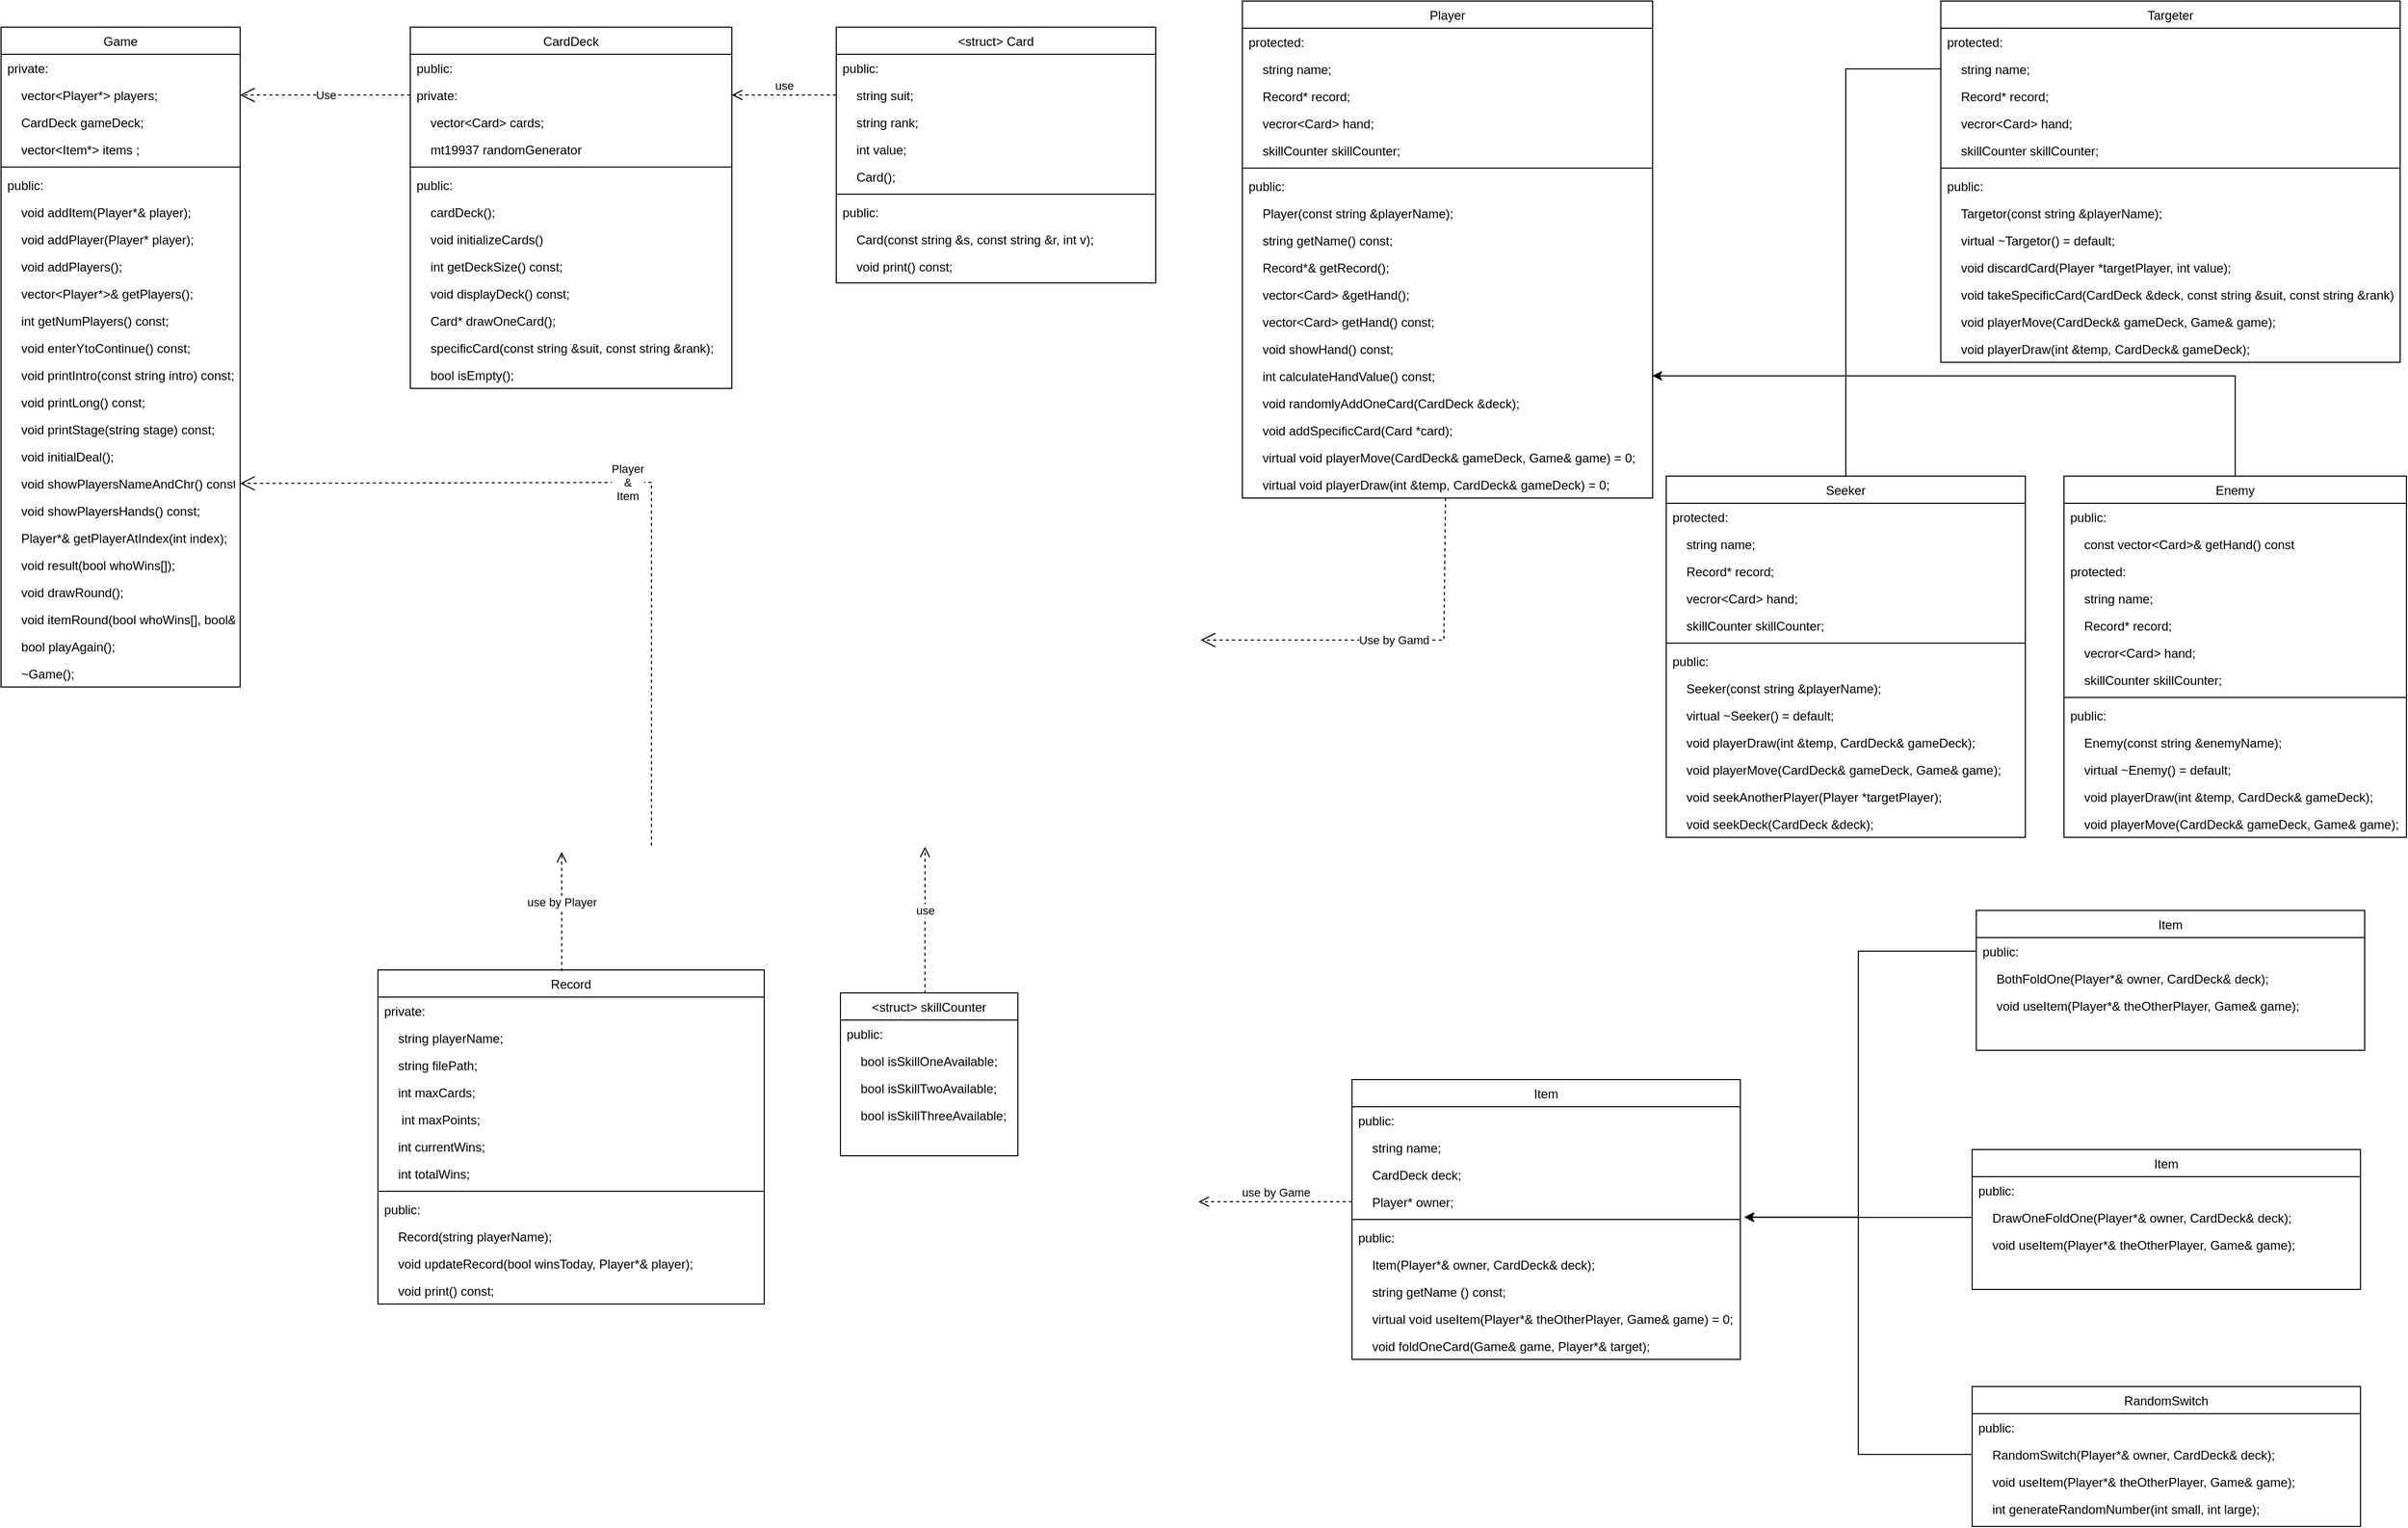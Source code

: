 <mxfile version="22.1.2" type="device" pages="8">
  <diagram id="C5RBs43oDa-KdzZeNtuy" name="Page-1">
    <mxGraphModel dx="3187" dy="1964" grid="0" gridSize="10" guides="1" tooltips="1" connect="1" arrows="1" fold="1" page="1" pageScale="1" pageWidth="1169" pageHeight="827" math="0" shadow="0">
      <root>
        <mxCell id="WIyWlLk6GJQsqaUBKTNV-0" />
        <mxCell id="WIyWlLk6GJQsqaUBKTNV-1" parent="WIyWlLk6GJQsqaUBKTNV-0" />
        <mxCell id="zkfFHV4jXpPFQw0GAbJ--0" value="CardDeck" style="swimlane;fontStyle=0;align=center;verticalAlign=top;childLayout=stackLayout;horizontal=1;startSize=26;horizontalStack=0;resizeParent=1;resizeLast=0;collapsible=1;marginBottom=0;rounded=0;shadow=0;strokeWidth=1;" parent="WIyWlLk6GJQsqaUBKTNV-1" vertex="1">
          <mxGeometry x="418" y="40" width="308" height="346" as="geometry">
            <mxRectangle x="230" y="140" width="160" height="26" as="alternateBounds" />
          </mxGeometry>
        </mxCell>
        <mxCell id="zkfFHV4jXpPFQw0GAbJ--1" value="public:" style="text;align=left;verticalAlign=top;spacingLeft=4;spacingRight=4;overflow=hidden;rotatable=0;points=[[0,0.5],[1,0.5]];portConstraint=eastwest;" parent="zkfFHV4jXpPFQw0GAbJ--0" vertex="1">
          <mxGeometry y="26" width="308" height="26" as="geometry" />
        </mxCell>
        <mxCell id="zkfFHV4jXpPFQw0GAbJ--2" value="private:" style="text;align=left;verticalAlign=top;spacingLeft=4;spacingRight=4;overflow=hidden;rotatable=0;points=[[0,0.5],[1,0.5]];portConstraint=eastwest;rounded=0;shadow=0;html=0;" parent="zkfFHV4jXpPFQw0GAbJ--0" vertex="1">
          <mxGeometry y="52" width="308" height="26" as="geometry" />
        </mxCell>
        <mxCell id="FYLejcWm7TA76J8yqFL5-11" value="    vector&lt;Card&gt; cards;" style="text;align=left;verticalAlign=top;spacingLeft=4;spacingRight=4;overflow=hidden;rotatable=0;points=[[0,0.5],[1,0.5]];portConstraint=eastwest;rounded=0;shadow=0;html=0;" parent="zkfFHV4jXpPFQw0GAbJ--0" vertex="1">
          <mxGeometry y="78" width="308" height="26" as="geometry" />
        </mxCell>
        <mxCell id="FYLejcWm7TA76J8yqFL5-39" value="    mt19937 randomGenerator" style="text;align=left;verticalAlign=top;spacingLeft=4;spacingRight=4;overflow=hidden;rotatable=0;points=[[0,0.5],[1,0.5]];portConstraint=eastwest;rounded=0;shadow=0;html=0;" parent="zkfFHV4jXpPFQw0GAbJ--0" vertex="1">
          <mxGeometry y="104" width="308" height="26" as="geometry" />
        </mxCell>
        <mxCell id="zkfFHV4jXpPFQw0GAbJ--4" value="" style="line;html=1;strokeWidth=1;align=left;verticalAlign=middle;spacingTop=-1;spacingLeft=3;spacingRight=3;rotatable=0;labelPosition=right;points=[];portConstraint=eastwest;" parent="zkfFHV4jXpPFQw0GAbJ--0" vertex="1">
          <mxGeometry y="130" width="308" height="8" as="geometry" />
        </mxCell>
        <mxCell id="zkfFHV4jXpPFQw0GAbJ--5" value="public:" style="text;align=left;verticalAlign=top;spacingLeft=4;spacingRight=4;overflow=hidden;rotatable=0;points=[[0,0.5],[1,0.5]];portConstraint=eastwest;" parent="zkfFHV4jXpPFQw0GAbJ--0" vertex="1">
          <mxGeometry y="138" width="308" height="26" as="geometry" />
        </mxCell>
        <mxCell id="FYLejcWm7TA76J8yqFL5-7" value="    cardDeck();&#xa;" style="text;align=left;verticalAlign=top;spacingLeft=4;spacingRight=4;overflow=hidden;rotatable=0;points=[[0,0.5],[1,0.5]];portConstraint=eastwest;rounded=0;shadow=0;html=0;" parent="zkfFHV4jXpPFQw0GAbJ--0" vertex="1">
          <mxGeometry y="164" width="308" height="26" as="geometry" />
        </mxCell>
        <mxCell id="zkfFHV4jXpPFQw0GAbJ--3" value="    void initializeCards()" style="text;align=left;verticalAlign=top;spacingLeft=4;spacingRight=4;overflow=hidden;rotatable=0;points=[[0,0.5],[1,0.5]];portConstraint=eastwest;rounded=0;shadow=0;html=0;" parent="zkfFHV4jXpPFQw0GAbJ--0" vertex="1">
          <mxGeometry y="190" width="308" height="26" as="geometry" />
        </mxCell>
        <mxCell id="FYLejcWm7TA76J8yqFL5-3" value="    int getDeckSize() const;" style="text;align=left;verticalAlign=top;spacingLeft=4;spacingRight=4;overflow=hidden;rotatable=0;points=[[0,0.5],[1,0.5]];portConstraint=eastwest;rounded=0;shadow=0;html=0;" parent="zkfFHV4jXpPFQw0GAbJ--0" vertex="1">
          <mxGeometry y="216" width="308" height="26" as="geometry" />
        </mxCell>
        <mxCell id="FYLejcWm7TA76J8yqFL5-8" value="    void displayDeck() const;" style="text;align=left;verticalAlign=top;spacingLeft=4;spacingRight=4;overflow=hidden;rotatable=0;points=[[0,0.5],[1,0.5]];portConstraint=eastwest;rounded=0;shadow=0;html=0;" parent="zkfFHV4jXpPFQw0GAbJ--0" vertex="1">
          <mxGeometry y="242" width="308" height="26" as="geometry" />
        </mxCell>
        <mxCell id="FYLejcWm7TA76J8yqFL5-40" value="    Card* drawOneCard();" style="text;align=left;verticalAlign=top;spacingLeft=4;spacingRight=4;overflow=hidden;rotatable=0;points=[[0,0.5],[1,0.5]];portConstraint=eastwest;rounded=0;shadow=0;html=0;" parent="zkfFHV4jXpPFQw0GAbJ--0" vertex="1">
          <mxGeometry y="268" width="308" height="26" as="geometry" />
        </mxCell>
        <mxCell id="SeZ9T9Dhi5h7_AWRN0uN-17" value="    specificCard(const string &amp;suit, const string &amp;rank);" style="text;align=left;verticalAlign=top;spacingLeft=4;spacingRight=4;overflow=hidden;rotatable=0;points=[[0,0.5],[1,0.5]];portConstraint=eastwest;rounded=0;shadow=0;html=0;" parent="zkfFHV4jXpPFQw0GAbJ--0" vertex="1">
          <mxGeometry y="294" width="308" height="26" as="geometry" />
        </mxCell>
        <mxCell id="FYLejcWm7TA76J8yqFL5-38" value="    bool isEmpty();" style="text;align=left;verticalAlign=top;spacingLeft=4;spacingRight=4;overflow=hidden;rotatable=0;points=[[0,0.5],[1,0.5]];portConstraint=eastwest;rounded=0;shadow=0;html=0;" parent="zkfFHV4jXpPFQw0GAbJ--0" vertex="1">
          <mxGeometry y="320" width="308" height="26" as="geometry" />
        </mxCell>
        <mxCell id="FYLejcWm7TA76J8yqFL5-12" value="&lt;struct&gt; Card" style="swimlane;fontStyle=0;align=center;verticalAlign=top;childLayout=stackLayout;horizontal=1;startSize=26;horizontalStack=0;resizeParent=1;resizeLast=0;collapsible=1;marginBottom=0;rounded=0;shadow=0;strokeWidth=1;" parent="WIyWlLk6GJQsqaUBKTNV-1" vertex="1">
          <mxGeometry x="826" y="40" width="306" height="245" as="geometry">
            <mxRectangle x="230" y="140" width="160" height="26" as="alternateBounds" />
          </mxGeometry>
        </mxCell>
        <mxCell id="FYLejcWm7TA76J8yqFL5-23" value="public:" style="text;align=left;verticalAlign=top;spacingLeft=4;spacingRight=4;overflow=hidden;rotatable=0;points=[[0,0.5],[1,0.5]];portConstraint=eastwest;" parent="FYLejcWm7TA76J8yqFL5-12" vertex="1">
          <mxGeometry y="26" width="306" height="26" as="geometry" />
        </mxCell>
        <mxCell id="FYLejcWm7TA76J8yqFL5-15" value="    string suit;" style="text;align=left;verticalAlign=top;spacingLeft=4;spacingRight=4;overflow=hidden;rotatable=0;points=[[0,0.5],[1,0.5]];portConstraint=eastwest;rounded=0;shadow=0;html=0;" parent="FYLejcWm7TA76J8yqFL5-12" vertex="1">
          <mxGeometry y="52" width="306" height="26" as="geometry" />
        </mxCell>
        <mxCell id="FYLejcWm7TA76J8yqFL5-16" value="    string rank;" style="text;align=left;verticalAlign=top;spacingLeft=4;spacingRight=4;overflow=hidden;rotatable=0;points=[[0,0.5],[1,0.5]];portConstraint=eastwest;rounded=0;shadow=0;html=0;" parent="FYLejcWm7TA76J8yqFL5-12" vertex="1">
          <mxGeometry y="78" width="306" height="26" as="geometry" />
        </mxCell>
        <mxCell id="FYLejcWm7TA76J8yqFL5-24" value="    int value;" style="text;align=left;verticalAlign=top;spacingLeft=4;spacingRight=4;overflow=hidden;rotatable=0;points=[[0,0.5],[1,0.5]];portConstraint=eastwest;rounded=0;shadow=0;html=0;" parent="FYLejcWm7TA76J8yqFL5-12" vertex="1">
          <mxGeometry y="104" width="306" height="26" as="geometry" />
        </mxCell>
        <mxCell id="FYLejcWm7TA76J8yqFL5-19" value="    Card();&#xa;" style="text;align=left;verticalAlign=top;spacingLeft=4;spacingRight=4;overflow=hidden;rotatable=0;points=[[0,0.5],[1,0.5]];portConstraint=eastwest;rounded=0;shadow=0;html=0;" parent="FYLejcWm7TA76J8yqFL5-12" vertex="1">
          <mxGeometry y="130" width="306" height="26" as="geometry" />
        </mxCell>
        <mxCell id="Dj6jOKD4Zh7aCC0hiq9q-81" value="" style="line;html=1;strokeWidth=1;align=left;verticalAlign=middle;spacingTop=-1;spacingLeft=3;spacingRight=3;rotatable=0;labelPosition=right;points=[];portConstraint=eastwest;" vertex="1" parent="FYLejcWm7TA76J8yqFL5-12">
          <mxGeometry y="156" width="306" height="8" as="geometry" />
        </mxCell>
        <mxCell id="Dj6jOKD4Zh7aCC0hiq9q-82" value="public:" style="text;align=left;verticalAlign=top;spacingLeft=4;spacingRight=4;overflow=hidden;rotatable=0;points=[[0,0.5],[1,0.5]];portConstraint=eastwest;" vertex="1" parent="FYLejcWm7TA76J8yqFL5-12">
          <mxGeometry y="164" width="306" height="26" as="geometry" />
        </mxCell>
        <mxCell id="Dj6jOKD4Zh7aCC0hiq9q-83" value="    Card(const string &amp;s, const string &amp;r, int v);" style="text;align=left;verticalAlign=top;spacingLeft=4;spacingRight=4;overflow=hidden;rotatable=0;points=[[0,0.5],[1,0.5]];portConstraint=eastwest;" vertex="1" parent="FYLejcWm7TA76J8yqFL5-12">
          <mxGeometry y="190" width="306" height="26" as="geometry" />
        </mxCell>
        <mxCell id="Dj6jOKD4Zh7aCC0hiq9q-84" value="    void print() const;" style="text;align=left;verticalAlign=top;spacingLeft=4;spacingRight=4;overflow=hidden;rotatable=0;points=[[0,0.5],[1,0.5]];portConstraint=eastwest;" vertex="1" parent="FYLejcWm7TA76J8yqFL5-12">
          <mxGeometry y="216" width="306" height="26" as="geometry" />
        </mxCell>
        <mxCell id="FYLejcWm7TA76J8yqFL5-26" value="use" style="html=1;verticalAlign=bottom;endArrow=open;dashed=1;endSize=8;curved=0;rounded=0;exitX=0;exitY=0.5;exitDx=0;exitDy=0;entryX=1;entryY=0.5;entryDx=0;entryDy=0;" parent="WIyWlLk6GJQsqaUBKTNV-1" target="zkfFHV4jXpPFQw0GAbJ--2" edge="1" source="FYLejcWm7TA76J8yqFL5-15">
          <mxGeometry relative="1" as="geometry">
            <mxPoint x="188" y="808" as="sourcePoint" />
            <mxPoint x="184" y="744" as="targetPoint" />
          </mxGeometry>
        </mxCell>
        <mxCell id="FYLejcWm7TA76J8yqFL5-27" value="Player" style="swimlane;fontStyle=0;align=center;verticalAlign=top;childLayout=stackLayout;horizontal=1;startSize=26;horizontalStack=0;resizeParent=1;resizeLast=0;collapsible=1;marginBottom=0;rounded=0;shadow=0;strokeWidth=1;" parent="WIyWlLk6GJQsqaUBKTNV-1" vertex="1">
          <mxGeometry x="1215" y="15" width="393" height="476" as="geometry">
            <mxRectangle x="230" y="140" width="160" height="26" as="alternateBounds" />
          </mxGeometry>
        </mxCell>
        <mxCell id="FYLejcWm7TA76J8yqFL5-29" value="protected:" style="text;align=left;verticalAlign=top;spacingLeft=4;spacingRight=4;overflow=hidden;rotatable=0;points=[[0,0.5],[1,0.5]];portConstraint=eastwest;rounded=0;shadow=0;html=0;" parent="FYLejcWm7TA76J8yqFL5-27" vertex="1">
          <mxGeometry y="26" width="393" height="26" as="geometry" />
        </mxCell>
        <mxCell id="FYLejcWm7TA76J8yqFL5-41" value="    string name;" style="text;align=left;verticalAlign=top;spacingLeft=4;spacingRight=4;overflow=hidden;rotatable=0;points=[[0,0.5],[1,0.5]];portConstraint=eastwest;rounded=0;shadow=0;html=0;" parent="FYLejcWm7TA76J8yqFL5-27" vertex="1">
          <mxGeometry y="52" width="393" height="26" as="geometry" />
        </mxCell>
        <mxCell id="Dj6jOKD4Zh7aCC0hiq9q-41" value="    Record* record;" style="text;align=left;verticalAlign=top;spacingLeft=4;spacingRight=4;overflow=hidden;rotatable=0;points=[[0,0.5],[1,0.5]];portConstraint=eastwest;rounded=0;shadow=0;html=0;" vertex="1" parent="FYLejcWm7TA76J8yqFL5-27">
          <mxGeometry y="78" width="393" height="26" as="geometry" />
        </mxCell>
        <mxCell id="SeZ9T9Dhi5h7_AWRN0uN-11" value="    vecror&lt;Card&gt; hand;" style="text;align=left;verticalAlign=top;spacingLeft=4;spacingRight=4;overflow=hidden;rotatable=0;points=[[0,0.5],[1,0.5]];portConstraint=eastwest;rounded=0;shadow=0;html=0;" parent="FYLejcWm7TA76J8yqFL5-27" vertex="1">
          <mxGeometry y="104" width="393" height="26" as="geometry" />
        </mxCell>
        <mxCell id="FYLejcWm7TA76J8yqFL5-31" value="    skillCounter skillCounter;" style="text;align=left;verticalAlign=top;spacingLeft=4;spacingRight=4;overflow=hidden;rotatable=0;points=[[0,0.5],[1,0.5]];portConstraint=eastwest;rounded=0;shadow=0;html=0;" parent="FYLejcWm7TA76J8yqFL5-27" vertex="1">
          <mxGeometry y="130" width="393" height="26" as="geometry" />
        </mxCell>
        <mxCell id="FYLejcWm7TA76J8yqFL5-32" value="" style="line;html=1;strokeWidth=1;align=left;verticalAlign=middle;spacingTop=-1;spacingLeft=3;spacingRight=3;rotatable=0;labelPosition=right;points=[];portConstraint=eastwest;" parent="FYLejcWm7TA76J8yqFL5-27" vertex="1">
          <mxGeometry y="156" width="393" height="8" as="geometry" />
        </mxCell>
        <mxCell id="FYLejcWm7TA76J8yqFL5-33" value="public:" style="text;align=left;verticalAlign=top;spacingLeft=4;spacingRight=4;overflow=hidden;rotatable=0;points=[[0,0.5],[1,0.5]];portConstraint=eastwest;" parent="FYLejcWm7TA76J8yqFL5-27" vertex="1">
          <mxGeometry y="164" width="393" height="26" as="geometry" />
        </mxCell>
        <mxCell id="SeZ9T9Dhi5h7_AWRN0uN-20" value="    Player(const string &amp;playerName);" style="text;align=left;verticalAlign=top;spacingLeft=4;spacingRight=4;overflow=hidden;rotatable=0;points=[[0,0.5],[1,0.5]];portConstraint=eastwest;" parent="FYLejcWm7TA76J8yqFL5-27" vertex="1">
          <mxGeometry y="190" width="393" height="26" as="geometry" />
        </mxCell>
        <mxCell id="FYLejcWm7TA76J8yqFL5-34" value="    string getName() const;" style="text;align=left;verticalAlign=top;spacingLeft=4;spacingRight=4;overflow=hidden;rotatable=0;points=[[0,0.5],[1,0.5]];portConstraint=eastwest;rounded=0;shadow=0;html=0;" parent="FYLejcWm7TA76J8yqFL5-27" vertex="1">
          <mxGeometry y="216" width="393" height="26" as="geometry" />
        </mxCell>
        <mxCell id="Dj6jOKD4Zh7aCC0hiq9q-44" value="    Record*&amp; getRecord();" style="text;align=left;verticalAlign=top;spacingLeft=4;spacingRight=4;overflow=hidden;rotatable=0;points=[[0,0.5],[1,0.5]];portConstraint=eastwest;rounded=0;shadow=0;html=0;" vertex="1" parent="FYLejcWm7TA76J8yqFL5-27">
          <mxGeometry y="242" width="393" height="26" as="geometry" />
        </mxCell>
        <mxCell id="Dj6jOKD4Zh7aCC0hiq9q-42" value="    vector&lt;Card&gt; &amp;getHand();" style="text;align=left;verticalAlign=top;spacingLeft=4;spacingRight=4;overflow=hidden;rotatable=0;points=[[0,0.5],[1,0.5]];portConstraint=eastwest;rounded=0;shadow=0;html=0;" vertex="1" parent="FYLejcWm7TA76J8yqFL5-27">
          <mxGeometry y="268" width="393" height="26" as="geometry" />
        </mxCell>
        <mxCell id="Dj6jOKD4Zh7aCC0hiq9q-43" value="    vector&lt;Card&gt; getHand() const;" style="text;align=left;verticalAlign=top;spacingLeft=4;spacingRight=4;overflow=hidden;rotatable=0;points=[[0,0.5],[1,0.5]];portConstraint=eastwest;rounded=0;shadow=0;html=0;" vertex="1" parent="FYLejcWm7TA76J8yqFL5-27">
          <mxGeometry y="294" width="393" height="26" as="geometry" />
        </mxCell>
        <mxCell id="Dj6jOKD4Zh7aCC0hiq9q-48" value="    void showHand() const;" style="text;align=left;verticalAlign=top;spacingLeft=4;spacingRight=4;overflow=hidden;rotatable=0;points=[[0,0.5],[1,0.5]];portConstraint=eastwest;rounded=0;shadow=0;html=0;" vertex="1" parent="FYLejcWm7TA76J8yqFL5-27">
          <mxGeometry y="320" width="393" height="26" as="geometry" />
        </mxCell>
        <mxCell id="Dj6jOKD4Zh7aCC0hiq9q-45" value="    int calculateHandValue() const;" style="text;align=left;verticalAlign=top;spacingLeft=4;spacingRight=4;overflow=hidden;rotatable=0;points=[[0,0.5],[1,0.5]];portConstraint=eastwest;rounded=0;shadow=0;html=0;" vertex="1" parent="FYLejcWm7TA76J8yqFL5-27">
          <mxGeometry y="346" width="393" height="26" as="geometry" />
        </mxCell>
        <mxCell id="Dj6jOKD4Zh7aCC0hiq9q-47" value="    void randomlyAddOneCard(CardDeck &amp;deck);" style="text;align=left;verticalAlign=top;spacingLeft=4;spacingRight=4;overflow=hidden;rotatable=0;points=[[0,0.5],[1,0.5]];portConstraint=eastwest;rounded=0;shadow=0;html=0;" vertex="1" parent="FYLejcWm7TA76J8yqFL5-27">
          <mxGeometry y="372" width="393" height="26" as="geometry" />
        </mxCell>
        <mxCell id="Dj6jOKD4Zh7aCC0hiq9q-46" value="    void addSpecificCard(Card *card);" style="text;align=left;verticalAlign=top;spacingLeft=4;spacingRight=4;overflow=hidden;rotatable=0;points=[[0,0.5],[1,0.5]];portConstraint=eastwest;rounded=0;shadow=0;html=0;" vertex="1" parent="FYLejcWm7TA76J8yqFL5-27">
          <mxGeometry y="398" width="393" height="26" as="geometry" />
        </mxCell>
        <mxCell id="FYLejcWm7TA76J8yqFL5-35" value="    virtual void playerMove(CardDeck&amp; gameDeck, Game&amp; game) = 0;" style="text;align=left;verticalAlign=top;spacingLeft=4;spacingRight=4;overflow=hidden;rotatable=0;points=[[0,0.5],[1,0.5]];portConstraint=eastwest;rounded=0;shadow=0;html=0;" parent="FYLejcWm7TA76J8yqFL5-27" vertex="1">
          <mxGeometry y="424" width="393" height="26" as="geometry" />
        </mxCell>
        <mxCell id="FYLejcWm7TA76J8yqFL5-36" value="    virtual void playerDraw(int &amp;temp, CardDeck&amp; gameDeck) = 0;" style="text;align=left;verticalAlign=top;spacingLeft=4;spacingRight=4;overflow=hidden;rotatable=0;points=[[0,0.5],[1,0.5]];portConstraint=eastwest;rounded=0;shadow=0;html=0;" parent="FYLejcWm7TA76J8yqFL5-27" vertex="1">
          <mxGeometry y="450" width="393" height="26" as="geometry" />
        </mxCell>
        <mxCell id="Dj6jOKD4Zh7aCC0hiq9q-178" style="edgeStyle=orthogonalEdgeStyle;rounded=0;orthogonalLoop=1;jettySize=auto;html=1;entryX=1;entryY=0.5;entryDx=0;entryDy=0;" edge="1" parent="WIyWlLk6GJQsqaUBKTNV-1" source="FYLejcWm7TA76J8yqFL5-42" target="Dj6jOKD4Zh7aCC0hiq9q-45">
          <mxGeometry relative="1" as="geometry" />
        </mxCell>
        <mxCell id="FYLejcWm7TA76J8yqFL5-42" value="Seeker" style="swimlane;fontStyle=0;align=center;verticalAlign=top;childLayout=stackLayout;horizontal=1;startSize=26;horizontalStack=0;resizeParent=1;resizeLast=0;collapsible=1;marginBottom=0;rounded=0;shadow=0;strokeWidth=1;points=[[0,0,0,0,0],[0,0.25,0,0,0],[0,0.5,0,0,0],[0,0.75,0,0,0],[0,1,0,0,0],[0.25,0,0,0,0],[0.25,1,0,0,0],[0.5,0,0,0,0],[0.5,1,0,0,0],[0.75,0,0,0,0],[0.75,1,0,0,0],[1,0,0,0,0],[1,0.25,0,0,0],[1,0.5,0,0,0],[1,0.75,0,0,0],[1,1,0,0,0]];" parent="WIyWlLk6GJQsqaUBKTNV-1" vertex="1">
          <mxGeometry x="1621" y="470" width="344" height="346" as="geometry">
            <mxRectangle x="230" y="140" width="160" height="26" as="alternateBounds" />
          </mxGeometry>
        </mxCell>
        <mxCell id="FYLejcWm7TA76J8yqFL5-44" value="protected:" style="text;align=left;verticalAlign=top;spacingLeft=4;spacingRight=4;overflow=hidden;rotatable=0;points=[[0,0.5],[1,0.5]];portConstraint=eastwest;rounded=0;shadow=0;html=0;" parent="FYLejcWm7TA76J8yqFL5-42" vertex="1">
          <mxGeometry y="26" width="344" height="26" as="geometry" />
        </mxCell>
        <mxCell id="FYLejcWm7TA76J8yqFL5-45" value="    string name;" style="text;align=left;verticalAlign=top;spacingLeft=4;spacingRight=4;overflow=hidden;rotatable=0;points=[[0,0.5],[1,0.5]];portConstraint=eastwest;rounded=0;shadow=0;html=0;" parent="FYLejcWm7TA76J8yqFL5-42" vertex="1">
          <mxGeometry y="52" width="344" height="26" as="geometry" />
        </mxCell>
        <mxCell id="Dj6jOKD4Zh7aCC0hiq9q-51" value="    Record* record;" style="text;align=left;verticalAlign=top;spacingLeft=4;spacingRight=4;overflow=hidden;rotatable=0;points=[[0,0.5],[1,0.5]];portConstraint=eastwest;rounded=0;shadow=0;html=0;" vertex="1" parent="FYLejcWm7TA76J8yqFL5-42">
          <mxGeometry y="78" width="344" height="26" as="geometry" />
        </mxCell>
        <mxCell id="FYLejcWm7TA76J8yqFL5-46" value="    vecror&lt;Card&gt; hand;" style="text;align=left;verticalAlign=top;spacingLeft=4;spacingRight=4;overflow=hidden;rotatable=0;points=[[0,0.5],[1,0.5]];portConstraint=eastwest;rounded=0;shadow=0;html=0;" parent="FYLejcWm7TA76J8yqFL5-42" vertex="1">
          <mxGeometry y="104" width="344" height="26" as="geometry" />
        </mxCell>
        <mxCell id="SeZ9T9Dhi5h7_AWRN0uN-12" value="    skillCounter skillCounter;" style="text;align=left;verticalAlign=top;spacingLeft=4;spacingRight=4;overflow=hidden;rotatable=0;points=[[0,0.5],[1,0.5]];portConstraint=eastwest;rounded=0;shadow=0;html=0;" parent="FYLejcWm7TA76J8yqFL5-42" vertex="1">
          <mxGeometry y="130" width="344" height="26" as="geometry" />
        </mxCell>
        <mxCell id="FYLejcWm7TA76J8yqFL5-47" value="" style="line;html=1;strokeWidth=1;align=left;verticalAlign=middle;spacingTop=-1;spacingLeft=3;spacingRight=3;rotatable=0;labelPosition=right;points=[];portConstraint=eastwest;" parent="FYLejcWm7TA76J8yqFL5-42" vertex="1">
          <mxGeometry y="156" width="344" height="8" as="geometry" />
        </mxCell>
        <mxCell id="FYLejcWm7TA76J8yqFL5-48" value="public:" style="text;align=left;verticalAlign=top;spacingLeft=4;spacingRight=4;overflow=hidden;rotatable=0;points=[[0,0.5],[1,0.5]];portConstraint=eastwest;" parent="FYLejcWm7TA76J8yqFL5-42" vertex="1">
          <mxGeometry y="164" width="344" height="26" as="geometry" />
        </mxCell>
        <mxCell id="FYLejcWm7TA76J8yqFL5-49" value="    Seeker(const string &amp;playerName);" style="text;align=left;verticalAlign=top;spacingLeft=4;spacingRight=4;overflow=hidden;rotatable=0;points=[[0,0.5],[1,0.5]];portConstraint=eastwest;rounded=0;shadow=0;html=0;" parent="FYLejcWm7TA76J8yqFL5-42" vertex="1">
          <mxGeometry y="190" width="344" height="26" as="geometry" />
        </mxCell>
        <mxCell id="FYLejcWm7TA76J8yqFL5-50" value="    virtual ~Seeker() = default;" style="text;align=left;verticalAlign=top;spacingLeft=4;spacingRight=4;overflow=hidden;rotatable=0;points=[[0,0.5],[1,0.5]];portConstraint=eastwest;rounded=0;shadow=0;html=0;" parent="FYLejcWm7TA76J8yqFL5-42" vertex="1">
          <mxGeometry y="216" width="344" height="26" as="geometry" />
        </mxCell>
        <mxCell id="FYLejcWm7TA76J8yqFL5-51" value="    void playerDraw(int &amp;temp, CardDeck&amp; gameDeck);" style="text;align=left;verticalAlign=top;spacingLeft=4;spacingRight=4;overflow=hidden;rotatable=0;points=[[0,0.5],[1,0.5]];portConstraint=eastwest;rounded=0;shadow=0;html=0;" parent="FYLejcWm7TA76J8yqFL5-42" vertex="1">
          <mxGeometry y="242" width="344" height="26" as="geometry" />
        </mxCell>
        <mxCell id="FYLejcWm7TA76J8yqFL5-76" value="    void playerMove(CardDeck&amp; gameDeck, Game&amp; game);" style="text;align=left;verticalAlign=top;spacingLeft=4;spacingRight=4;overflow=hidden;rotatable=0;points=[[0,0.5],[1,0.5]];portConstraint=eastwest;rounded=0;shadow=0;html=0;" parent="FYLejcWm7TA76J8yqFL5-42" vertex="1">
          <mxGeometry y="268" width="344" height="26" as="geometry" />
        </mxCell>
        <mxCell id="SeZ9T9Dhi5h7_AWRN0uN-19" value="    void seekAnotherPlayer(Player *targetPlayer);" style="text;align=left;verticalAlign=top;spacingLeft=4;spacingRight=4;overflow=hidden;rotatable=0;points=[[0,0.5],[1,0.5]];portConstraint=eastwest;rounded=0;shadow=0;html=0;" parent="FYLejcWm7TA76J8yqFL5-42" vertex="1">
          <mxGeometry y="294" width="344" height="26" as="geometry" />
        </mxCell>
        <mxCell id="Dj6jOKD4Zh7aCC0hiq9q-49" value="    void seekDeck(CardDeck &amp;deck);" style="text;align=left;verticalAlign=top;spacingLeft=4;spacingRight=4;overflow=hidden;rotatable=0;points=[[0,0.5],[1,0.5]];portConstraint=eastwest;rounded=0;shadow=0;html=0;" vertex="1" parent="FYLejcWm7TA76J8yqFL5-42">
          <mxGeometry y="320" width="344" height="26" as="geometry" />
        </mxCell>
        <mxCell id="FYLejcWm7TA76J8yqFL5-52" value="Targeter" style="swimlane;fontStyle=0;align=center;verticalAlign=top;childLayout=stackLayout;horizontal=1;startSize=26;horizontalStack=0;resizeParent=1;resizeLast=0;collapsible=1;marginBottom=0;rounded=0;shadow=0;strokeWidth=1;" parent="WIyWlLk6GJQsqaUBKTNV-1" vertex="1">
          <mxGeometry x="1884" y="15" width="440" height="346" as="geometry">
            <mxRectangle x="230" y="140" width="160" height="26" as="alternateBounds" />
          </mxGeometry>
        </mxCell>
        <mxCell id="SeZ9T9Dhi5h7_AWRN0uN-13" value="protected:" style="text;align=left;verticalAlign=top;spacingLeft=4;spacingRight=4;overflow=hidden;rotatable=0;points=[[0,0.5],[1,0.5]];portConstraint=eastwest;rounded=0;shadow=0;html=0;" parent="FYLejcWm7TA76J8yqFL5-52" vertex="1">
          <mxGeometry y="26" width="440" height="26" as="geometry" />
        </mxCell>
        <mxCell id="FYLejcWm7TA76J8yqFL5-55" value="    string name;" style="text;align=left;verticalAlign=top;spacingLeft=4;spacingRight=4;overflow=hidden;rotatable=0;points=[[0,0.5],[1,0.5]];portConstraint=eastwest;rounded=0;shadow=0;html=0;" parent="FYLejcWm7TA76J8yqFL5-52" vertex="1">
          <mxGeometry y="52" width="440" height="26" as="geometry" />
        </mxCell>
        <mxCell id="Dj6jOKD4Zh7aCC0hiq9q-63" value="    Record* record;" style="text;align=left;verticalAlign=top;spacingLeft=4;spacingRight=4;overflow=hidden;rotatable=0;points=[[0,0.5],[1,0.5]];portConstraint=eastwest;rounded=0;shadow=0;html=0;" vertex="1" parent="FYLejcWm7TA76J8yqFL5-52">
          <mxGeometry y="78" width="440" height="26" as="geometry" />
        </mxCell>
        <mxCell id="FYLejcWm7TA76J8yqFL5-56" value="    vecror&lt;Card&gt; hand;" style="text;align=left;verticalAlign=top;spacingLeft=4;spacingRight=4;overflow=hidden;rotatable=0;points=[[0,0.5],[1,0.5]];portConstraint=eastwest;rounded=0;shadow=0;html=0;" parent="FYLejcWm7TA76J8yqFL5-52" vertex="1">
          <mxGeometry y="104" width="440" height="26" as="geometry" />
        </mxCell>
        <mxCell id="SeZ9T9Dhi5h7_AWRN0uN-14" value="    skillCounter skillCounter;" style="text;align=left;verticalAlign=top;spacingLeft=4;spacingRight=4;overflow=hidden;rotatable=0;points=[[0,0.5],[1,0.5]];portConstraint=eastwest;rounded=0;shadow=0;html=0;" parent="FYLejcWm7TA76J8yqFL5-52" vertex="1">
          <mxGeometry y="130" width="440" height="26" as="geometry" />
        </mxCell>
        <mxCell id="FYLejcWm7TA76J8yqFL5-57" value="" style="line;html=1;strokeWidth=1;align=left;verticalAlign=middle;spacingTop=-1;spacingLeft=3;spacingRight=3;rotatable=0;labelPosition=right;points=[];portConstraint=eastwest;" parent="FYLejcWm7TA76J8yqFL5-52" vertex="1">
          <mxGeometry y="156" width="440" height="8" as="geometry" />
        </mxCell>
        <mxCell id="FYLejcWm7TA76J8yqFL5-58" value="public:" style="text;align=left;verticalAlign=top;spacingLeft=4;spacingRight=4;overflow=hidden;rotatable=0;points=[[0,0.5],[1,0.5]];portConstraint=eastwest;" parent="FYLejcWm7TA76J8yqFL5-52" vertex="1">
          <mxGeometry y="164" width="440" height="26" as="geometry" />
        </mxCell>
        <mxCell id="Dj6jOKD4Zh7aCC0hiq9q-57" value="    Targetor(const string &amp;playerName);" style="text;align=left;verticalAlign=top;spacingLeft=4;spacingRight=4;overflow=hidden;rotatable=0;points=[[0,0.5],[1,0.5]];portConstraint=eastwest;rounded=0;shadow=0;html=0;" vertex="1" parent="FYLejcWm7TA76J8yqFL5-52">
          <mxGeometry y="190" width="440" height="26" as="geometry" />
        </mxCell>
        <mxCell id="Dj6jOKD4Zh7aCC0hiq9q-58" value="    virtual ~Targetor() = default;" style="text;align=left;verticalAlign=top;spacingLeft=4;spacingRight=4;overflow=hidden;rotatable=0;points=[[0,0.5],[1,0.5]];portConstraint=eastwest;rounded=0;shadow=0;html=0;" vertex="1" parent="FYLejcWm7TA76J8yqFL5-52">
          <mxGeometry y="216" width="440" height="26" as="geometry" />
        </mxCell>
        <mxCell id="Dj6jOKD4Zh7aCC0hiq9q-62" value="    void discardCard(Player *targetPlayer, int value);" style="text;align=left;verticalAlign=top;spacingLeft=4;spacingRight=4;overflow=hidden;rotatable=0;points=[[0,0.5],[1,0.5]];portConstraint=eastwest;rounded=0;shadow=0;html=0;" vertex="1" parent="FYLejcWm7TA76J8yqFL5-52">
          <mxGeometry y="242" width="440" height="26" as="geometry" />
        </mxCell>
        <mxCell id="Dj6jOKD4Zh7aCC0hiq9q-61" value="    void takeSpecificCard(CardDeck &amp;deck, const string &amp;suit, const string &amp;rank);&#xa;" style="text;align=left;verticalAlign=top;spacingLeft=4;spacingRight=4;overflow=hidden;rotatable=0;points=[[0,0.5],[1,0.5]];portConstraint=eastwest;rounded=0;shadow=0;html=0;" vertex="1" parent="FYLejcWm7TA76J8yqFL5-52">
          <mxGeometry y="268" width="440" height="26" as="geometry" />
        </mxCell>
        <mxCell id="Dj6jOKD4Zh7aCC0hiq9q-60" value="    void playerMove(CardDeck&amp; gameDeck, Game&amp; game);" style="text;align=left;verticalAlign=top;spacingLeft=4;spacingRight=4;overflow=hidden;rotatable=0;points=[[0,0.5],[1,0.5]];portConstraint=eastwest;rounded=0;shadow=0;html=0;" vertex="1" parent="FYLejcWm7TA76J8yqFL5-52">
          <mxGeometry y="294" width="440" height="26" as="geometry" />
        </mxCell>
        <mxCell id="Dj6jOKD4Zh7aCC0hiq9q-59" value="    void playerDraw(int &amp;temp, CardDeck&amp; gameDeck);" style="text;align=left;verticalAlign=top;spacingLeft=4;spacingRight=4;overflow=hidden;rotatable=0;points=[[0,0.5],[1,0.5]];portConstraint=eastwest;rounded=0;shadow=0;html=0;" vertex="1" parent="FYLejcWm7TA76J8yqFL5-52">
          <mxGeometry y="320" width="440" height="26" as="geometry" />
        </mxCell>
        <mxCell id="FYLejcWm7TA76J8yqFL5-64" value="Game" style="swimlane;fontStyle=0;align=center;verticalAlign=top;childLayout=stackLayout;horizontal=1;startSize=26;horizontalStack=0;resizeParent=1;resizeLast=0;collapsible=1;marginBottom=0;rounded=0;shadow=0;strokeWidth=1;" parent="WIyWlLk6GJQsqaUBKTNV-1" vertex="1">
          <mxGeometry x="26" y="40" width="229" height="632" as="geometry">
            <mxRectangle x="230" y="140" width="160" height="26" as="alternateBounds" />
          </mxGeometry>
        </mxCell>
        <mxCell id="FYLejcWm7TA76J8yqFL5-66" value="private:" style="text;align=left;verticalAlign=top;spacingLeft=4;spacingRight=4;overflow=hidden;rotatable=0;points=[[0,0.5],[1,0.5]];portConstraint=eastwest;rounded=0;shadow=0;html=0;" parent="FYLejcWm7TA76J8yqFL5-64" vertex="1">
          <mxGeometry y="26" width="229" height="26" as="geometry" />
        </mxCell>
        <mxCell id="FYLejcWm7TA76J8yqFL5-74" value="    vector&lt;Player*&gt; players;" style="text;align=left;verticalAlign=top;spacingLeft=4;spacingRight=4;overflow=hidden;rotatable=0;points=[[0,0.5],[1,0.5]];portConstraint=eastwest;rounded=0;shadow=0;html=0;" parent="FYLejcWm7TA76J8yqFL5-64" vertex="1">
          <mxGeometry y="52" width="229" height="26" as="geometry" />
        </mxCell>
        <mxCell id="Dj6jOKD4Zh7aCC0hiq9q-85" value="    CardDeck gameDeck;" style="text;align=left;verticalAlign=top;spacingLeft=4;spacingRight=4;overflow=hidden;rotatable=0;points=[[0,0.5],[1,0.5]];portConstraint=eastwest;rounded=0;shadow=0;html=0;" vertex="1" parent="FYLejcWm7TA76J8yqFL5-64">
          <mxGeometry y="78" width="229" height="26" as="geometry" />
        </mxCell>
        <mxCell id="FYLejcWm7TA76J8yqFL5-67" value="    vector&lt;Item*&gt; items ;" style="text;align=left;verticalAlign=top;spacingLeft=4;spacingRight=4;overflow=hidden;rotatable=0;points=[[0,0.5],[1,0.5]];portConstraint=eastwest;rounded=0;shadow=0;html=0;" parent="FYLejcWm7TA76J8yqFL5-64" vertex="1">
          <mxGeometry y="104" width="229" height="26" as="geometry" />
        </mxCell>
        <mxCell id="FYLejcWm7TA76J8yqFL5-69" value="" style="line;html=1;strokeWidth=1;align=left;verticalAlign=middle;spacingTop=-1;spacingLeft=3;spacingRight=3;rotatable=0;labelPosition=right;points=[];portConstraint=eastwest;" parent="FYLejcWm7TA76J8yqFL5-64" vertex="1">
          <mxGeometry y="130" width="229" height="8" as="geometry" />
        </mxCell>
        <mxCell id="FYLejcWm7TA76J8yqFL5-70" value="public:" style="text;align=left;verticalAlign=top;spacingLeft=4;spacingRight=4;overflow=hidden;rotatable=0;points=[[0,0.5],[1,0.5]];portConstraint=eastwest;" parent="FYLejcWm7TA76J8yqFL5-64" vertex="1">
          <mxGeometry y="138" width="229" height="26" as="geometry" />
        </mxCell>
        <mxCell id="Dj6jOKD4Zh7aCC0hiq9q-94" value="    void addItem(Player*&amp; player);" style="text;align=left;verticalAlign=top;spacingLeft=4;spacingRight=4;overflow=hidden;rotatable=0;points=[[0,0.5],[1,0.5]];portConstraint=eastwest;rounded=0;shadow=0;html=0;" vertex="1" parent="FYLejcWm7TA76J8yqFL5-64">
          <mxGeometry y="164" width="229" height="26" as="geometry" />
        </mxCell>
        <mxCell id="Dj6jOKD4Zh7aCC0hiq9q-89" value="    void addPlayer(Player* player);" style="text;align=left;verticalAlign=top;spacingLeft=4;spacingRight=4;overflow=hidden;rotatable=0;points=[[0,0.5],[1,0.5]];portConstraint=eastwest;rounded=0;shadow=0;html=0;" vertex="1" parent="FYLejcWm7TA76J8yqFL5-64">
          <mxGeometry y="190" width="229" height="26" as="geometry" />
        </mxCell>
        <mxCell id="FYLejcWm7TA76J8yqFL5-71" value="    void addPlayers();" style="text;align=left;verticalAlign=top;spacingLeft=4;spacingRight=4;overflow=hidden;rotatable=0;points=[[0,0.5],[1,0.5]];portConstraint=eastwest;rounded=0;shadow=0;html=0;" parent="FYLejcWm7TA76J8yqFL5-64" vertex="1">
          <mxGeometry y="216" width="229" height="26" as="geometry" />
        </mxCell>
        <mxCell id="Dj6jOKD4Zh7aCC0hiq9q-90" value="    vector&lt;Player*&gt;&amp; getPlayers();" style="text;align=left;verticalAlign=top;spacingLeft=4;spacingRight=4;overflow=hidden;rotatable=0;points=[[0,0.5],[1,0.5]];portConstraint=eastwest;rounded=0;shadow=0;html=0;" vertex="1" parent="FYLejcWm7TA76J8yqFL5-64">
          <mxGeometry y="242" width="229" height="26" as="geometry" />
        </mxCell>
        <mxCell id="Dj6jOKD4Zh7aCC0hiq9q-91" value="    int getNumPlayers() const;" style="text;align=left;verticalAlign=top;spacingLeft=4;spacingRight=4;overflow=hidden;rotatable=0;points=[[0,0.5],[1,0.5]];portConstraint=eastwest;rounded=0;shadow=0;html=0;" vertex="1" parent="FYLejcWm7TA76J8yqFL5-64">
          <mxGeometry y="268" width="229" height="26" as="geometry" />
        </mxCell>
        <mxCell id="Dj6jOKD4Zh7aCC0hiq9q-98" value="    void enterYtoContinue() const;" style="text;align=left;verticalAlign=top;spacingLeft=4;spacingRight=4;overflow=hidden;rotatable=0;points=[[0,0.5],[1,0.5]];portConstraint=eastwest;rounded=0;shadow=0;html=0;" vertex="1" parent="FYLejcWm7TA76J8yqFL5-64">
          <mxGeometry y="294" width="229" height="26" as="geometry" />
        </mxCell>
        <mxCell id="Dj6jOKD4Zh7aCC0hiq9q-99" value="    void printIntro(const string intro) const;" style="text;align=left;verticalAlign=top;spacingLeft=4;spacingRight=4;overflow=hidden;rotatable=0;points=[[0,0.5],[1,0.5]];portConstraint=eastwest;rounded=0;shadow=0;html=0;" vertex="1" parent="FYLejcWm7TA76J8yqFL5-64">
          <mxGeometry y="320" width="229" height="26" as="geometry" />
        </mxCell>
        <mxCell id="FYLejcWm7TA76J8yqFL5-75" value="    void printLong() const;" style="text;align=left;verticalAlign=top;spacingLeft=4;spacingRight=4;overflow=hidden;rotatable=0;points=[[0,0.5],[1,0.5]];portConstraint=eastwest;rounded=0;shadow=0;html=0;" parent="FYLejcWm7TA76J8yqFL5-64" vertex="1">
          <mxGeometry y="346" width="229" height="26" as="geometry" />
        </mxCell>
        <mxCell id="Dj6jOKD4Zh7aCC0hiq9q-92" value="    void printStage(string stage) const;" style="text;align=left;verticalAlign=top;spacingLeft=4;spacingRight=4;overflow=hidden;rotatable=0;points=[[0,0.5],[1,0.5]];portConstraint=eastwest;rounded=0;shadow=0;html=0;" vertex="1" parent="FYLejcWm7TA76J8yqFL5-64">
          <mxGeometry y="372" width="229" height="26" as="geometry" />
        </mxCell>
        <mxCell id="Dj6jOKD4Zh7aCC0hiq9q-100" value="    void initialDeal();" style="text;align=left;verticalAlign=top;spacingLeft=4;spacingRight=4;overflow=hidden;rotatable=0;points=[[0,0.5],[1,0.5]];portConstraint=eastwest;rounded=0;shadow=0;html=0;" vertex="1" parent="FYLejcWm7TA76J8yqFL5-64">
          <mxGeometry y="398" width="229" height="26" as="geometry" />
        </mxCell>
        <mxCell id="Dj6jOKD4Zh7aCC0hiq9q-97" value="    void showPlayersNameAndChr() const;" style="text;align=left;verticalAlign=top;spacingLeft=4;spacingRight=4;overflow=hidden;rotatable=0;points=[[0,0.5],[1,0.5]];portConstraint=eastwest;rounded=0;shadow=0;html=0;" vertex="1" parent="FYLejcWm7TA76J8yqFL5-64">
          <mxGeometry y="424" width="229" height="26" as="geometry" />
        </mxCell>
        <mxCell id="Dj6jOKD4Zh7aCC0hiq9q-102" value="    void showPlayersHands() const;" style="text;align=left;verticalAlign=top;spacingLeft=4;spacingRight=4;overflow=hidden;rotatable=0;points=[[0,0.5],[1,0.5]];portConstraint=eastwest;rounded=0;shadow=0;html=0;" vertex="1" parent="FYLejcWm7TA76J8yqFL5-64">
          <mxGeometry y="450" width="229" height="26" as="geometry" />
        </mxCell>
        <mxCell id="Dj6jOKD4Zh7aCC0hiq9q-104" value="    Player*&amp; getPlayerAtIndex(int index);" style="text;align=left;verticalAlign=top;spacingLeft=4;spacingRight=4;overflow=hidden;rotatable=0;points=[[0,0.5],[1,0.5]];portConstraint=eastwest;rounded=0;shadow=0;html=0;" vertex="1" parent="FYLejcWm7TA76J8yqFL5-64">
          <mxGeometry y="476" width="229" height="26" as="geometry" />
        </mxCell>
        <mxCell id="Dj6jOKD4Zh7aCC0hiq9q-107" value="    void result(bool whoWins[]);" style="text;align=left;verticalAlign=top;spacingLeft=4;spacingRight=4;overflow=hidden;rotatable=0;points=[[0,0.5],[1,0.5]];portConstraint=eastwest;rounded=0;shadow=0;html=0;" vertex="1" parent="FYLejcWm7TA76J8yqFL5-64">
          <mxGeometry y="502" width="229" height="26" as="geometry" />
        </mxCell>
        <mxCell id="Dj6jOKD4Zh7aCC0hiq9q-106" value="    void drawRound();" style="text;align=left;verticalAlign=top;spacingLeft=4;spacingRight=4;overflow=hidden;rotatable=0;points=[[0,0.5],[1,0.5]];portConstraint=eastwest;rounded=0;shadow=0;html=0;" vertex="1" parent="FYLejcWm7TA76J8yqFL5-64">
          <mxGeometry y="528" width="229" height="26" as="geometry" />
        </mxCell>
        <mxCell id="Dj6jOKD4Zh7aCC0hiq9q-105" value="    void itemRound(bool whoWins[], bool&amp; play);" style="text;align=left;verticalAlign=top;spacingLeft=4;spacingRight=4;overflow=hidden;rotatable=0;points=[[0,0.5],[1,0.5]];portConstraint=eastwest;rounded=0;shadow=0;html=0;" vertex="1" parent="FYLejcWm7TA76J8yqFL5-64">
          <mxGeometry y="554" width="229" height="26" as="geometry" />
        </mxCell>
        <mxCell id="Dj6jOKD4Zh7aCC0hiq9q-103" value="    bool playAgain();" style="text;align=left;verticalAlign=top;spacingLeft=4;spacingRight=4;overflow=hidden;rotatable=0;points=[[0,0.5],[1,0.5]];portConstraint=eastwest;rounded=0;shadow=0;html=0;" vertex="1" parent="FYLejcWm7TA76J8yqFL5-64">
          <mxGeometry y="580" width="229" height="26" as="geometry" />
        </mxCell>
        <mxCell id="Dj6jOKD4Zh7aCC0hiq9q-95" value="    ~Game();" style="text;align=left;verticalAlign=top;spacingLeft=4;spacingRight=4;overflow=hidden;rotatable=0;points=[[0,0.5],[1,0.5]];portConstraint=eastwest;rounded=0;shadow=0;html=0;" vertex="1" parent="FYLejcWm7TA76J8yqFL5-64">
          <mxGeometry y="606" width="229" height="26" as="geometry" />
        </mxCell>
        <mxCell id="SeZ9T9Dhi5h7_AWRN0uN-1" value="&lt;struct&gt; skillCounter" style="swimlane;fontStyle=0;align=center;verticalAlign=top;childLayout=stackLayout;horizontal=1;startSize=26;horizontalStack=0;resizeParent=1;resizeLast=0;collapsible=1;marginBottom=0;rounded=0;shadow=0;strokeWidth=1;" parent="WIyWlLk6GJQsqaUBKTNV-1" vertex="1">
          <mxGeometry x="830" y="965" width="170" height="156" as="geometry">
            <mxRectangle x="230" y="140" width="160" height="26" as="alternateBounds" />
          </mxGeometry>
        </mxCell>
        <mxCell id="SeZ9T9Dhi5h7_AWRN0uN-2" value="public:" style="text;align=left;verticalAlign=top;spacingLeft=4;spacingRight=4;overflow=hidden;rotatable=0;points=[[0,0.5],[1,0.5]];portConstraint=eastwest;" parent="SeZ9T9Dhi5h7_AWRN0uN-1" vertex="1">
          <mxGeometry y="26" width="170" height="26" as="geometry" />
        </mxCell>
        <mxCell id="SeZ9T9Dhi5h7_AWRN0uN-3" value="    bool isSkillOneAvailable;" style="text;align=left;verticalAlign=top;spacingLeft=4;spacingRight=4;overflow=hidden;rotatable=0;points=[[0,0.5],[1,0.5]];portConstraint=eastwest;rounded=0;shadow=0;html=0;" parent="SeZ9T9Dhi5h7_AWRN0uN-1" vertex="1">
          <mxGeometry y="52" width="170" height="26" as="geometry" />
        </mxCell>
        <mxCell id="SeZ9T9Dhi5h7_AWRN0uN-7" value="    bool isSkillTwoAvailable;&#xa;" style="text;align=left;verticalAlign=top;spacingLeft=4;spacingRight=4;overflow=hidden;rotatable=0;points=[[0,0.5],[1,0.5]];portConstraint=eastwest;rounded=0;shadow=0;html=0;" parent="SeZ9T9Dhi5h7_AWRN0uN-1" vertex="1">
          <mxGeometry y="78" width="170" height="26" as="geometry" />
        </mxCell>
        <mxCell id="SeZ9T9Dhi5h7_AWRN0uN-8" value="    bool isSkillThreeAvailable;" style="text;align=left;verticalAlign=top;spacingLeft=4;spacingRight=4;overflow=hidden;rotatable=0;points=[[0,0.5],[1,0.5]];portConstraint=eastwest;rounded=0;shadow=0;html=0;" parent="SeZ9T9Dhi5h7_AWRN0uN-1" vertex="1">
          <mxGeometry y="104" width="170" height="26" as="geometry" />
        </mxCell>
        <mxCell id="Dj6jOKD4Zh7aCC0hiq9q-177" style="edgeStyle=orthogonalEdgeStyle;rounded=0;orthogonalLoop=1;jettySize=auto;html=1;exitX=0.5;exitY=0;exitDx=0;exitDy=0;entryX=1;entryY=0.5;entryDx=0;entryDy=0;" edge="1" parent="WIyWlLk6GJQsqaUBKTNV-1" source="Dj6jOKD4Zh7aCC0hiq9q-7" target="Dj6jOKD4Zh7aCC0hiq9q-45">
          <mxGeometry relative="1" as="geometry" />
        </mxCell>
        <mxCell id="Dj6jOKD4Zh7aCC0hiq9q-7" value="Enemy" style="swimlane;fontStyle=0;align=center;verticalAlign=top;childLayout=stackLayout;horizontal=1;startSize=26;horizontalStack=0;resizeParent=1;resizeLast=0;collapsible=1;marginBottom=0;rounded=0;shadow=0;strokeWidth=1;" vertex="1" parent="WIyWlLk6GJQsqaUBKTNV-1">
          <mxGeometry x="2002" y="470" width="328" height="346" as="geometry">
            <mxRectangle x="230" y="140" width="160" height="26" as="alternateBounds" />
          </mxGeometry>
        </mxCell>
        <mxCell id="Dj6jOKD4Zh7aCC0hiq9q-8" value="public:" style="text;align=left;verticalAlign=top;spacingLeft=4;spacingRight=4;overflow=hidden;rotatable=0;points=[[0,0.5],[1,0.5]];portConstraint=eastwest;" vertex="1" parent="Dj6jOKD4Zh7aCC0hiq9q-7">
          <mxGeometry y="26" width="328" height="26" as="geometry" />
        </mxCell>
        <mxCell id="Dj6jOKD4Zh7aCC0hiq9q-9" value="    const vector&lt;Card&gt;&amp; getHand() const" style="text;align=left;verticalAlign=top;spacingLeft=4;spacingRight=4;overflow=hidden;rotatable=0;points=[[0,0.5],[1,0.5]];portConstraint=eastwest;" vertex="1" parent="Dj6jOKD4Zh7aCC0hiq9q-7">
          <mxGeometry y="52" width="328" height="26" as="geometry" />
        </mxCell>
        <mxCell id="Dj6jOKD4Zh7aCC0hiq9q-10" value="protected:" style="text;align=left;verticalAlign=top;spacingLeft=4;spacingRight=4;overflow=hidden;rotatable=0;points=[[0,0.5],[1,0.5]];portConstraint=eastwest;rounded=0;shadow=0;html=0;" vertex="1" parent="Dj6jOKD4Zh7aCC0hiq9q-7">
          <mxGeometry y="78" width="328" height="26" as="geometry" />
        </mxCell>
        <mxCell id="Dj6jOKD4Zh7aCC0hiq9q-11" value="    string name;" style="text;align=left;verticalAlign=top;spacingLeft=4;spacingRight=4;overflow=hidden;rotatable=0;points=[[0,0.5],[1,0.5]];portConstraint=eastwest;rounded=0;shadow=0;html=0;" vertex="1" parent="Dj6jOKD4Zh7aCC0hiq9q-7">
          <mxGeometry y="104" width="328" height="26" as="geometry" />
        </mxCell>
        <mxCell id="Dj6jOKD4Zh7aCC0hiq9q-52" value="    Record* record;" style="text;align=left;verticalAlign=top;spacingLeft=4;spacingRight=4;overflow=hidden;rotatable=0;points=[[0,0.5],[1,0.5]];portConstraint=eastwest;rounded=0;shadow=0;html=0;" vertex="1" parent="Dj6jOKD4Zh7aCC0hiq9q-7">
          <mxGeometry y="130" width="328" height="26" as="geometry" />
        </mxCell>
        <mxCell id="Dj6jOKD4Zh7aCC0hiq9q-12" value="    vecror&lt;Card&gt; hand;" style="text;align=left;verticalAlign=top;spacingLeft=4;spacingRight=4;overflow=hidden;rotatable=0;points=[[0,0.5],[1,0.5]];portConstraint=eastwest;rounded=0;shadow=0;html=0;" vertex="1" parent="Dj6jOKD4Zh7aCC0hiq9q-7">
          <mxGeometry y="156" width="328" height="26" as="geometry" />
        </mxCell>
        <mxCell id="Dj6jOKD4Zh7aCC0hiq9q-13" value="    skillCounter skillCounter;" style="text;align=left;verticalAlign=top;spacingLeft=4;spacingRight=4;overflow=hidden;rotatable=0;points=[[0,0.5],[1,0.5]];portConstraint=eastwest;rounded=0;shadow=0;html=0;" vertex="1" parent="Dj6jOKD4Zh7aCC0hiq9q-7">
          <mxGeometry y="182" width="328" height="26" as="geometry" />
        </mxCell>
        <mxCell id="Dj6jOKD4Zh7aCC0hiq9q-14" value="" style="line;html=1;strokeWidth=1;align=left;verticalAlign=middle;spacingTop=-1;spacingLeft=3;spacingRight=3;rotatable=0;labelPosition=right;points=[];portConstraint=eastwest;" vertex="1" parent="Dj6jOKD4Zh7aCC0hiq9q-7">
          <mxGeometry y="208" width="328" height="8" as="geometry" />
        </mxCell>
        <mxCell id="Dj6jOKD4Zh7aCC0hiq9q-15" value="public:" style="text;align=left;verticalAlign=top;spacingLeft=4;spacingRight=4;overflow=hidden;rotatable=0;points=[[0,0.5],[1,0.5]];portConstraint=eastwest;" vertex="1" parent="Dj6jOKD4Zh7aCC0hiq9q-7">
          <mxGeometry y="216" width="328" height="26" as="geometry" />
        </mxCell>
        <mxCell id="Dj6jOKD4Zh7aCC0hiq9q-16" value="    Enemy(const string &amp;enemyName);" style="text;align=left;verticalAlign=top;spacingLeft=4;spacingRight=4;overflow=hidden;rotatable=0;points=[[0,0.5],[1,0.5]];portConstraint=eastwest;rounded=0;shadow=0;html=0;" vertex="1" parent="Dj6jOKD4Zh7aCC0hiq9q-7">
          <mxGeometry y="242" width="328" height="26" as="geometry" />
        </mxCell>
        <mxCell id="Dj6jOKD4Zh7aCC0hiq9q-17" value="    virtual ~Enemy() = default;" style="text;align=left;verticalAlign=top;spacingLeft=4;spacingRight=4;overflow=hidden;rotatable=0;points=[[0,0.5],[1,0.5]];portConstraint=eastwest;rounded=0;shadow=0;html=0;" vertex="1" parent="Dj6jOKD4Zh7aCC0hiq9q-7">
          <mxGeometry y="268" width="328" height="26" as="geometry" />
        </mxCell>
        <mxCell id="Dj6jOKD4Zh7aCC0hiq9q-55" value="    void playerDraw(int &amp;temp, CardDeck&amp; gameDeck);" style="text;align=left;verticalAlign=top;spacingLeft=4;spacingRight=4;overflow=hidden;rotatable=0;points=[[0,0.5],[1,0.5]];portConstraint=eastwest;rounded=0;shadow=0;html=0;" vertex="1" parent="Dj6jOKD4Zh7aCC0hiq9q-7">
          <mxGeometry y="294" width="328" height="26" as="geometry" />
        </mxCell>
        <mxCell id="Dj6jOKD4Zh7aCC0hiq9q-53" value="    void playerMove(CardDeck&amp; gameDeck, Game&amp; game);" style="text;align=left;verticalAlign=top;spacingLeft=4;spacingRight=4;overflow=hidden;rotatable=0;points=[[0,0.5],[1,0.5]];portConstraint=eastwest;rounded=0;shadow=0;html=0;" vertex="1" parent="Dj6jOKD4Zh7aCC0hiq9q-7">
          <mxGeometry y="320" width="328" height="26" as="geometry" />
        </mxCell>
        <mxCell id="Dj6jOKD4Zh7aCC0hiq9q-64" value="Record" style="swimlane;fontStyle=0;align=center;verticalAlign=top;childLayout=stackLayout;horizontal=1;startSize=26;horizontalStack=0;resizeParent=1;resizeLast=0;collapsible=1;marginBottom=0;rounded=0;shadow=0;strokeWidth=1;" vertex="1" parent="WIyWlLk6GJQsqaUBKTNV-1">
          <mxGeometry x="387" y="943" width="370" height="320" as="geometry">
            <mxRectangle x="230" y="140" width="160" height="26" as="alternateBounds" />
          </mxGeometry>
        </mxCell>
        <mxCell id="Dj6jOKD4Zh7aCC0hiq9q-65" value="private:" style="text;align=left;verticalAlign=top;spacingLeft=4;spacingRight=4;overflow=hidden;rotatable=0;points=[[0,0.5],[1,0.5]];portConstraint=eastwest;rounded=0;shadow=0;html=0;" vertex="1" parent="Dj6jOKD4Zh7aCC0hiq9q-64">
          <mxGeometry y="26" width="370" height="26" as="geometry" />
        </mxCell>
        <mxCell id="Dj6jOKD4Zh7aCC0hiq9q-66" value="    string playerName;" style="text;align=left;verticalAlign=top;spacingLeft=4;spacingRight=4;overflow=hidden;rotatable=0;points=[[0,0.5],[1,0.5]];portConstraint=eastwest;rounded=0;shadow=0;html=0;" vertex="1" parent="Dj6jOKD4Zh7aCC0hiq9q-64">
          <mxGeometry y="52" width="370" height="26" as="geometry" />
        </mxCell>
        <mxCell id="Dj6jOKD4Zh7aCC0hiq9q-67" value="    string filePath;" style="text;align=left;verticalAlign=top;spacingLeft=4;spacingRight=4;overflow=hidden;rotatable=0;points=[[0,0.5],[1,0.5]];portConstraint=eastwest;rounded=0;shadow=0;html=0;" vertex="1" parent="Dj6jOKD4Zh7aCC0hiq9q-64">
          <mxGeometry y="78" width="370" height="26" as="geometry" />
        </mxCell>
        <mxCell id="Dj6jOKD4Zh7aCC0hiq9q-68" value="    int maxCards;" style="text;align=left;verticalAlign=top;spacingLeft=4;spacingRight=4;overflow=hidden;rotatable=0;points=[[0,0.5],[1,0.5]];portConstraint=eastwest;rounded=0;shadow=0;html=0;" vertex="1" parent="Dj6jOKD4Zh7aCC0hiq9q-64">
          <mxGeometry y="104" width="370" height="26" as="geometry" />
        </mxCell>
        <mxCell id="Dj6jOKD4Zh7aCC0hiq9q-79" value="     int maxPoints; " style="text;align=left;verticalAlign=top;spacingLeft=4;spacingRight=4;overflow=hidden;rotatable=0;points=[[0,0.5],[1,0.5]];portConstraint=eastwest;rounded=0;shadow=0;html=0;" vertex="1" parent="Dj6jOKD4Zh7aCC0hiq9q-64">
          <mxGeometry y="130" width="370" height="26" as="geometry" />
        </mxCell>
        <mxCell id="Dj6jOKD4Zh7aCC0hiq9q-69" value="    int currentWins;" style="text;align=left;verticalAlign=top;spacingLeft=4;spacingRight=4;overflow=hidden;rotatable=0;points=[[0,0.5],[1,0.5]];portConstraint=eastwest;rounded=0;shadow=0;html=0;" vertex="1" parent="Dj6jOKD4Zh7aCC0hiq9q-64">
          <mxGeometry y="156" width="370" height="26" as="geometry" />
        </mxCell>
        <mxCell id="Dj6jOKD4Zh7aCC0hiq9q-78" value="    int totalWins; " style="text;align=left;verticalAlign=top;spacingLeft=4;spacingRight=4;overflow=hidden;rotatable=0;points=[[0,0.5],[1,0.5]];portConstraint=eastwest;rounded=0;shadow=0;html=0;" vertex="1" parent="Dj6jOKD4Zh7aCC0hiq9q-64">
          <mxGeometry y="182" width="370" height="26" as="geometry" />
        </mxCell>
        <mxCell id="Dj6jOKD4Zh7aCC0hiq9q-70" value="" style="line;html=1;strokeWidth=1;align=left;verticalAlign=middle;spacingTop=-1;spacingLeft=3;spacingRight=3;rotatable=0;labelPosition=right;points=[];portConstraint=eastwest;" vertex="1" parent="Dj6jOKD4Zh7aCC0hiq9q-64">
          <mxGeometry y="208" width="370" height="8" as="geometry" />
        </mxCell>
        <mxCell id="Dj6jOKD4Zh7aCC0hiq9q-71" value="public:" style="text;align=left;verticalAlign=top;spacingLeft=4;spacingRight=4;overflow=hidden;rotatable=0;points=[[0,0.5],[1,0.5]];portConstraint=eastwest;" vertex="1" parent="Dj6jOKD4Zh7aCC0hiq9q-64">
          <mxGeometry y="216" width="370" height="26" as="geometry" />
        </mxCell>
        <mxCell id="Dj6jOKD4Zh7aCC0hiq9q-72" value="    Record(string playerName);" style="text;align=left;verticalAlign=top;spacingLeft=4;spacingRight=4;overflow=hidden;rotatable=0;points=[[0,0.5],[1,0.5]];portConstraint=eastwest;rounded=0;shadow=0;html=0;" vertex="1" parent="Dj6jOKD4Zh7aCC0hiq9q-64">
          <mxGeometry y="242" width="370" height="26" as="geometry" />
        </mxCell>
        <mxCell id="Dj6jOKD4Zh7aCC0hiq9q-73" value="    void updateRecord(bool winsToday, Player*&amp; player);" style="text;align=left;verticalAlign=top;spacingLeft=4;spacingRight=4;overflow=hidden;rotatable=0;points=[[0,0.5],[1,0.5]];portConstraint=eastwest;rounded=0;shadow=0;html=0;" vertex="1" parent="Dj6jOKD4Zh7aCC0hiq9q-64">
          <mxGeometry y="268" width="370" height="26" as="geometry" />
        </mxCell>
        <mxCell id="Dj6jOKD4Zh7aCC0hiq9q-74" value="    void print() const;" style="text;align=left;verticalAlign=top;spacingLeft=4;spacingRight=4;overflow=hidden;rotatable=0;points=[[0,0.5],[1,0.5]];portConstraint=eastwest;rounded=0;shadow=0;html=0;" vertex="1" parent="Dj6jOKD4Zh7aCC0hiq9q-64">
          <mxGeometry y="294" width="370" height="26" as="geometry" />
        </mxCell>
        <mxCell id="Dj6jOKD4Zh7aCC0hiq9q-112" value="Item" style="swimlane;fontStyle=0;align=center;verticalAlign=top;childLayout=stackLayout;horizontal=1;startSize=26;horizontalStack=0;resizeParent=1;resizeLast=0;collapsible=1;marginBottom=0;rounded=0;shadow=0;strokeWidth=1;" vertex="1" parent="WIyWlLk6GJQsqaUBKTNV-1">
          <mxGeometry x="1320" y="1048" width="372" height="268" as="geometry">
            <mxRectangle x="230" y="140" width="160" height="26" as="alternateBounds" />
          </mxGeometry>
        </mxCell>
        <mxCell id="Dj6jOKD4Zh7aCC0hiq9q-113" value="public:" style="text;align=left;verticalAlign=top;spacingLeft=4;spacingRight=4;overflow=hidden;rotatable=0;points=[[0,0.5],[1,0.5]];portConstraint=eastwest;" vertex="1" parent="Dj6jOKD4Zh7aCC0hiq9q-112">
          <mxGeometry y="26" width="372" height="26" as="geometry" />
        </mxCell>
        <mxCell id="Dj6jOKD4Zh7aCC0hiq9q-114" value="    string name;" style="text;align=left;verticalAlign=top;spacingLeft=4;spacingRight=4;overflow=hidden;rotatable=0;points=[[0,0.5],[1,0.5]];portConstraint=eastwest;rounded=0;shadow=0;html=0;" vertex="1" parent="Dj6jOKD4Zh7aCC0hiq9q-112">
          <mxGeometry y="52" width="372" height="26" as="geometry" />
        </mxCell>
        <mxCell id="Dj6jOKD4Zh7aCC0hiq9q-115" value="    CardDeck deck;" style="text;align=left;verticalAlign=top;spacingLeft=4;spacingRight=4;overflow=hidden;rotatable=0;points=[[0,0.5],[1,0.5]];portConstraint=eastwest;rounded=0;shadow=0;html=0;" vertex="1" parent="Dj6jOKD4Zh7aCC0hiq9q-112">
          <mxGeometry y="78" width="372" height="26" as="geometry" />
        </mxCell>
        <mxCell id="Dj6jOKD4Zh7aCC0hiq9q-116" value="    Player* owner;" style="text;align=left;verticalAlign=top;spacingLeft=4;spacingRight=4;overflow=hidden;rotatable=0;points=[[0,0.5],[1,0.5]];portConstraint=eastwest;rounded=0;shadow=0;html=0;" vertex="1" parent="Dj6jOKD4Zh7aCC0hiq9q-112">
          <mxGeometry y="104" width="372" height="26" as="geometry" />
        </mxCell>
        <mxCell id="Dj6jOKD4Zh7aCC0hiq9q-118" value="" style="line;html=1;strokeWidth=1;align=left;verticalAlign=middle;spacingTop=-1;spacingLeft=3;spacingRight=3;rotatable=0;labelPosition=right;points=[];portConstraint=eastwest;" vertex="1" parent="Dj6jOKD4Zh7aCC0hiq9q-112">
          <mxGeometry y="130" width="372" height="8" as="geometry" />
        </mxCell>
        <mxCell id="Dj6jOKD4Zh7aCC0hiq9q-119" value="public:" style="text;align=left;verticalAlign=top;spacingLeft=4;spacingRight=4;overflow=hidden;rotatable=0;points=[[0,0.5],[1,0.5]];portConstraint=eastwest;" vertex="1" parent="Dj6jOKD4Zh7aCC0hiq9q-112">
          <mxGeometry y="138" width="372" height="26" as="geometry" />
        </mxCell>
        <mxCell id="Dj6jOKD4Zh7aCC0hiq9q-120" value="    Item(Player*&amp; owner, CardDeck&amp; deck);" style="text;align=left;verticalAlign=top;spacingLeft=4;spacingRight=4;overflow=hidden;rotatable=0;points=[[0,0.5],[1,0.5]];portConstraint=eastwest;" vertex="1" parent="Dj6jOKD4Zh7aCC0hiq9q-112">
          <mxGeometry y="164" width="372" height="26" as="geometry" />
        </mxCell>
        <mxCell id="Dj6jOKD4Zh7aCC0hiq9q-121" value="    string getName () const;" style="text;align=left;verticalAlign=top;spacingLeft=4;spacingRight=4;overflow=hidden;rotatable=0;points=[[0,0.5],[1,0.5]];portConstraint=eastwest;" vertex="1" parent="Dj6jOKD4Zh7aCC0hiq9q-112">
          <mxGeometry y="190" width="372" height="26" as="geometry" />
        </mxCell>
        <mxCell id="Dj6jOKD4Zh7aCC0hiq9q-123" value="    virtual void useItem(Player*&amp; theOtherPlayer, Game&amp; game) = 0;" style="text;align=left;verticalAlign=top;spacingLeft=4;spacingRight=4;overflow=hidden;rotatable=0;points=[[0,0.5],[1,0.5]];portConstraint=eastwest;" vertex="1" parent="Dj6jOKD4Zh7aCC0hiq9q-112">
          <mxGeometry y="216" width="372" height="26" as="geometry" />
        </mxCell>
        <mxCell id="Dj6jOKD4Zh7aCC0hiq9q-122" value="    void foldOneCard(Game&amp; game, Player*&amp; target);" style="text;align=left;verticalAlign=top;spacingLeft=4;spacingRight=4;overflow=hidden;rotatable=0;points=[[0,0.5],[1,0.5]];portConstraint=eastwest;" vertex="1" parent="Dj6jOKD4Zh7aCC0hiq9q-112">
          <mxGeometry y="242" width="372" height="26" as="geometry" />
        </mxCell>
        <mxCell id="Dj6jOKD4Zh7aCC0hiq9q-125" value="RandomSwitch" style="swimlane;fontStyle=0;align=center;verticalAlign=top;childLayout=stackLayout;horizontal=1;startSize=26;horizontalStack=0;resizeParent=1;resizeLast=0;collapsible=1;marginBottom=0;rounded=0;shadow=0;strokeWidth=1;" vertex="1" parent="WIyWlLk6GJQsqaUBKTNV-1">
          <mxGeometry x="1914" y="1342" width="372" height="134" as="geometry">
            <mxRectangle x="230" y="140" width="160" height="26" as="alternateBounds" />
          </mxGeometry>
        </mxCell>
        <mxCell id="Dj6jOKD4Zh7aCC0hiq9q-131" value="public:" style="text;align=left;verticalAlign=top;spacingLeft=4;spacingRight=4;overflow=hidden;rotatable=0;points=[[0,0.5],[1,0.5]];portConstraint=eastwest;" vertex="1" parent="Dj6jOKD4Zh7aCC0hiq9q-125">
          <mxGeometry y="26" width="372" height="26" as="geometry" />
        </mxCell>
        <mxCell id="Dj6jOKD4Zh7aCC0hiq9q-132" value="    RandomSwitch(Player*&amp; owner, CardDeck&amp; deck);" style="text;align=left;verticalAlign=top;spacingLeft=4;spacingRight=4;overflow=hidden;rotatable=0;points=[[0,0.5],[1,0.5]];portConstraint=eastwest;" vertex="1" parent="Dj6jOKD4Zh7aCC0hiq9q-125">
          <mxGeometry y="52" width="372" height="26" as="geometry" />
        </mxCell>
        <mxCell id="Dj6jOKD4Zh7aCC0hiq9q-133" value="    void useItem(Player*&amp; theOtherPlayer, Game&amp; game);" style="text;align=left;verticalAlign=top;spacingLeft=4;spacingRight=4;overflow=hidden;rotatable=0;points=[[0,0.5],[1,0.5]];portConstraint=eastwest;" vertex="1" parent="Dj6jOKD4Zh7aCC0hiq9q-125">
          <mxGeometry y="78" width="372" height="26" as="geometry" />
        </mxCell>
        <mxCell id="Dj6jOKD4Zh7aCC0hiq9q-134" value="    int generateRandomNumber(int small, int large);" style="text;align=left;verticalAlign=top;spacingLeft=4;spacingRight=4;overflow=hidden;rotatable=0;points=[[0,0.5],[1,0.5]];portConstraint=eastwest;" vertex="1" parent="Dj6jOKD4Zh7aCC0hiq9q-125">
          <mxGeometry y="104" width="372" height="26" as="geometry" />
        </mxCell>
        <mxCell id="Dj6jOKD4Zh7aCC0hiq9q-136" value="Item" style="swimlane;fontStyle=0;align=center;verticalAlign=top;childLayout=stackLayout;horizontal=1;startSize=26;horizontalStack=0;resizeParent=1;resizeLast=0;collapsible=1;marginBottom=0;rounded=0;shadow=0;strokeWidth=1;" vertex="1" parent="WIyWlLk6GJQsqaUBKTNV-1">
          <mxGeometry x="1918" y="886" width="372" height="134" as="geometry">
            <mxRectangle x="230" y="140" width="160" height="26" as="alternateBounds" />
          </mxGeometry>
        </mxCell>
        <mxCell id="Dj6jOKD4Zh7aCC0hiq9q-142" value="public:" style="text;align=left;verticalAlign=top;spacingLeft=4;spacingRight=4;overflow=hidden;rotatable=0;points=[[0,0.5],[1,0.5]];portConstraint=eastwest;" vertex="1" parent="Dj6jOKD4Zh7aCC0hiq9q-136">
          <mxGeometry y="26" width="372" height="26" as="geometry" />
        </mxCell>
        <mxCell id="Dj6jOKD4Zh7aCC0hiq9q-143" value="    BothFoldOne(Player*&amp; owner, CardDeck&amp; deck);" style="text;align=left;verticalAlign=top;spacingLeft=4;spacingRight=4;overflow=hidden;rotatable=0;points=[[0,0.5],[1,0.5]];portConstraint=eastwest;" vertex="1" parent="Dj6jOKD4Zh7aCC0hiq9q-136">
          <mxGeometry y="52" width="372" height="26" as="geometry" />
        </mxCell>
        <mxCell id="Dj6jOKD4Zh7aCC0hiq9q-144" value="    void useItem(Player*&amp; theOtherPlayer, Game&amp; game);" style="text;align=left;verticalAlign=top;spacingLeft=4;spacingRight=4;overflow=hidden;rotatable=0;points=[[0,0.5],[1,0.5]];portConstraint=eastwest;" vertex="1" parent="Dj6jOKD4Zh7aCC0hiq9q-136">
          <mxGeometry y="78" width="372" height="26" as="geometry" />
        </mxCell>
        <mxCell id="Dj6jOKD4Zh7aCC0hiq9q-147" value="Item" style="swimlane;fontStyle=0;align=center;verticalAlign=top;childLayout=stackLayout;horizontal=1;startSize=26;horizontalStack=0;resizeParent=1;resizeLast=0;collapsible=1;marginBottom=0;rounded=0;shadow=0;strokeWidth=1;" vertex="1" parent="WIyWlLk6GJQsqaUBKTNV-1">
          <mxGeometry x="1914" y="1115" width="372" height="134" as="geometry">
            <mxRectangle x="230" y="140" width="160" height="26" as="alternateBounds" />
          </mxGeometry>
        </mxCell>
        <mxCell id="Dj6jOKD4Zh7aCC0hiq9q-148" value="public:" style="text;align=left;verticalAlign=top;spacingLeft=4;spacingRight=4;overflow=hidden;rotatable=0;points=[[0,0.5],[1,0.5]];portConstraint=eastwest;" vertex="1" parent="Dj6jOKD4Zh7aCC0hiq9q-147">
          <mxGeometry y="26" width="372" height="26" as="geometry" />
        </mxCell>
        <mxCell id="Dj6jOKD4Zh7aCC0hiq9q-184" style="edgeStyle=orthogonalEdgeStyle;rounded=0;orthogonalLoop=1;jettySize=auto;html=1;exitX=0;exitY=0.5;exitDx=0;exitDy=0;" edge="1" parent="Dj6jOKD4Zh7aCC0hiq9q-147" source="Dj6jOKD4Zh7aCC0hiq9q-149">
          <mxGeometry relative="1" as="geometry">
            <mxPoint x="-218" y="65" as="targetPoint" />
          </mxGeometry>
        </mxCell>
        <mxCell id="Dj6jOKD4Zh7aCC0hiq9q-149" value="    DrawOneFoldOne(Player*&amp; owner, CardDeck&amp; deck);" style="text;align=left;verticalAlign=top;spacingLeft=4;spacingRight=4;overflow=hidden;rotatable=0;points=[[0,0.5],[1,0.5]];portConstraint=eastwest;rounded=0;shadow=0;html=0;" vertex="1" parent="Dj6jOKD4Zh7aCC0hiq9q-147">
          <mxGeometry y="52" width="372" height="26" as="geometry" />
        </mxCell>
        <mxCell id="Dj6jOKD4Zh7aCC0hiq9q-150" value="    void useItem(Player*&amp; theOtherPlayer, Game&amp; game);" style="text;align=left;verticalAlign=top;spacingLeft=4;spacingRight=4;overflow=hidden;rotatable=0;points=[[0,0.5],[1,0.5]];portConstraint=eastwest;rounded=0;shadow=0;html=0;" vertex="1" parent="Dj6jOKD4Zh7aCC0hiq9q-147">
          <mxGeometry y="78" width="372" height="26" as="geometry" />
        </mxCell>
        <mxCell id="Dj6jOKD4Zh7aCC0hiq9q-172" value="Use" style="endArrow=open;endSize=12;dashed=1;html=1;rounded=0;entryX=1;entryY=0.5;entryDx=0;entryDy=0;exitX=0;exitY=0.5;exitDx=0;exitDy=0;" edge="1" parent="WIyWlLk6GJQsqaUBKTNV-1" source="zkfFHV4jXpPFQw0GAbJ--2" target="FYLejcWm7TA76J8yqFL5-74">
          <mxGeometry width="160" relative="1" as="geometry">
            <mxPoint x="129" y="874" as="sourcePoint" />
            <mxPoint x="129" y="771" as="targetPoint" />
          </mxGeometry>
        </mxCell>
        <mxCell id="Dj6jOKD4Zh7aCC0hiq9q-174" style="edgeStyle=orthogonalEdgeStyle;rounded=0;orthogonalLoop=1;jettySize=auto;html=1;entryX=1;entryY=0.5;entryDx=0;entryDy=0;" edge="1" parent="WIyWlLk6GJQsqaUBKTNV-1" source="FYLejcWm7TA76J8yqFL5-55" target="Dj6jOKD4Zh7aCC0hiq9q-45">
          <mxGeometry relative="1" as="geometry">
            <Array as="points">
              <mxPoint x="1793" y="80" />
              <mxPoint x="1793" y="374" />
            </Array>
          </mxGeometry>
        </mxCell>
        <mxCell id="Dj6jOKD4Zh7aCC0hiq9q-179" value="Use by Gamd" style="endArrow=open;endSize=12;dashed=1;html=1;rounded=0;exitX=0.495;exitY=1.016;exitDx=0;exitDy=0;exitPerimeter=0;" edge="1" parent="WIyWlLk6GJQsqaUBKTNV-1">
          <mxGeometry width="160" relative="1" as="geometry">
            <mxPoint x="1409.535" y="490.996" as="sourcePoint" />
            <mxPoint x="1175" y="627" as="targetPoint" />
            <Array as="points">
              <mxPoint x="1408" y="627" />
            </Array>
          </mxGeometry>
        </mxCell>
        <mxCell id="Dj6jOKD4Zh7aCC0hiq9q-180" value="use by Game" style="html=1;verticalAlign=bottom;endArrow=open;dashed=1;endSize=8;curved=0;rounded=0;exitX=0;exitY=0.5;exitDx=0;exitDy=0;" edge="1" parent="WIyWlLk6GJQsqaUBKTNV-1" source="Dj6jOKD4Zh7aCC0hiq9q-116">
          <mxGeometry relative="1" as="geometry">
            <mxPoint x="1235" y="1195" as="sourcePoint" />
            <mxPoint x="1173" y="1165" as="targetPoint" />
          </mxGeometry>
        </mxCell>
        <mxCell id="Dj6jOKD4Zh7aCC0hiq9q-185" style="edgeStyle=orthogonalEdgeStyle;rounded=0;orthogonalLoop=1;jettySize=auto;html=1;exitX=0;exitY=0.5;exitDx=0;exitDy=0;entryX=1.012;entryY=1.077;entryDx=0;entryDy=0;entryPerimeter=0;" edge="1" parent="WIyWlLk6GJQsqaUBKTNV-1" source="Dj6jOKD4Zh7aCC0hiq9q-142" target="Dj6jOKD4Zh7aCC0hiq9q-116">
          <mxGeometry relative="1" as="geometry" />
        </mxCell>
        <mxCell id="Dj6jOKD4Zh7aCC0hiq9q-186" style="edgeStyle=orthogonalEdgeStyle;rounded=0;orthogonalLoop=1;jettySize=auto;html=1;exitX=0;exitY=0.5;exitDx=0;exitDy=0;entryX=1.01;entryY=1.067;entryDx=0;entryDy=0;entryPerimeter=0;" edge="1" parent="WIyWlLk6GJQsqaUBKTNV-1" source="Dj6jOKD4Zh7aCC0hiq9q-132" target="Dj6jOKD4Zh7aCC0hiq9q-116">
          <mxGeometry relative="1" as="geometry">
            <Array as="points">
              <mxPoint x="1805" y="1407" />
              <mxPoint x="1805" y="1180" />
            </Array>
          </mxGeometry>
        </mxCell>
        <mxCell id="Dj6jOKD4Zh7aCC0hiq9q-189" value="Player&lt;br&gt;&amp;amp;&lt;br&gt;Item" style="endArrow=open;endSize=12;dashed=1;html=1;rounded=0;entryX=1;entryY=0.5;entryDx=0;entryDy=0;" edge="1" parent="WIyWlLk6GJQsqaUBKTNV-1" target="Dj6jOKD4Zh7aCC0hiq9q-97">
          <mxGeometry width="160" relative="1" as="geometry">
            <mxPoint x="649" y="824" as="sourcePoint" />
            <mxPoint x="416" y="476" as="targetPoint" />
            <Array as="points">
              <mxPoint x="649" y="476" />
            </Array>
          </mxGeometry>
        </mxCell>
        <mxCell id="Dj6jOKD4Zh7aCC0hiq9q-190" value="use by Player" style="html=1;verticalAlign=bottom;endArrow=open;dashed=1;endSize=8;curved=0;rounded=0;exitX=0.476;exitY=0.004;exitDx=0;exitDy=0;exitPerimeter=0;" edge="1" parent="WIyWlLk6GJQsqaUBKTNV-1" source="Dj6jOKD4Zh7aCC0hiq9q-64">
          <mxGeometry relative="1" as="geometry">
            <mxPoint x="526" y="900" as="sourcePoint" />
            <mxPoint x="563" y="830" as="targetPoint" />
          </mxGeometry>
        </mxCell>
        <mxCell id="Dj6jOKD4Zh7aCC0hiq9q-191" value="use" style="html=1;verticalAlign=bottom;endArrow=open;dashed=1;endSize=8;curved=0;rounded=0;exitX=0.476;exitY=0.003;exitDx=0;exitDy=0;exitPerimeter=0;" edge="1" parent="WIyWlLk6GJQsqaUBKTNV-1" source="SeZ9T9Dhi5h7_AWRN0uN-1">
          <mxGeometry relative="1" as="geometry">
            <mxPoint x="956" y="895" as="sourcePoint" />
            <mxPoint x="911" y="825" as="targetPoint" />
          </mxGeometry>
        </mxCell>
      </root>
    </mxGraphModel>
  </diagram>
  <diagram id="CqX1_Bt-6ilDXdZ_alLj" name="第 2 页">
    <mxGraphModel dx="472" dy="875" grid="0" gridSize="10" guides="1" tooltips="1" connect="1" arrows="1" fold="1" page="1" pageScale="1" pageWidth="1169" pageHeight="827" math="0" shadow="0">
      <root>
        <mxCell id="0" />
        <mxCell id="1" parent="0" />
        <mxCell id="Hzsa5iGBvsCNJV_Z45yl-1" value="CardDeck" style="swimlane;fontStyle=0;align=center;verticalAlign=top;childLayout=stackLayout;horizontal=1;startSize=26;horizontalStack=0;resizeParent=1;resizeLast=0;collapsible=1;marginBottom=0;rounded=0;shadow=0;strokeWidth=1;" parent="1" vertex="1">
          <mxGeometry x="418" y="40" width="308" height="346" as="geometry">
            <mxRectangle x="230" y="140" width="160" height="26" as="alternateBounds" />
          </mxGeometry>
        </mxCell>
        <mxCell id="Hzsa5iGBvsCNJV_Z45yl-2" value="public:" style="text;align=left;verticalAlign=top;spacingLeft=4;spacingRight=4;overflow=hidden;rotatable=0;points=[[0,0.5],[1,0.5]];portConstraint=eastwest;" parent="Hzsa5iGBvsCNJV_Z45yl-1" vertex="1">
          <mxGeometry y="26" width="308" height="26" as="geometry" />
        </mxCell>
        <mxCell id="Hzsa5iGBvsCNJV_Z45yl-3" value="private:" style="text;align=left;verticalAlign=top;spacingLeft=4;spacingRight=4;overflow=hidden;rotatable=0;points=[[0,0.5],[1,0.5]];portConstraint=eastwest;rounded=0;shadow=0;html=0;" parent="Hzsa5iGBvsCNJV_Z45yl-1" vertex="1">
          <mxGeometry y="52" width="308" height="26" as="geometry" />
        </mxCell>
        <mxCell id="Hzsa5iGBvsCNJV_Z45yl-4" value="    vector&lt;Card&gt; cards;" style="text;align=left;verticalAlign=top;spacingLeft=4;spacingRight=4;overflow=hidden;rotatable=0;points=[[0,0.5],[1,0.5]];portConstraint=eastwest;rounded=0;shadow=0;html=0;" parent="Hzsa5iGBvsCNJV_Z45yl-1" vertex="1">
          <mxGeometry y="78" width="308" height="26" as="geometry" />
        </mxCell>
        <mxCell id="Hzsa5iGBvsCNJV_Z45yl-5" value="    mt19937 randomGenerator" style="text;align=left;verticalAlign=top;spacingLeft=4;spacingRight=4;overflow=hidden;rotatable=0;points=[[0,0.5],[1,0.5]];portConstraint=eastwest;rounded=0;shadow=0;html=0;" parent="Hzsa5iGBvsCNJV_Z45yl-1" vertex="1">
          <mxGeometry y="104" width="308" height="26" as="geometry" />
        </mxCell>
        <mxCell id="Hzsa5iGBvsCNJV_Z45yl-6" value="" style="line;html=1;strokeWidth=1;align=left;verticalAlign=middle;spacingTop=-1;spacingLeft=3;spacingRight=3;rotatable=0;labelPosition=right;points=[];portConstraint=eastwest;" parent="Hzsa5iGBvsCNJV_Z45yl-1" vertex="1">
          <mxGeometry y="130" width="308" height="8" as="geometry" />
        </mxCell>
        <mxCell id="Hzsa5iGBvsCNJV_Z45yl-7" value="public:" style="text;align=left;verticalAlign=top;spacingLeft=4;spacingRight=4;overflow=hidden;rotatable=0;points=[[0,0.5],[1,0.5]];portConstraint=eastwest;" parent="Hzsa5iGBvsCNJV_Z45yl-1" vertex="1">
          <mxGeometry y="138" width="308" height="26" as="geometry" />
        </mxCell>
        <mxCell id="Hzsa5iGBvsCNJV_Z45yl-8" value="    cardDeck();&#xa;" style="text;align=left;verticalAlign=top;spacingLeft=4;spacingRight=4;overflow=hidden;rotatable=0;points=[[0,0.5],[1,0.5]];portConstraint=eastwest;rounded=0;shadow=0;html=0;" parent="Hzsa5iGBvsCNJV_Z45yl-1" vertex="1">
          <mxGeometry y="164" width="308" height="26" as="geometry" />
        </mxCell>
        <mxCell id="Hzsa5iGBvsCNJV_Z45yl-9" value="    void initializeCards()" style="text;align=left;verticalAlign=top;spacingLeft=4;spacingRight=4;overflow=hidden;rotatable=0;points=[[0,0.5],[1,0.5]];portConstraint=eastwest;rounded=0;shadow=0;html=0;" parent="Hzsa5iGBvsCNJV_Z45yl-1" vertex="1">
          <mxGeometry y="190" width="308" height="26" as="geometry" />
        </mxCell>
        <mxCell id="Hzsa5iGBvsCNJV_Z45yl-10" value="    int getDeckSize() const;" style="text;align=left;verticalAlign=top;spacingLeft=4;spacingRight=4;overflow=hidden;rotatable=0;points=[[0,0.5],[1,0.5]];portConstraint=eastwest;rounded=0;shadow=0;html=0;" parent="Hzsa5iGBvsCNJV_Z45yl-1" vertex="1">
          <mxGeometry y="216" width="308" height="26" as="geometry" />
        </mxCell>
        <mxCell id="Hzsa5iGBvsCNJV_Z45yl-11" value="    void displayDeck() const;" style="text;align=left;verticalAlign=top;spacingLeft=4;spacingRight=4;overflow=hidden;rotatable=0;points=[[0,0.5],[1,0.5]];portConstraint=eastwest;rounded=0;shadow=0;html=0;" parent="Hzsa5iGBvsCNJV_Z45yl-1" vertex="1">
          <mxGeometry y="242" width="308" height="26" as="geometry" />
        </mxCell>
        <mxCell id="Hzsa5iGBvsCNJV_Z45yl-12" value="    Card* drawOneCard();" style="text;align=left;verticalAlign=top;spacingLeft=4;spacingRight=4;overflow=hidden;rotatable=0;points=[[0,0.5],[1,0.5]];portConstraint=eastwest;rounded=0;shadow=0;html=0;" parent="Hzsa5iGBvsCNJV_Z45yl-1" vertex="1">
          <mxGeometry y="268" width="308" height="26" as="geometry" />
        </mxCell>
        <mxCell id="Hzsa5iGBvsCNJV_Z45yl-13" value="    specificCard(const string &amp;suit, const string &amp;rank);" style="text;align=left;verticalAlign=top;spacingLeft=4;spacingRight=4;overflow=hidden;rotatable=0;points=[[0,0.5],[1,0.5]];portConstraint=eastwest;rounded=0;shadow=0;html=0;" parent="Hzsa5iGBvsCNJV_Z45yl-1" vertex="1">
          <mxGeometry y="294" width="308" height="26" as="geometry" />
        </mxCell>
        <mxCell id="Hzsa5iGBvsCNJV_Z45yl-14" value="    bool isEmpty();" style="text;align=left;verticalAlign=top;spacingLeft=4;spacingRight=4;overflow=hidden;rotatable=0;points=[[0,0.5],[1,0.5]];portConstraint=eastwest;rounded=0;shadow=0;html=0;" parent="Hzsa5iGBvsCNJV_Z45yl-1" vertex="1">
          <mxGeometry y="320" width="308" height="26" as="geometry" />
        </mxCell>
        <mxCell id="Hzsa5iGBvsCNJV_Z45yl-15" value="&lt;struct&gt; Card" style="swimlane;fontStyle=0;align=center;verticalAlign=top;childLayout=stackLayout;horizontal=1;startSize=26;horizontalStack=0;resizeParent=1;resizeLast=0;collapsible=1;marginBottom=0;rounded=0;shadow=0;strokeWidth=1;" parent="1" vertex="1">
          <mxGeometry x="826" y="40" width="306" height="245" as="geometry">
            <mxRectangle x="230" y="140" width="160" height="26" as="alternateBounds" />
          </mxGeometry>
        </mxCell>
        <mxCell id="Hzsa5iGBvsCNJV_Z45yl-16" value="public:" style="text;align=left;verticalAlign=top;spacingLeft=4;spacingRight=4;overflow=hidden;rotatable=0;points=[[0,0.5],[1,0.5]];portConstraint=eastwest;" parent="Hzsa5iGBvsCNJV_Z45yl-15" vertex="1">
          <mxGeometry y="26" width="306" height="26" as="geometry" />
        </mxCell>
        <mxCell id="Hzsa5iGBvsCNJV_Z45yl-17" value="    string suit;" style="text;align=left;verticalAlign=top;spacingLeft=4;spacingRight=4;overflow=hidden;rotatable=0;points=[[0,0.5],[1,0.5]];portConstraint=eastwest;rounded=0;shadow=0;html=0;" parent="Hzsa5iGBvsCNJV_Z45yl-15" vertex="1">
          <mxGeometry y="52" width="306" height="26" as="geometry" />
        </mxCell>
        <mxCell id="Hzsa5iGBvsCNJV_Z45yl-18" value="    string rank;" style="text;align=left;verticalAlign=top;spacingLeft=4;spacingRight=4;overflow=hidden;rotatable=0;points=[[0,0.5],[1,0.5]];portConstraint=eastwest;rounded=0;shadow=0;html=0;" parent="Hzsa5iGBvsCNJV_Z45yl-15" vertex="1">
          <mxGeometry y="78" width="306" height="26" as="geometry" />
        </mxCell>
        <mxCell id="Hzsa5iGBvsCNJV_Z45yl-19" value="    int value;" style="text;align=left;verticalAlign=top;spacingLeft=4;spacingRight=4;overflow=hidden;rotatable=0;points=[[0,0.5],[1,0.5]];portConstraint=eastwest;rounded=0;shadow=0;html=0;" parent="Hzsa5iGBvsCNJV_Z45yl-15" vertex="1">
          <mxGeometry y="104" width="306" height="26" as="geometry" />
        </mxCell>
        <mxCell id="Hzsa5iGBvsCNJV_Z45yl-20" value="    Card();&#xa;" style="text;align=left;verticalAlign=top;spacingLeft=4;spacingRight=4;overflow=hidden;rotatable=0;points=[[0,0.5],[1,0.5]];portConstraint=eastwest;rounded=0;shadow=0;html=0;" parent="Hzsa5iGBvsCNJV_Z45yl-15" vertex="1">
          <mxGeometry y="130" width="306" height="26" as="geometry" />
        </mxCell>
        <mxCell id="Hzsa5iGBvsCNJV_Z45yl-21" value="" style="line;html=1;strokeWidth=1;align=left;verticalAlign=middle;spacingTop=-1;spacingLeft=3;spacingRight=3;rotatable=0;labelPosition=right;points=[];portConstraint=eastwest;" parent="Hzsa5iGBvsCNJV_Z45yl-15" vertex="1">
          <mxGeometry y="156" width="306" height="8" as="geometry" />
        </mxCell>
        <mxCell id="Hzsa5iGBvsCNJV_Z45yl-22" value="public:" style="text;align=left;verticalAlign=top;spacingLeft=4;spacingRight=4;overflow=hidden;rotatable=0;points=[[0,0.5],[1,0.5]];portConstraint=eastwest;" parent="Hzsa5iGBvsCNJV_Z45yl-15" vertex="1">
          <mxGeometry y="164" width="306" height="26" as="geometry" />
        </mxCell>
        <mxCell id="Hzsa5iGBvsCNJV_Z45yl-23" value="    Card(const string &amp;s, const string &amp;r, int v);" style="text;align=left;verticalAlign=top;spacingLeft=4;spacingRight=4;overflow=hidden;rotatable=0;points=[[0,0.5],[1,0.5]];portConstraint=eastwest;" parent="Hzsa5iGBvsCNJV_Z45yl-15" vertex="1">
          <mxGeometry y="190" width="306" height="26" as="geometry" />
        </mxCell>
        <mxCell id="Hzsa5iGBvsCNJV_Z45yl-24" value="    void print() const;" style="text;align=left;verticalAlign=top;spacingLeft=4;spacingRight=4;overflow=hidden;rotatable=0;points=[[0,0.5],[1,0.5]];portConstraint=eastwest;" parent="Hzsa5iGBvsCNJV_Z45yl-15" vertex="1">
          <mxGeometry y="216" width="306" height="26" as="geometry" />
        </mxCell>
        <mxCell id="Hzsa5iGBvsCNJV_Z45yl-25" value="use" style="html=1;verticalAlign=bottom;endArrow=open;dashed=1;endSize=8;curved=0;rounded=0;exitX=0;exitY=0.5;exitDx=0;exitDy=0;entryX=1;entryY=0.5;entryDx=0;entryDy=0;" parent="1" source="Hzsa5iGBvsCNJV_Z45yl-17" target="Hzsa5iGBvsCNJV_Z45yl-3" edge="1">
          <mxGeometry relative="1" as="geometry">
            <mxPoint x="188" y="808" as="sourcePoint" />
            <mxPoint x="184" y="744" as="targetPoint" />
          </mxGeometry>
        </mxCell>
        <mxCell id="Hzsa5iGBvsCNJV_Z45yl-26" value="Game" style="swimlane;fontStyle=0;align=center;verticalAlign=top;childLayout=stackLayout;horizontal=1;startSize=26;horizontalStack=0;resizeParent=1;resizeLast=0;collapsible=1;marginBottom=0;rounded=0;shadow=0;strokeWidth=1;" parent="1" vertex="1">
          <mxGeometry x="26" y="40" width="229" height="632" as="geometry">
            <mxRectangle x="230" y="140" width="160" height="26" as="alternateBounds" />
          </mxGeometry>
        </mxCell>
        <mxCell id="Hzsa5iGBvsCNJV_Z45yl-27" value="private:" style="text;align=left;verticalAlign=top;spacingLeft=4;spacingRight=4;overflow=hidden;rotatable=0;points=[[0,0.5],[1,0.5]];portConstraint=eastwest;rounded=0;shadow=0;html=0;" parent="Hzsa5iGBvsCNJV_Z45yl-26" vertex="1">
          <mxGeometry y="26" width="229" height="26" as="geometry" />
        </mxCell>
        <mxCell id="Hzsa5iGBvsCNJV_Z45yl-28" value="    vector&lt;Player*&gt; players;" style="text;align=left;verticalAlign=top;spacingLeft=4;spacingRight=4;overflow=hidden;rotatable=0;points=[[0,0.5],[1,0.5]];portConstraint=eastwest;rounded=0;shadow=0;html=0;" parent="Hzsa5iGBvsCNJV_Z45yl-26" vertex="1">
          <mxGeometry y="52" width="229" height="26" as="geometry" />
        </mxCell>
        <mxCell id="Hzsa5iGBvsCNJV_Z45yl-29" value="    CardDeck gameDeck;" style="text;align=left;verticalAlign=top;spacingLeft=4;spacingRight=4;overflow=hidden;rotatable=0;points=[[0,0.5],[1,0.5]];portConstraint=eastwest;rounded=0;shadow=0;html=0;" parent="Hzsa5iGBvsCNJV_Z45yl-26" vertex="1">
          <mxGeometry y="78" width="229" height="26" as="geometry" />
        </mxCell>
        <mxCell id="Hzsa5iGBvsCNJV_Z45yl-30" value="    vector&lt;Item*&gt; items ;" style="text;align=left;verticalAlign=top;spacingLeft=4;spacingRight=4;overflow=hidden;rotatable=0;points=[[0,0.5],[1,0.5]];portConstraint=eastwest;rounded=0;shadow=0;html=0;" parent="Hzsa5iGBvsCNJV_Z45yl-26" vertex="1">
          <mxGeometry y="104" width="229" height="26" as="geometry" />
        </mxCell>
        <mxCell id="Hzsa5iGBvsCNJV_Z45yl-31" value="" style="line;html=1;strokeWidth=1;align=left;verticalAlign=middle;spacingTop=-1;spacingLeft=3;spacingRight=3;rotatable=0;labelPosition=right;points=[];portConstraint=eastwest;" parent="Hzsa5iGBvsCNJV_Z45yl-26" vertex="1">
          <mxGeometry y="130" width="229" height="8" as="geometry" />
        </mxCell>
        <mxCell id="Hzsa5iGBvsCNJV_Z45yl-32" value="public:" style="text;align=left;verticalAlign=top;spacingLeft=4;spacingRight=4;overflow=hidden;rotatable=0;points=[[0,0.5],[1,0.5]];portConstraint=eastwest;" parent="Hzsa5iGBvsCNJV_Z45yl-26" vertex="1">
          <mxGeometry y="138" width="229" height="26" as="geometry" />
        </mxCell>
        <mxCell id="Hzsa5iGBvsCNJV_Z45yl-33" value="    void addItem(Player*&amp; player);" style="text;align=left;verticalAlign=top;spacingLeft=4;spacingRight=4;overflow=hidden;rotatable=0;points=[[0,0.5],[1,0.5]];portConstraint=eastwest;rounded=0;shadow=0;html=0;" parent="Hzsa5iGBvsCNJV_Z45yl-26" vertex="1">
          <mxGeometry y="164" width="229" height="26" as="geometry" />
        </mxCell>
        <mxCell id="Hzsa5iGBvsCNJV_Z45yl-34" value="    void addPlayer(Player* player);" style="text;align=left;verticalAlign=top;spacingLeft=4;spacingRight=4;overflow=hidden;rotatable=0;points=[[0,0.5],[1,0.5]];portConstraint=eastwest;rounded=0;shadow=0;html=0;" parent="Hzsa5iGBvsCNJV_Z45yl-26" vertex="1">
          <mxGeometry y="190" width="229" height="26" as="geometry" />
        </mxCell>
        <mxCell id="Hzsa5iGBvsCNJV_Z45yl-35" value="    void addPlayers();" style="text;align=left;verticalAlign=top;spacingLeft=4;spacingRight=4;overflow=hidden;rotatable=0;points=[[0,0.5],[1,0.5]];portConstraint=eastwest;rounded=0;shadow=0;html=0;" parent="Hzsa5iGBvsCNJV_Z45yl-26" vertex="1">
          <mxGeometry y="216" width="229" height="26" as="geometry" />
        </mxCell>
        <mxCell id="Hzsa5iGBvsCNJV_Z45yl-36" value="    vector&lt;Player*&gt;&amp; getPlayers();" style="text;align=left;verticalAlign=top;spacingLeft=4;spacingRight=4;overflow=hidden;rotatable=0;points=[[0,0.5],[1,0.5]];portConstraint=eastwest;rounded=0;shadow=0;html=0;" parent="Hzsa5iGBvsCNJV_Z45yl-26" vertex="1">
          <mxGeometry y="242" width="229" height="26" as="geometry" />
        </mxCell>
        <mxCell id="Hzsa5iGBvsCNJV_Z45yl-37" value="    int getNumPlayers() const;" style="text;align=left;verticalAlign=top;spacingLeft=4;spacingRight=4;overflow=hidden;rotatable=0;points=[[0,0.5],[1,0.5]];portConstraint=eastwest;rounded=0;shadow=0;html=0;" parent="Hzsa5iGBvsCNJV_Z45yl-26" vertex="1">
          <mxGeometry y="268" width="229" height="26" as="geometry" />
        </mxCell>
        <mxCell id="Hzsa5iGBvsCNJV_Z45yl-38" value="    void enterYtoContinue() const;" style="text;align=left;verticalAlign=top;spacingLeft=4;spacingRight=4;overflow=hidden;rotatable=0;points=[[0,0.5],[1,0.5]];portConstraint=eastwest;rounded=0;shadow=0;html=0;" parent="Hzsa5iGBvsCNJV_Z45yl-26" vertex="1">
          <mxGeometry y="294" width="229" height="26" as="geometry" />
        </mxCell>
        <mxCell id="Hzsa5iGBvsCNJV_Z45yl-39" value="    void printIntro(const string intro) const;" style="text;align=left;verticalAlign=top;spacingLeft=4;spacingRight=4;overflow=hidden;rotatable=0;points=[[0,0.5],[1,0.5]];portConstraint=eastwest;rounded=0;shadow=0;html=0;" parent="Hzsa5iGBvsCNJV_Z45yl-26" vertex="1">
          <mxGeometry y="320" width="229" height="26" as="geometry" />
        </mxCell>
        <mxCell id="Hzsa5iGBvsCNJV_Z45yl-40" value="    void printLong() const;" style="text;align=left;verticalAlign=top;spacingLeft=4;spacingRight=4;overflow=hidden;rotatable=0;points=[[0,0.5],[1,0.5]];portConstraint=eastwest;rounded=0;shadow=0;html=0;" parent="Hzsa5iGBvsCNJV_Z45yl-26" vertex="1">
          <mxGeometry y="346" width="229" height="26" as="geometry" />
        </mxCell>
        <mxCell id="Hzsa5iGBvsCNJV_Z45yl-41" value="    void printStage(string stage) const;" style="text;align=left;verticalAlign=top;spacingLeft=4;spacingRight=4;overflow=hidden;rotatable=0;points=[[0,0.5],[1,0.5]];portConstraint=eastwest;rounded=0;shadow=0;html=0;" parent="Hzsa5iGBvsCNJV_Z45yl-26" vertex="1">
          <mxGeometry y="372" width="229" height="26" as="geometry" />
        </mxCell>
        <mxCell id="Hzsa5iGBvsCNJV_Z45yl-42" value="    void initialDeal();" style="text;align=left;verticalAlign=top;spacingLeft=4;spacingRight=4;overflow=hidden;rotatable=0;points=[[0,0.5],[1,0.5]];portConstraint=eastwest;rounded=0;shadow=0;html=0;" parent="Hzsa5iGBvsCNJV_Z45yl-26" vertex="1">
          <mxGeometry y="398" width="229" height="26" as="geometry" />
        </mxCell>
        <mxCell id="Hzsa5iGBvsCNJV_Z45yl-43" value="    void showPlayersNameAndChr() const;" style="text;align=left;verticalAlign=top;spacingLeft=4;spacingRight=4;overflow=hidden;rotatable=0;points=[[0,0.5],[1,0.5]];portConstraint=eastwest;rounded=0;shadow=0;html=0;" parent="Hzsa5iGBvsCNJV_Z45yl-26" vertex="1">
          <mxGeometry y="424" width="229" height="26" as="geometry" />
        </mxCell>
        <mxCell id="Hzsa5iGBvsCNJV_Z45yl-44" value="    void showPlayersHands() const;" style="text;align=left;verticalAlign=top;spacingLeft=4;spacingRight=4;overflow=hidden;rotatable=0;points=[[0,0.5],[1,0.5]];portConstraint=eastwest;rounded=0;shadow=0;html=0;" parent="Hzsa5iGBvsCNJV_Z45yl-26" vertex="1">
          <mxGeometry y="450" width="229" height="26" as="geometry" />
        </mxCell>
        <mxCell id="Hzsa5iGBvsCNJV_Z45yl-45" value="    Player*&amp; getPlayerAtIndex(int index);" style="text;align=left;verticalAlign=top;spacingLeft=4;spacingRight=4;overflow=hidden;rotatable=0;points=[[0,0.5],[1,0.5]];portConstraint=eastwest;rounded=0;shadow=0;html=0;" parent="Hzsa5iGBvsCNJV_Z45yl-26" vertex="1">
          <mxGeometry y="476" width="229" height="26" as="geometry" />
        </mxCell>
        <mxCell id="Hzsa5iGBvsCNJV_Z45yl-46" value="    void result(bool whoWins[]);" style="text;align=left;verticalAlign=top;spacingLeft=4;spacingRight=4;overflow=hidden;rotatable=0;points=[[0,0.5],[1,0.5]];portConstraint=eastwest;rounded=0;shadow=0;html=0;" parent="Hzsa5iGBvsCNJV_Z45yl-26" vertex="1">
          <mxGeometry y="502" width="229" height="26" as="geometry" />
        </mxCell>
        <mxCell id="Hzsa5iGBvsCNJV_Z45yl-47" value="    void drawRound();" style="text;align=left;verticalAlign=top;spacingLeft=4;spacingRight=4;overflow=hidden;rotatable=0;points=[[0,0.5],[1,0.5]];portConstraint=eastwest;rounded=0;shadow=0;html=0;" parent="Hzsa5iGBvsCNJV_Z45yl-26" vertex="1">
          <mxGeometry y="528" width="229" height="26" as="geometry" />
        </mxCell>
        <mxCell id="Hzsa5iGBvsCNJV_Z45yl-48" value="    void itemRound(bool whoWins[], bool&amp; play);" style="text;align=left;verticalAlign=top;spacingLeft=4;spacingRight=4;overflow=hidden;rotatable=0;points=[[0,0.5],[1,0.5]];portConstraint=eastwest;rounded=0;shadow=0;html=0;" parent="Hzsa5iGBvsCNJV_Z45yl-26" vertex="1">
          <mxGeometry y="554" width="229" height="26" as="geometry" />
        </mxCell>
        <mxCell id="Hzsa5iGBvsCNJV_Z45yl-49" value="    bool playAgain();" style="text;align=left;verticalAlign=top;spacingLeft=4;spacingRight=4;overflow=hidden;rotatable=0;points=[[0,0.5],[1,0.5]];portConstraint=eastwest;rounded=0;shadow=0;html=0;" parent="Hzsa5iGBvsCNJV_Z45yl-26" vertex="1">
          <mxGeometry y="580" width="229" height="26" as="geometry" />
        </mxCell>
        <mxCell id="Hzsa5iGBvsCNJV_Z45yl-50" value="    ~Game();" style="text;align=left;verticalAlign=top;spacingLeft=4;spacingRight=4;overflow=hidden;rotatable=0;points=[[0,0.5],[1,0.5]];portConstraint=eastwest;rounded=0;shadow=0;html=0;" parent="Hzsa5iGBvsCNJV_Z45yl-26" vertex="1">
          <mxGeometry y="606" width="229" height="26" as="geometry" />
        </mxCell>
        <mxCell id="Hzsa5iGBvsCNJV_Z45yl-51" value="Use" style="endArrow=open;endSize=12;dashed=1;html=1;rounded=0;entryX=1;entryY=0.5;entryDx=0;entryDy=0;exitX=0;exitY=0.5;exitDx=0;exitDy=0;" parent="1" source="Hzsa5iGBvsCNJV_Z45yl-3" target="Hzsa5iGBvsCNJV_Z45yl-28" edge="1">
          <mxGeometry width="160" relative="1" as="geometry">
            <mxPoint x="129" y="874" as="sourcePoint" />
            <mxPoint x="129" y="771" as="targetPoint" />
          </mxGeometry>
        </mxCell>
        <mxCell id="Hzsa5iGBvsCNJV_Z45yl-52" value="Player&lt;br&gt;&amp;amp;&lt;br&gt;Item" style="endArrow=open;endSize=12;dashed=1;html=1;rounded=0;entryX=1;entryY=0.5;entryDx=0;entryDy=0;" parent="1" target="Hzsa5iGBvsCNJV_Z45yl-43" edge="1">
          <mxGeometry width="160" relative="1" as="geometry">
            <mxPoint x="650" y="800" as="sourcePoint" />
            <mxPoint x="416" y="476" as="targetPoint" />
            <Array as="points">
              <mxPoint x="649" y="476" />
            </Array>
          </mxGeometry>
        </mxCell>
      </root>
    </mxGraphModel>
  </diagram>
  <diagram id="oLY7uFEhfLYCFQzh_D5M" name="第 3 页">
    <mxGraphModel dx="1434" dy="918" grid="0" gridSize="10" guides="1" tooltips="1" connect="1" arrows="1" fold="1" page="1" pageScale="1" pageWidth="1169" pageHeight="827" math="0" shadow="0">
      <root>
        <mxCell id="0" />
        <mxCell id="1" parent="0" />
        <mxCell id="cPy0wbGX29f0jzVrljjm-1" value="&lt;struct&gt; skillCounter" style="swimlane;fontStyle=0;align=center;verticalAlign=top;childLayout=stackLayout;horizontal=1;startSize=26;horizontalStack=0;resizeParent=1;resizeLast=0;collapsible=1;marginBottom=0;rounded=0;shadow=0;strokeWidth=1;" vertex="1" parent="1">
          <mxGeometry x="683" y="180" width="170" height="156" as="geometry">
            <mxRectangle x="230" y="140" width="160" height="26" as="alternateBounds" />
          </mxGeometry>
        </mxCell>
        <mxCell id="cPy0wbGX29f0jzVrljjm-2" value="public:" style="text;align=left;verticalAlign=top;spacingLeft=4;spacingRight=4;overflow=hidden;rotatable=0;points=[[0,0.5],[1,0.5]];portConstraint=eastwest;" vertex="1" parent="cPy0wbGX29f0jzVrljjm-1">
          <mxGeometry y="26" width="170" height="26" as="geometry" />
        </mxCell>
        <mxCell id="cPy0wbGX29f0jzVrljjm-3" value="    bool isSkillOneAvailable;" style="text;align=left;verticalAlign=top;spacingLeft=4;spacingRight=4;overflow=hidden;rotatable=0;points=[[0,0.5],[1,0.5]];portConstraint=eastwest;rounded=0;shadow=0;html=0;" vertex="1" parent="cPy0wbGX29f0jzVrljjm-1">
          <mxGeometry y="52" width="170" height="26" as="geometry" />
        </mxCell>
        <mxCell id="cPy0wbGX29f0jzVrljjm-4" value="    bool isSkillTwoAvailable;&#xa;" style="text;align=left;verticalAlign=top;spacingLeft=4;spacingRight=4;overflow=hidden;rotatable=0;points=[[0,0.5],[1,0.5]];portConstraint=eastwest;rounded=0;shadow=0;html=0;" vertex="1" parent="cPy0wbGX29f0jzVrljjm-1">
          <mxGeometry y="78" width="170" height="26" as="geometry" />
        </mxCell>
        <mxCell id="cPy0wbGX29f0jzVrljjm-5" value="    bool isSkillThreeAvailable;" style="text;align=left;verticalAlign=top;spacingLeft=4;spacingRight=4;overflow=hidden;rotatable=0;points=[[0,0.5],[1,0.5]];portConstraint=eastwest;rounded=0;shadow=0;html=0;" vertex="1" parent="cPy0wbGX29f0jzVrljjm-1">
          <mxGeometry y="104" width="170" height="26" as="geometry" />
        </mxCell>
        <mxCell id="cPy0wbGX29f0jzVrljjm-6" value="Record" style="swimlane;fontStyle=0;align=center;verticalAlign=top;childLayout=stackLayout;horizontal=1;startSize=26;horizontalStack=0;resizeParent=1;resizeLast=0;collapsible=1;marginBottom=0;rounded=0;shadow=0;strokeWidth=1;" vertex="1" parent="1">
          <mxGeometry x="240" y="158" width="370" height="320" as="geometry">
            <mxRectangle x="230" y="140" width="160" height="26" as="alternateBounds" />
          </mxGeometry>
        </mxCell>
        <mxCell id="cPy0wbGX29f0jzVrljjm-7" value="private:" style="text;align=left;verticalAlign=top;spacingLeft=4;spacingRight=4;overflow=hidden;rotatable=0;points=[[0,0.5],[1,0.5]];portConstraint=eastwest;rounded=0;shadow=0;html=0;" vertex="1" parent="cPy0wbGX29f0jzVrljjm-6">
          <mxGeometry y="26" width="370" height="26" as="geometry" />
        </mxCell>
        <mxCell id="cPy0wbGX29f0jzVrljjm-8" value="    string playerName;" style="text;align=left;verticalAlign=top;spacingLeft=4;spacingRight=4;overflow=hidden;rotatable=0;points=[[0,0.5],[1,0.5]];portConstraint=eastwest;rounded=0;shadow=0;html=0;" vertex="1" parent="cPy0wbGX29f0jzVrljjm-6">
          <mxGeometry y="52" width="370" height="26" as="geometry" />
        </mxCell>
        <mxCell id="cPy0wbGX29f0jzVrljjm-9" value="    string filePath;" style="text;align=left;verticalAlign=top;spacingLeft=4;spacingRight=4;overflow=hidden;rotatable=0;points=[[0,0.5],[1,0.5]];portConstraint=eastwest;rounded=0;shadow=0;html=0;" vertex="1" parent="cPy0wbGX29f0jzVrljjm-6">
          <mxGeometry y="78" width="370" height="26" as="geometry" />
        </mxCell>
        <mxCell id="cPy0wbGX29f0jzVrljjm-10" value="    int maxCards;" style="text;align=left;verticalAlign=top;spacingLeft=4;spacingRight=4;overflow=hidden;rotatable=0;points=[[0,0.5],[1,0.5]];portConstraint=eastwest;rounded=0;shadow=0;html=0;" vertex="1" parent="cPy0wbGX29f0jzVrljjm-6">
          <mxGeometry y="104" width="370" height="26" as="geometry" />
        </mxCell>
        <mxCell id="cPy0wbGX29f0jzVrljjm-11" value="     int maxPoints; " style="text;align=left;verticalAlign=top;spacingLeft=4;spacingRight=4;overflow=hidden;rotatable=0;points=[[0,0.5],[1,0.5]];portConstraint=eastwest;rounded=0;shadow=0;html=0;" vertex="1" parent="cPy0wbGX29f0jzVrljjm-6">
          <mxGeometry y="130" width="370" height="26" as="geometry" />
        </mxCell>
        <mxCell id="cPy0wbGX29f0jzVrljjm-12" value="    int currentWins;" style="text;align=left;verticalAlign=top;spacingLeft=4;spacingRight=4;overflow=hidden;rotatable=0;points=[[0,0.5],[1,0.5]];portConstraint=eastwest;rounded=0;shadow=0;html=0;" vertex="1" parent="cPy0wbGX29f0jzVrljjm-6">
          <mxGeometry y="156" width="370" height="26" as="geometry" />
        </mxCell>
        <mxCell id="cPy0wbGX29f0jzVrljjm-13" value="    int totalWins; " style="text;align=left;verticalAlign=top;spacingLeft=4;spacingRight=4;overflow=hidden;rotatable=0;points=[[0,0.5],[1,0.5]];portConstraint=eastwest;rounded=0;shadow=0;html=0;" vertex="1" parent="cPy0wbGX29f0jzVrljjm-6">
          <mxGeometry y="182" width="370" height="26" as="geometry" />
        </mxCell>
        <mxCell id="cPy0wbGX29f0jzVrljjm-14" value="" style="line;html=1;strokeWidth=1;align=left;verticalAlign=middle;spacingTop=-1;spacingLeft=3;spacingRight=3;rotatable=0;labelPosition=right;points=[];portConstraint=eastwest;" vertex="1" parent="cPy0wbGX29f0jzVrljjm-6">
          <mxGeometry y="208" width="370" height="8" as="geometry" />
        </mxCell>
        <mxCell id="cPy0wbGX29f0jzVrljjm-15" value="public:" style="text;align=left;verticalAlign=top;spacingLeft=4;spacingRight=4;overflow=hidden;rotatable=0;points=[[0,0.5],[1,0.5]];portConstraint=eastwest;" vertex="1" parent="cPy0wbGX29f0jzVrljjm-6">
          <mxGeometry y="216" width="370" height="26" as="geometry" />
        </mxCell>
        <mxCell id="cPy0wbGX29f0jzVrljjm-16" value="    Record(string playerName);" style="text;align=left;verticalAlign=top;spacingLeft=4;spacingRight=4;overflow=hidden;rotatable=0;points=[[0,0.5],[1,0.5]];portConstraint=eastwest;rounded=0;shadow=0;html=0;" vertex="1" parent="cPy0wbGX29f0jzVrljjm-6">
          <mxGeometry y="242" width="370" height="26" as="geometry" />
        </mxCell>
        <mxCell id="cPy0wbGX29f0jzVrljjm-17" value="    void updateRecord(bool winsToday, Player*&amp; player);" style="text;align=left;verticalAlign=top;spacingLeft=4;spacingRight=4;overflow=hidden;rotatable=0;points=[[0,0.5],[1,0.5]];portConstraint=eastwest;rounded=0;shadow=0;html=0;" vertex="1" parent="cPy0wbGX29f0jzVrljjm-6">
          <mxGeometry y="268" width="370" height="26" as="geometry" />
        </mxCell>
        <mxCell id="cPy0wbGX29f0jzVrljjm-18" value="    void print() const;" style="text;align=left;verticalAlign=top;spacingLeft=4;spacingRight=4;overflow=hidden;rotatable=0;points=[[0,0.5],[1,0.5]];portConstraint=eastwest;rounded=0;shadow=0;html=0;" vertex="1" parent="cPy0wbGX29f0jzVrljjm-6">
          <mxGeometry y="294" width="370" height="26" as="geometry" />
        </mxCell>
        <mxCell id="cPy0wbGX29f0jzVrljjm-19" value="use by Player" style="html=1;verticalAlign=bottom;endArrow=open;dashed=1;endSize=8;curved=0;rounded=0;exitX=0.476;exitY=0.004;exitDx=0;exitDy=0;exitPerimeter=0;" edge="1" parent="1" source="cPy0wbGX29f0jzVrljjm-6">
          <mxGeometry relative="1" as="geometry">
            <mxPoint x="379" y="115" as="sourcePoint" />
            <mxPoint x="416" y="45" as="targetPoint" />
          </mxGeometry>
        </mxCell>
        <mxCell id="cPy0wbGX29f0jzVrljjm-20" value="use" style="html=1;verticalAlign=bottom;endArrow=open;dashed=1;endSize=8;curved=0;rounded=0;exitX=0.476;exitY=0.003;exitDx=0;exitDy=0;exitPerimeter=0;" edge="1" parent="1" source="cPy0wbGX29f0jzVrljjm-1">
          <mxGeometry relative="1" as="geometry">
            <mxPoint x="809" y="110" as="sourcePoint" />
            <mxPoint x="764" y="40" as="targetPoint" />
          </mxGeometry>
        </mxCell>
      </root>
    </mxGraphModel>
  </diagram>
  <diagram id="WmHK3nIFc69MQVW54Pno" name="第 4 页">
    <mxGraphModel dx="3187" dy="1213" grid="0" gridSize="10" guides="1" tooltips="1" connect="1" arrows="1" fold="1" page="1" pageScale="1" pageWidth="1169" pageHeight="827" math="0" shadow="0">
      <root>
        <mxCell id="0" />
        <mxCell id="1" parent="0" />
        <mxCell id="sp_vQ5ZtsTupGBUr2WYD-1" value="Item" style="swimlane;fontStyle=0;align=center;verticalAlign=top;childLayout=stackLayout;horizontal=1;startSize=26;horizontalStack=0;resizeParent=1;resizeLast=0;collapsible=1;marginBottom=0;rounded=0;shadow=0;strokeWidth=1;" vertex="1" parent="1">
          <mxGeometry x="173" y="1082" width="372" height="268" as="geometry">
            <mxRectangle x="230" y="140" width="160" height="26" as="alternateBounds" />
          </mxGeometry>
        </mxCell>
        <mxCell id="sp_vQ5ZtsTupGBUr2WYD-2" value="public:" style="text;align=left;verticalAlign=top;spacingLeft=4;spacingRight=4;overflow=hidden;rotatable=0;points=[[0,0.5],[1,0.5]];portConstraint=eastwest;" vertex="1" parent="sp_vQ5ZtsTupGBUr2WYD-1">
          <mxGeometry y="26" width="372" height="26" as="geometry" />
        </mxCell>
        <mxCell id="sp_vQ5ZtsTupGBUr2WYD-3" value="    string name;" style="text;align=left;verticalAlign=top;spacingLeft=4;spacingRight=4;overflow=hidden;rotatable=0;points=[[0,0.5],[1,0.5]];portConstraint=eastwest;rounded=0;shadow=0;html=0;" vertex="1" parent="sp_vQ5ZtsTupGBUr2WYD-1">
          <mxGeometry y="52" width="372" height="26" as="geometry" />
        </mxCell>
        <mxCell id="sp_vQ5ZtsTupGBUr2WYD-4" value="    CardDeck deck;" style="text;align=left;verticalAlign=top;spacingLeft=4;spacingRight=4;overflow=hidden;rotatable=0;points=[[0,0.5],[1,0.5]];portConstraint=eastwest;rounded=0;shadow=0;html=0;" vertex="1" parent="sp_vQ5ZtsTupGBUr2WYD-1">
          <mxGeometry y="78" width="372" height="26" as="geometry" />
        </mxCell>
        <mxCell id="sp_vQ5ZtsTupGBUr2WYD-5" value="    Player* owner;" style="text;align=left;verticalAlign=top;spacingLeft=4;spacingRight=4;overflow=hidden;rotatable=0;points=[[0,0.5],[1,0.5]];portConstraint=eastwest;rounded=0;shadow=0;html=0;" vertex="1" parent="sp_vQ5ZtsTupGBUr2WYD-1">
          <mxGeometry y="104" width="372" height="26" as="geometry" />
        </mxCell>
        <mxCell id="sp_vQ5ZtsTupGBUr2WYD-6" value="" style="line;html=1;strokeWidth=1;align=left;verticalAlign=middle;spacingTop=-1;spacingLeft=3;spacingRight=3;rotatable=0;labelPosition=right;points=[];portConstraint=eastwest;" vertex="1" parent="sp_vQ5ZtsTupGBUr2WYD-1">
          <mxGeometry y="130" width="372" height="8" as="geometry" />
        </mxCell>
        <mxCell id="sp_vQ5ZtsTupGBUr2WYD-7" value="public:" style="text;align=left;verticalAlign=top;spacingLeft=4;spacingRight=4;overflow=hidden;rotatable=0;points=[[0,0.5],[1,0.5]];portConstraint=eastwest;" vertex="1" parent="sp_vQ5ZtsTupGBUr2WYD-1">
          <mxGeometry y="138" width="372" height="26" as="geometry" />
        </mxCell>
        <mxCell id="sp_vQ5ZtsTupGBUr2WYD-8" value="    Item(Player*&amp; owner, CardDeck&amp; deck);" style="text;align=left;verticalAlign=top;spacingLeft=4;spacingRight=4;overflow=hidden;rotatable=0;points=[[0,0.5],[1,0.5]];portConstraint=eastwest;" vertex="1" parent="sp_vQ5ZtsTupGBUr2WYD-1">
          <mxGeometry y="164" width="372" height="26" as="geometry" />
        </mxCell>
        <mxCell id="sp_vQ5ZtsTupGBUr2WYD-9" value="    string getName () const;" style="text;align=left;verticalAlign=top;spacingLeft=4;spacingRight=4;overflow=hidden;rotatable=0;points=[[0,0.5],[1,0.5]];portConstraint=eastwest;" vertex="1" parent="sp_vQ5ZtsTupGBUr2WYD-1">
          <mxGeometry y="190" width="372" height="26" as="geometry" />
        </mxCell>
        <mxCell id="sp_vQ5ZtsTupGBUr2WYD-10" value="    virtual void useItem(Player*&amp; theOtherPlayer, Game&amp; game) = 0;" style="text;align=left;verticalAlign=top;spacingLeft=4;spacingRight=4;overflow=hidden;rotatable=0;points=[[0,0.5],[1,0.5]];portConstraint=eastwest;" vertex="1" parent="sp_vQ5ZtsTupGBUr2WYD-1">
          <mxGeometry y="216" width="372" height="26" as="geometry" />
        </mxCell>
        <mxCell id="sp_vQ5ZtsTupGBUr2WYD-11" value="    void foldOneCard(Game&amp; game, Player*&amp; target);" style="text;align=left;verticalAlign=top;spacingLeft=4;spacingRight=4;overflow=hidden;rotatable=0;points=[[0,0.5],[1,0.5]];portConstraint=eastwest;" vertex="1" parent="sp_vQ5ZtsTupGBUr2WYD-1">
          <mxGeometry y="242" width="372" height="26" as="geometry" />
        </mxCell>
        <mxCell id="sp_vQ5ZtsTupGBUr2WYD-12" value="RandomSwitch" style="swimlane;fontStyle=0;align=center;verticalAlign=top;childLayout=stackLayout;horizontal=1;startSize=26;horizontalStack=0;resizeParent=1;resizeLast=0;collapsible=1;marginBottom=0;rounded=0;shadow=0;strokeWidth=1;" vertex="1" parent="1">
          <mxGeometry x="767" y="1376" width="372" height="134" as="geometry">
            <mxRectangle x="230" y="140" width="160" height="26" as="alternateBounds" />
          </mxGeometry>
        </mxCell>
        <mxCell id="sp_vQ5ZtsTupGBUr2WYD-13" value="public:" style="text;align=left;verticalAlign=top;spacingLeft=4;spacingRight=4;overflow=hidden;rotatable=0;points=[[0,0.5],[1,0.5]];portConstraint=eastwest;" vertex="1" parent="sp_vQ5ZtsTupGBUr2WYD-12">
          <mxGeometry y="26" width="372" height="26" as="geometry" />
        </mxCell>
        <mxCell id="sp_vQ5ZtsTupGBUr2WYD-14" value="    RandomSwitch(Player*&amp; owner, CardDeck&amp; deck);" style="text;align=left;verticalAlign=top;spacingLeft=4;spacingRight=4;overflow=hidden;rotatable=0;points=[[0,0.5],[1,0.5]];portConstraint=eastwest;" vertex="1" parent="sp_vQ5ZtsTupGBUr2WYD-12">
          <mxGeometry y="52" width="372" height="26" as="geometry" />
        </mxCell>
        <mxCell id="sp_vQ5ZtsTupGBUr2WYD-15" value="    void useItem(Player*&amp; theOtherPlayer, Game&amp; game);" style="text;align=left;verticalAlign=top;spacingLeft=4;spacingRight=4;overflow=hidden;rotatable=0;points=[[0,0.5],[1,0.5]];portConstraint=eastwest;" vertex="1" parent="sp_vQ5ZtsTupGBUr2WYD-12">
          <mxGeometry y="78" width="372" height="26" as="geometry" />
        </mxCell>
        <mxCell id="sp_vQ5ZtsTupGBUr2WYD-16" value="    int generateRandomNumber(int small, int large);" style="text;align=left;verticalAlign=top;spacingLeft=4;spacingRight=4;overflow=hidden;rotatable=0;points=[[0,0.5],[1,0.5]];portConstraint=eastwest;" vertex="1" parent="sp_vQ5ZtsTupGBUr2WYD-12">
          <mxGeometry y="104" width="372" height="26" as="geometry" />
        </mxCell>
        <mxCell id="sp_vQ5ZtsTupGBUr2WYD-17" value="Item" style="swimlane;fontStyle=0;align=center;verticalAlign=top;childLayout=stackLayout;horizontal=1;startSize=26;horizontalStack=0;resizeParent=1;resizeLast=0;collapsible=1;marginBottom=0;rounded=0;shadow=0;strokeWidth=1;" vertex="1" parent="1">
          <mxGeometry x="771" y="920" width="372" height="134" as="geometry">
            <mxRectangle x="230" y="140" width="160" height="26" as="alternateBounds" />
          </mxGeometry>
        </mxCell>
        <mxCell id="sp_vQ5ZtsTupGBUr2WYD-18" value="public:" style="text;align=left;verticalAlign=top;spacingLeft=4;spacingRight=4;overflow=hidden;rotatable=0;points=[[0,0.5],[1,0.5]];portConstraint=eastwest;" vertex="1" parent="sp_vQ5ZtsTupGBUr2WYD-17">
          <mxGeometry y="26" width="372" height="26" as="geometry" />
        </mxCell>
        <mxCell id="sp_vQ5ZtsTupGBUr2WYD-19" value="    BothFoldOne(Player*&amp; owner, CardDeck&amp; deck);" style="text;align=left;verticalAlign=top;spacingLeft=4;spacingRight=4;overflow=hidden;rotatable=0;points=[[0,0.5],[1,0.5]];portConstraint=eastwest;" vertex="1" parent="sp_vQ5ZtsTupGBUr2WYD-17">
          <mxGeometry y="52" width="372" height="26" as="geometry" />
        </mxCell>
        <mxCell id="sp_vQ5ZtsTupGBUr2WYD-20" value="    void useItem(Player*&amp; theOtherPlayer, Game&amp; game);" style="text;align=left;verticalAlign=top;spacingLeft=4;spacingRight=4;overflow=hidden;rotatable=0;points=[[0,0.5],[1,0.5]];portConstraint=eastwest;" vertex="1" parent="sp_vQ5ZtsTupGBUr2WYD-17">
          <mxGeometry y="78" width="372" height="26" as="geometry" />
        </mxCell>
        <mxCell id="sp_vQ5ZtsTupGBUr2WYD-21" value="Item" style="swimlane;fontStyle=0;align=center;verticalAlign=top;childLayout=stackLayout;horizontal=1;startSize=26;horizontalStack=0;resizeParent=1;resizeLast=0;collapsible=1;marginBottom=0;rounded=0;shadow=0;strokeWidth=1;" vertex="1" parent="1">
          <mxGeometry x="767" y="1149" width="372" height="134" as="geometry">
            <mxRectangle x="230" y="140" width="160" height="26" as="alternateBounds" />
          </mxGeometry>
        </mxCell>
        <mxCell id="sp_vQ5ZtsTupGBUr2WYD-22" value="public:" style="text;align=left;verticalAlign=top;spacingLeft=4;spacingRight=4;overflow=hidden;rotatable=0;points=[[0,0.5],[1,0.5]];portConstraint=eastwest;" vertex="1" parent="sp_vQ5ZtsTupGBUr2WYD-21">
          <mxGeometry y="26" width="372" height="26" as="geometry" />
        </mxCell>
        <mxCell id="sp_vQ5ZtsTupGBUr2WYD-23" style="edgeStyle=orthogonalEdgeStyle;rounded=0;orthogonalLoop=1;jettySize=auto;html=1;exitX=0;exitY=0.5;exitDx=0;exitDy=0;" edge="1" parent="sp_vQ5ZtsTupGBUr2WYD-21" source="sp_vQ5ZtsTupGBUr2WYD-24">
          <mxGeometry relative="1" as="geometry">
            <mxPoint x="-218" y="65" as="targetPoint" />
          </mxGeometry>
        </mxCell>
        <mxCell id="sp_vQ5ZtsTupGBUr2WYD-24" value="    DrawOneFoldOne(Player*&amp; owner, CardDeck&amp; deck);" style="text;align=left;verticalAlign=top;spacingLeft=4;spacingRight=4;overflow=hidden;rotatable=0;points=[[0,0.5],[1,0.5]];portConstraint=eastwest;rounded=0;shadow=0;html=0;" vertex="1" parent="sp_vQ5ZtsTupGBUr2WYD-21">
          <mxGeometry y="52" width="372" height="26" as="geometry" />
        </mxCell>
        <mxCell id="sp_vQ5ZtsTupGBUr2WYD-25" value="    void useItem(Player*&amp; theOtherPlayer, Game&amp; game);" style="text;align=left;verticalAlign=top;spacingLeft=4;spacingRight=4;overflow=hidden;rotatable=0;points=[[0,0.5],[1,0.5]];portConstraint=eastwest;rounded=0;shadow=0;html=0;" vertex="1" parent="sp_vQ5ZtsTupGBUr2WYD-21">
          <mxGeometry y="78" width="372" height="26" as="geometry" />
        </mxCell>
        <mxCell id="sp_vQ5ZtsTupGBUr2WYD-26" value="use by Game" style="html=1;verticalAlign=bottom;endArrow=open;dashed=1;endSize=8;curved=0;rounded=0;exitX=0;exitY=0.5;exitDx=0;exitDy=0;" edge="1" parent="1" source="sp_vQ5ZtsTupGBUr2WYD-5">
          <mxGeometry relative="1" as="geometry">
            <mxPoint x="88" y="1229" as="sourcePoint" />
            <mxPoint x="26" y="1199" as="targetPoint" />
          </mxGeometry>
        </mxCell>
        <mxCell id="sp_vQ5ZtsTupGBUr2WYD-27" style="edgeStyle=orthogonalEdgeStyle;rounded=0;orthogonalLoop=1;jettySize=auto;html=1;exitX=0;exitY=0.5;exitDx=0;exitDy=0;entryX=1.012;entryY=1.077;entryDx=0;entryDy=0;entryPerimeter=0;" edge="1" parent="1" source="sp_vQ5ZtsTupGBUr2WYD-18" target="sp_vQ5ZtsTupGBUr2WYD-5">
          <mxGeometry relative="1" as="geometry" />
        </mxCell>
        <mxCell id="sp_vQ5ZtsTupGBUr2WYD-28" style="edgeStyle=orthogonalEdgeStyle;rounded=0;orthogonalLoop=1;jettySize=auto;html=1;exitX=0;exitY=0.5;exitDx=0;exitDy=0;entryX=1.01;entryY=1.067;entryDx=0;entryDy=0;entryPerimeter=0;" edge="1" parent="1" source="sp_vQ5ZtsTupGBUr2WYD-14" target="sp_vQ5ZtsTupGBUr2WYD-5">
          <mxGeometry relative="1" as="geometry">
            <Array as="points">
              <mxPoint x="658" y="1441" />
              <mxPoint x="658" y="1214" />
            </Array>
          </mxGeometry>
        </mxCell>
      </root>
    </mxGraphModel>
  </diagram>
  <diagram id="dIdO3MP1TAc3mn8QGSTj" name="第 5 页">
    <mxGraphModel dx="2390" dy="1530" grid="0" gridSize="10" guides="1" tooltips="1" connect="1" arrows="1" fold="1" page="1" pageScale="1" pageWidth="1169" pageHeight="827" math="0" shadow="0">
      <root>
        <mxCell id="0" />
        <mxCell id="1" parent="0" />
        <mxCell id="CH7RxrrX5vfcQDH3UEQw-1" value="Player" style="swimlane;fontStyle=0;align=center;verticalAlign=top;childLayout=stackLayout;horizontal=1;startSize=26;horizontalStack=0;resizeParent=1;resizeLast=0;collapsible=1;marginBottom=0;rounded=0;shadow=0;strokeWidth=1;" vertex="1" parent="1">
          <mxGeometry x="47" y="17" width="393" height="476" as="geometry">
            <mxRectangle x="230" y="140" width="160" height="26" as="alternateBounds" />
          </mxGeometry>
        </mxCell>
        <mxCell id="CH7RxrrX5vfcQDH3UEQw-2" value="protected:" style="text;align=left;verticalAlign=top;spacingLeft=4;spacingRight=4;overflow=hidden;rotatable=0;points=[[0,0.5],[1,0.5]];portConstraint=eastwest;rounded=0;shadow=0;html=0;" vertex="1" parent="CH7RxrrX5vfcQDH3UEQw-1">
          <mxGeometry y="26" width="393" height="26" as="geometry" />
        </mxCell>
        <mxCell id="CH7RxrrX5vfcQDH3UEQw-3" value="    string name;" style="text;align=left;verticalAlign=top;spacingLeft=4;spacingRight=4;overflow=hidden;rotatable=0;points=[[0,0.5],[1,0.5]];portConstraint=eastwest;rounded=0;shadow=0;html=0;" vertex="1" parent="CH7RxrrX5vfcQDH3UEQw-1">
          <mxGeometry y="52" width="393" height="26" as="geometry" />
        </mxCell>
        <mxCell id="CH7RxrrX5vfcQDH3UEQw-4" value="    Record* record;" style="text;align=left;verticalAlign=top;spacingLeft=4;spacingRight=4;overflow=hidden;rotatable=0;points=[[0,0.5],[1,0.5]];portConstraint=eastwest;rounded=0;shadow=0;html=0;" vertex="1" parent="CH7RxrrX5vfcQDH3UEQw-1">
          <mxGeometry y="78" width="393" height="26" as="geometry" />
        </mxCell>
        <mxCell id="CH7RxrrX5vfcQDH3UEQw-5" value="    vecror&lt;Card&gt; hand;" style="text;align=left;verticalAlign=top;spacingLeft=4;spacingRight=4;overflow=hidden;rotatable=0;points=[[0,0.5],[1,0.5]];portConstraint=eastwest;rounded=0;shadow=0;html=0;" vertex="1" parent="CH7RxrrX5vfcQDH3UEQw-1">
          <mxGeometry y="104" width="393" height="26" as="geometry" />
        </mxCell>
        <mxCell id="CH7RxrrX5vfcQDH3UEQw-6" value="    skillCounter skillCounter;" style="text;align=left;verticalAlign=top;spacingLeft=4;spacingRight=4;overflow=hidden;rotatable=0;points=[[0,0.5],[1,0.5]];portConstraint=eastwest;rounded=0;shadow=0;html=0;" vertex="1" parent="CH7RxrrX5vfcQDH3UEQw-1">
          <mxGeometry y="130" width="393" height="26" as="geometry" />
        </mxCell>
        <mxCell id="CH7RxrrX5vfcQDH3UEQw-7" value="" style="line;html=1;strokeWidth=1;align=left;verticalAlign=middle;spacingTop=-1;spacingLeft=3;spacingRight=3;rotatable=0;labelPosition=right;points=[];portConstraint=eastwest;" vertex="1" parent="CH7RxrrX5vfcQDH3UEQw-1">
          <mxGeometry y="156" width="393" height="8" as="geometry" />
        </mxCell>
        <mxCell id="CH7RxrrX5vfcQDH3UEQw-8" value="public:" style="text;align=left;verticalAlign=top;spacingLeft=4;spacingRight=4;overflow=hidden;rotatable=0;points=[[0,0.5],[1,0.5]];portConstraint=eastwest;" vertex="1" parent="CH7RxrrX5vfcQDH3UEQw-1">
          <mxGeometry y="164" width="393" height="26" as="geometry" />
        </mxCell>
        <mxCell id="CH7RxrrX5vfcQDH3UEQw-9" value="    Player(const string &amp;playerName);" style="text;align=left;verticalAlign=top;spacingLeft=4;spacingRight=4;overflow=hidden;rotatable=0;points=[[0,0.5],[1,0.5]];portConstraint=eastwest;" vertex="1" parent="CH7RxrrX5vfcQDH3UEQw-1">
          <mxGeometry y="190" width="393" height="26" as="geometry" />
        </mxCell>
        <mxCell id="CH7RxrrX5vfcQDH3UEQw-10" value="    string getName() const;" style="text;align=left;verticalAlign=top;spacingLeft=4;spacingRight=4;overflow=hidden;rotatable=0;points=[[0,0.5],[1,0.5]];portConstraint=eastwest;rounded=0;shadow=0;html=0;" vertex="1" parent="CH7RxrrX5vfcQDH3UEQw-1">
          <mxGeometry y="216" width="393" height="26" as="geometry" />
        </mxCell>
        <mxCell id="CH7RxrrX5vfcQDH3UEQw-11" value="    Record*&amp; getRecord();" style="text;align=left;verticalAlign=top;spacingLeft=4;spacingRight=4;overflow=hidden;rotatable=0;points=[[0,0.5],[1,0.5]];portConstraint=eastwest;rounded=0;shadow=0;html=0;" vertex="1" parent="CH7RxrrX5vfcQDH3UEQw-1">
          <mxGeometry y="242" width="393" height="26" as="geometry" />
        </mxCell>
        <mxCell id="CH7RxrrX5vfcQDH3UEQw-12" value="    vector&lt;Card&gt; &amp;getHand();" style="text;align=left;verticalAlign=top;spacingLeft=4;spacingRight=4;overflow=hidden;rotatable=0;points=[[0,0.5],[1,0.5]];portConstraint=eastwest;rounded=0;shadow=0;html=0;" vertex="1" parent="CH7RxrrX5vfcQDH3UEQw-1">
          <mxGeometry y="268" width="393" height="26" as="geometry" />
        </mxCell>
        <mxCell id="CH7RxrrX5vfcQDH3UEQw-13" value="    vector&lt;Card&gt; getHand() const;" style="text;align=left;verticalAlign=top;spacingLeft=4;spacingRight=4;overflow=hidden;rotatable=0;points=[[0,0.5],[1,0.5]];portConstraint=eastwest;rounded=0;shadow=0;html=0;" vertex="1" parent="CH7RxrrX5vfcQDH3UEQw-1">
          <mxGeometry y="294" width="393" height="26" as="geometry" />
        </mxCell>
        <mxCell id="CH7RxrrX5vfcQDH3UEQw-14" value="    void showHand() const;" style="text;align=left;verticalAlign=top;spacingLeft=4;spacingRight=4;overflow=hidden;rotatable=0;points=[[0,0.5],[1,0.5]];portConstraint=eastwest;rounded=0;shadow=0;html=0;" vertex="1" parent="CH7RxrrX5vfcQDH3UEQw-1">
          <mxGeometry y="320" width="393" height="26" as="geometry" />
        </mxCell>
        <mxCell id="CH7RxrrX5vfcQDH3UEQw-15" value="    int calculateHandValue() const;" style="text;align=left;verticalAlign=top;spacingLeft=4;spacingRight=4;overflow=hidden;rotatable=0;points=[[0,0.5],[1,0.5]];portConstraint=eastwest;rounded=0;shadow=0;html=0;" vertex="1" parent="CH7RxrrX5vfcQDH3UEQw-1">
          <mxGeometry y="346" width="393" height="26" as="geometry" />
        </mxCell>
        <mxCell id="CH7RxrrX5vfcQDH3UEQw-16" value="    void randomlyAddOneCard(CardDeck &amp;deck);" style="text;align=left;verticalAlign=top;spacingLeft=4;spacingRight=4;overflow=hidden;rotatable=0;points=[[0,0.5],[1,0.5]];portConstraint=eastwest;rounded=0;shadow=0;html=0;" vertex="1" parent="CH7RxrrX5vfcQDH3UEQw-1">
          <mxGeometry y="372" width="393" height="26" as="geometry" />
        </mxCell>
        <mxCell id="CH7RxrrX5vfcQDH3UEQw-17" value="    void addSpecificCard(Card *card);" style="text;align=left;verticalAlign=top;spacingLeft=4;spacingRight=4;overflow=hidden;rotatable=0;points=[[0,0.5],[1,0.5]];portConstraint=eastwest;rounded=0;shadow=0;html=0;" vertex="1" parent="CH7RxrrX5vfcQDH3UEQw-1">
          <mxGeometry y="398" width="393" height="26" as="geometry" />
        </mxCell>
        <mxCell id="CH7RxrrX5vfcQDH3UEQw-18" value="    virtual void playerMove(CardDeck&amp; gameDeck, Game&amp; game) = 0;" style="text;align=left;verticalAlign=top;spacingLeft=4;spacingRight=4;overflow=hidden;rotatable=0;points=[[0,0.5],[1,0.5]];portConstraint=eastwest;rounded=0;shadow=0;html=0;" vertex="1" parent="CH7RxrrX5vfcQDH3UEQw-1">
          <mxGeometry y="424" width="393" height="26" as="geometry" />
        </mxCell>
        <mxCell id="CH7RxrrX5vfcQDH3UEQw-19" value="    virtual void playerDraw(int &amp;temp, CardDeck&amp; gameDeck) = 0;" style="text;align=left;verticalAlign=top;spacingLeft=4;spacingRight=4;overflow=hidden;rotatable=0;points=[[0,0.5],[1,0.5]];portConstraint=eastwest;rounded=0;shadow=0;html=0;" vertex="1" parent="CH7RxrrX5vfcQDH3UEQw-1">
          <mxGeometry y="450" width="393" height="26" as="geometry" />
        </mxCell>
        <mxCell id="CH7RxrrX5vfcQDH3UEQw-20" style="edgeStyle=orthogonalEdgeStyle;rounded=0;orthogonalLoop=1;jettySize=auto;html=1;entryX=1;entryY=0.5;entryDx=0;entryDy=0;" edge="1" parent="1" source="CH7RxrrX5vfcQDH3UEQw-21" target="CH7RxrrX5vfcQDH3UEQw-15">
          <mxGeometry relative="1" as="geometry" />
        </mxCell>
        <mxCell id="CH7RxrrX5vfcQDH3UEQw-21" value="Seeker" style="swimlane;fontStyle=0;align=center;verticalAlign=top;childLayout=stackLayout;horizontal=1;startSize=26;horizontalStack=0;resizeParent=1;resizeLast=0;collapsible=1;marginBottom=0;rounded=0;shadow=0;strokeWidth=1;points=[[0,0,0,0,0],[0,0.25,0,0,0],[0,0.5,0,0,0],[0,0.75,0,0,0],[0,1,0,0,0],[0.25,0,0,0,0],[0.25,1,0,0,0],[0.5,0,0,0,0],[0.5,1,0,0,0],[0.75,0,0,0,0],[0.75,1,0,0,0],[1,0,0,0,0],[1,0.25,0,0,0],[1,0.5,0,0,0],[1,0.75,0,0,0],[1,1,0,0,0]];" vertex="1" parent="1">
          <mxGeometry x="453" y="472" width="344" height="346" as="geometry">
            <mxRectangle x="230" y="140" width="160" height="26" as="alternateBounds" />
          </mxGeometry>
        </mxCell>
        <mxCell id="CH7RxrrX5vfcQDH3UEQw-22" value="protected:" style="text;align=left;verticalAlign=top;spacingLeft=4;spacingRight=4;overflow=hidden;rotatable=0;points=[[0,0.5],[1,0.5]];portConstraint=eastwest;rounded=0;shadow=0;html=0;" vertex="1" parent="CH7RxrrX5vfcQDH3UEQw-21">
          <mxGeometry y="26" width="344" height="26" as="geometry" />
        </mxCell>
        <mxCell id="CH7RxrrX5vfcQDH3UEQw-23" value="    string name;" style="text;align=left;verticalAlign=top;spacingLeft=4;spacingRight=4;overflow=hidden;rotatable=0;points=[[0,0.5],[1,0.5]];portConstraint=eastwest;rounded=0;shadow=0;html=0;" vertex="1" parent="CH7RxrrX5vfcQDH3UEQw-21">
          <mxGeometry y="52" width="344" height="26" as="geometry" />
        </mxCell>
        <mxCell id="CH7RxrrX5vfcQDH3UEQw-24" value="    Record* record;" style="text;align=left;verticalAlign=top;spacingLeft=4;spacingRight=4;overflow=hidden;rotatable=0;points=[[0,0.5],[1,0.5]];portConstraint=eastwest;rounded=0;shadow=0;html=0;" vertex="1" parent="CH7RxrrX5vfcQDH3UEQw-21">
          <mxGeometry y="78" width="344" height="26" as="geometry" />
        </mxCell>
        <mxCell id="CH7RxrrX5vfcQDH3UEQw-25" value="    vecror&lt;Card&gt; hand;" style="text;align=left;verticalAlign=top;spacingLeft=4;spacingRight=4;overflow=hidden;rotatable=0;points=[[0,0.5],[1,0.5]];portConstraint=eastwest;rounded=0;shadow=0;html=0;" vertex="1" parent="CH7RxrrX5vfcQDH3UEQw-21">
          <mxGeometry y="104" width="344" height="26" as="geometry" />
        </mxCell>
        <mxCell id="CH7RxrrX5vfcQDH3UEQw-26" value="    skillCounter skillCounter;" style="text;align=left;verticalAlign=top;spacingLeft=4;spacingRight=4;overflow=hidden;rotatable=0;points=[[0,0.5],[1,0.5]];portConstraint=eastwest;rounded=0;shadow=0;html=0;" vertex="1" parent="CH7RxrrX5vfcQDH3UEQw-21">
          <mxGeometry y="130" width="344" height="26" as="geometry" />
        </mxCell>
        <mxCell id="CH7RxrrX5vfcQDH3UEQw-27" value="" style="line;html=1;strokeWidth=1;align=left;verticalAlign=middle;spacingTop=-1;spacingLeft=3;spacingRight=3;rotatable=0;labelPosition=right;points=[];portConstraint=eastwest;" vertex="1" parent="CH7RxrrX5vfcQDH3UEQw-21">
          <mxGeometry y="156" width="344" height="8" as="geometry" />
        </mxCell>
        <mxCell id="CH7RxrrX5vfcQDH3UEQw-28" value="public:" style="text;align=left;verticalAlign=top;spacingLeft=4;spacingRight=4;overflow=hidden;rotatable=0;points=[[0,0.5],[1,0.5]];portConstraint=eastwest;" vertex="1" parent="CH7RxrrX5vfcQDH3UEQw-21">
          <mxGeometry y="164" width="344" height="26" as="geometry" />
        </mxCell>
        <mxCell id="CH7RxrrX5vfcQDH3UEQw-29" value="    Seeker(const string &amp;playerName);" style="text;align=left;verticalAlign=top;spacingLeft=4;spacingRight=4;overflow=hidden;rotatable=0;points=[[0,0.5],[1,0.5]];portConstraint=eastwest;rounded=0;shadow=0;html=0;" vertex="1" parent="CH7RxrrX5vfcQDH3UEQw-21">
          <mxGeometry y="190" width="344" height="26" as="geometry" />
        </mxCell>
        <mxCell id="CH7RxrrX5vfcQDH3UEQw-30" value="    virtual ~Seeker() = default;" style="text;align=left;verticalAlign=top;spacingLeft=4;spacingRight=4;overflow=hidden;rotatable=0;points=[[0,0.5],[1,0.5]];portConstraint=eastwest;rounded=0;shadow=0;html=0;" vertex="1" parent="CH7RxrrX5vfcQDH3UEQw-21">
          <mxGeometry y="216" width="344" height="26" as="geometry" />
        </mxCell>
        <mxCell id="CH7RxrrX5vfcQDH3UEQw-31" value="    void playerDraw(int &amp;temp, CardDeck&amp; gameDeck);" style="text;align=left;verticalAlign=top;spacingLeft=4;spacingRight=4;overflow=hidden;rotatable=0;points=[[0,0.5],[1,0.5]];portConstraint=eastwest;rounded=0;shadow=0;html=0;" vertex="1" parent="CH7RxrrX5vfcQDH3UEQw-21">
          <mxGeometry y="242" width="344" height="26" as="geometry" />
        </mxCell>
        <mxCell id="CH7RxrrX5vfcQDH3UEQw-32" value="    void playerMove(CardDeck&amp; gameDeck, Game&amp; game);" style="text;align=left;verticalAlign=top;spacingLeft=4;spacingRight=4;overflow=hidden;rotatable=0;points=[[0,0.5],[1,0.5]];portConstraint=eastwest;rounded=0;shadow=0;html=0;" vertex="1" parent="CH7RxrrX5vfcQDH3UEQw-21">
          <mxGeometry y="268" width="344" height="26" as="geometry" />
        </mxCell>
        <mxCell id="CH7RxrrX5vfcQDH3UEQw-33" value="    void seekAnotherPlayer(Player *targetPlayer);" style="text;align=left;verticalAlign=top;spacingLeft=4;spacingRight=4;overflow=hidden;rotatable=0;points=[[0,0.5],[1,0.5]];portConstraint=eastwest;rounded=0;shadow=0;html=0;" vertex="1" parent="CH7RxrrX5vfcQDH3UEQw-21">
          <mxGeometry y="294" width="344" height="26" as="geometry" />
        </mxCell>
        <mxCell id="CH7RxrrX5vfcQDH3UEQw-34" value="    void seekDeck(CardDeck &amp;deck);" style="text;align=left;verticalAlign=top;spacingLeft=4;spacingRight=4;overflow=hidden;rotatable=0;points=[[0,0.5],[1,0.5]];portConstraint=eastwest;rounded=0;shadow=0;html=0;" vertex="1" parent="CH7RxrrX5vfcQDH3UEQw-21">
          <mxGeometry y="320" width="344" height="26" as="geometry" />
        </mxCell>
        <mxCell id="CH7RxrrX5vfcQDH3UEQw-35" value="Targeter" style="swimlane;fontStyle=0;align=center;verticalAlign=top;childLayout=stackLayout;horizontal=1;startSize=26;horizontalStack=0;resizeParent=1;resizeLast=0;collapsible=1;marginBottom=0;rounded=0;shadow=0;strokeWidth=1;" vertex="1" parent="1">
          <mxGeometry x="716" y="17" width="440" height="346" as="geometry">
            <mxRectangle x="230" y="140" width="160" height="26" as="alternateBounds" />
          </mxGeometry>
        </mxCell>
        <mxCell id="CH7RxrrX5vfcQDH3UEQw-36" value="protected:" style="text;align=left;verticalAlign=top;spacingLeft=4;spacingRight=4;overflow=hidden;rotatable=0;points=[[0,0.5],[1,0.5]];portConstraint=eastwest;rounded=0;shadow=0;html=0;" vertex="1" parent="CH7RxrrX5vfcQDH3UEQw-35">
          <mxGeometry y="26" width="440" height="26" as="geometry" />
        </mxCell>
        <mxCell id="CH7RxrrX5vfcQDH3UEQw-37" value="    string name;" style="text;align=left;verticalAlign=top;spacingLeft=4;spacingRight=4;overflow=hidden;rotatable=0;points=[[0,0.5],[1,0.5]];portConstraint=eastwest;rounded=0;shadow=0;html=0;" vertex="1" parent="CH7RxrrX5vfcQDH3UEQw-35">
          <mxGeometry y="52" width="440" height="26" as="geometry" />
        </mxCell>
        <mxCell id="CH7RxrrX5vfcQDH3UEQw-38" value="    Record* record;" style="text;align=left;verticalAlign=top;spacingLeft=4;spacingRight=4;overflow=hidden;rotatable=0;points=[[0,0.5],[1,0.5]];portConstraint=eastwest;rounded=0;shadow=0;html=0;" vertex="1" parent="CH7RxrrX5vfcQDH3UEQw-35">
          <mxGeometry y="78" width="440" height="26" as="geometry" />
        </mxCell>
        <mxCell id="CH7RxrrX5vfcQDH3UEQw-39" value="    vecror&lt;Card&gt; hand;" style="text;align=left;verticalAlign=top;spacingLeft=4;spacingRight=4;overflow=hidden;rotatable=0;points=[[0,0.5],[1,0.5]];portConstraint=eastwest;rounded=0;shadow=0;html=0;" vertex="1" parent="CH7RxrrX5vfcQDH3UEQw-35">
          <mxGeometry y="104" width="440" height="26" as="geometry" />
        </mxCell>
        <mxCell id="CH7RxrrX5vfcQDH3UEQw-40" value="    skillCounter skillCounter;" style="text;align=left;verticalAlign=top;spacingLeft=4;spacingRight=4;overflow=hidden;rotatable=0;points=[[0,0.5],[1,0.5]];portConstraint=eastwest;rounded=0;shadow=0;html=0;" vertex="1" parent="CH7RxrrX5vfcQDH3UEQw-35">
          <mxGeometry y="130" width="440" height="26" as="geometry" />
        </mxCell>
        <mxCell id="CH7RxrrX5vfcQDH3UEQw-41" value="" style="line;html=1;strokeWidth=1;align=left;verticalAlign=middle;spacingTop=-1;spacingLeft=3;spacingRight=3;rotatable=0;labelPosition=right;points=[];portConstraint=eastwest;" vertex="1" parent="CH7RxrrX5vfcQDH3UEQw-35">
          <mxGeometry y="156" width="440" height="8" as="geometry" />
        </mxCell>
        <mxCell id="CH7RxrrX5vfcQDH3UEQw-42" value="public:" style="text;align=left;verticalAlign=top;spacingLeft=4;spacingRight=4;overflow=hidden;rotatable=0;points=[[0,0.5],[1,0.5]];portConstraint=eastwest;" vertex="1" parent="CH7RxrrX5vfcQDH3UEQw-35">
          <mxGeometry y="164" width="440" height="26" as="geometry" />
        </mxCell>
        <mxCell id="CH7RxrrX5vfcQDH3UEQw-43" value="    Targetor(const string &amp;playerName);" style="text;align=left;verticalAlign=top;spacingLeft=4;spacingRight=4;overflow=hidden;rotatable=0;points=[[0,0.5],[1,0.5]];portConstraint=eastwest;rounded=0;shadow=0;html=0;" vertex="1" parent="CH7RxrrX5vfcQDH3UEQw-35">
          <mxGeometry y="190" width="440" height="26" as="geometry" />
        </mxCell>
        <mxCell id="CH7RxrrX5vfcQDH3UEQw-44" value="    virtual ~Targetor() = default;" style="text;align=left;verticalAlign=top;spacingLeft=4;spacingRight=4;overflow=hidden;rotatable=0;points=[[0,0.5],[1,0.5]];portConstraint=eastwest;rounded=0;shadow=0;html=0;" vertex="1" parent="CH7RxrrX5vfcQDH3UEQw-35">
          <mxGeometry y="216" width="440" height="26" as="geometry" />
        </mxCell>
        <mxCell id="CH7RxrrX5vfcQDH3UEQw-45" value="    void discardCard(Player *targetPlayer, int value);" style="text;align=left;verticalAlign=top;spacingLeft=4;spacingRight=4;overflow=hidden;rotatable=0;points=[[0,0.5],[1,0.5]];portConstraint=eastwest;rounded=0;shadow=0;html=0;" vertex="1" parent="CH7RxrrX5vfcQDH3UEQw-35">
          <mxGeometry y="242" width="440" height="26" as="geometry" />
        </mxCell>
        <mxCell id="CH7RxrrX5vfcQDH3UEQw-46" value="    void takeSpecificCard(CardDeck &amp;deck, const string &amp;suit, const string &amp;rank);&#xa;" style="text;align=left;verticalAlign=top;spacingLeft=4;spacingRight=4;overflow=hidden;rotatable=0;points=[[0,0.5],[1,0.5]];portConstraint=eastwest;rounded=0;shadow=0;html=0;" vertex="1" parent="CH7RxrrX5vfcQDH3UEQw-35">
          <mxGeometry y="268" width="440" height="26" as="geometry" />
        </mxCell>
        <mxCell id="CH7RxrrX5vfcQDH3UEQw-47" value="    void playerMove(CardDeck&amp; gameDeck, Game&amp; game);" style="text;align=left;verticalAlign=top;spacingLeft=4;spacingRight=4;overflow=hidden;rotatable=0;points=[[0,0.5],[1,0.5]];portConstraint=eastwest;rounded=0;shadow=0;html=0;" vertex="1" parent="CH7RxrrX5vfcQDH3UEQw-35">
          <mxGeometry y="294" width="440" height="26" as="geometry" />
        </mxCell>
        <mxCell id="CH7RxrrX5vfcQDH3UEQw-48" value="    void playerDraw(int &amp;temp, CardDeck&amp; gameDeck);" style="text;align=left;verticalAlign=top;spacingLeft=4;spacingRight=4;overflow=hidden;rotatable=0;points=[[0,0.5],[1,0.5]];portConstraint=eastwest;rounded=0;shadow=0;html=0;" vertex="1" parent="CH7RxrrX5vfcQDH3UEQw-35">
          <mxGeometry y="320" width="440" height="26" as="geometry" />
        </mxCell>
        <mxCell id="CH7RxrrX5vfcQDH3UEQw-49" style="edgeStyle=orthogonalEdgeStyle;rounded=0;orthogonalLoop=1;jettySize=auto;html=1;exitX=0.5;exitY=0;exitDx=0;exitDy=0;entryX=1;entryY=0.5;entryDx=0;entryDy=0;" edge="1" parent="1" source="CH7RxrrX5vfcQDH3UEQw-50" target="CH7RxrrX5vfcQDH3UEQw-15">
          <mxGeometry relative="1" as="geometry" />
        </mxCell>
        <mxCell id="CH7RxrrX5vfcQDH3UEQw-50" value="Enemy" style="swimlane;fontStyle=0;align=center;verticalAlign=top;childLayout=stackLayout;horizontal=1;startSize=26;horizontalStack=0;resizeParent=1;resizeLast=0;collapsible=1;marginBottom=0;rounded=0;shadow=0;strokeWidth=1;" vertex="1" parent="1">
          <mxGeometry x="834" y="472" width="328" height="346" as="geometry">
            <mxRectangle x="230" y="140" width="160" height="26" as="alternateBounds" />
          </mxGeometry>
        </mxCell>
        <mxCell id="CH7RxrrX5vfcQDH3UEQw-51" value="public:" style="text;align=left;verticalAlign=top;spacingLeft=4;spacingRight=4;overflow=hidden;rotatable=0;points=[[0,0.5],[1,0.5]];portConstraint=eastwest;" vertex="1" parent="CH7RxrrX5vfcQDH3UEQw-50">
          <mxGeometry y="26" width="328" height="26" as="geometry" />
        </mxCell>
        <mxCell id="CH7RxrrX5vfcQDH3UEQw-52" value="    const vector&lt;Card&gt;&amp; getHand() const" style="text;align=left;verticalAlign=top;spacingLeft=4;spacingRight=4;overflow=hidden;rotatable=0;points=[[0,0.5],[1,0.5]];portConstraint=eastwest;" vertex="1" parent="CH7RxrrX5vfcQDH3UEQw-50">
          <mxGeometry y="52" width="328" height="26" as="geometry" />
        </mxCell>
        <mxCell id="CH7RxrrX5vfcQDH3UEQw-53" value="protected:" style="text;align=left;verticalAlign=top;spacingLeft=4;spacingRight=4;overflow=hidden;rotatable=0;points=[[0,0.5],[1,0.5]];portConstraint=eastwest;rounded=0;shadow=0;html=0;" vertex="1" parent="CH7RxrrX5vfcQDH3UEQw-50">
          <mxGeometry y="78" width="328" height="26" as="geometry" />
        </mxCell>
        <mxCell id="CH7RxrrX5vfcQDH3UEQw-54" value="    string name;" style="text;align=left;verticalAlign=top;spacingLeft=4;spacingRight=4;overflow=hidden;rotatable=0;points=[[0,0.5],[1,0.5]];portConstraint=eastwest;rounded=0;shadow=0;html=0;" vertex="1" parent="CH7RxrrX5vfcQDH3UEQw-50">
          <mxGeometry y="104" width="328" height="26" as="geometry" />
        </mxCell>
        <mxCell id="CH7RxrrX5vfcQDH3UEQw-55" value="    Record* record;" style="text;align=left;verticalAlign=top;spacingLeft=4;spacingRight=4;overflow=hidden;rotatable=0;points=[[0,0.5],[1,0.5]];portConstraint=eastwest;rounded=0;shadow=0;html=0;" vertex="1" parent="CH7RxrrX5vfcQDH3UEQw-50">
          <mxGeometry y="130" width="328" height="26" as="geometry" />
        </mxCell>
        <mxCell id="CH7RxrrX5vfcQDH3UEQw-56" value="    vecror&lt;Card&gt; hand;" style="text;align=left;verticalAlign=top;spacingLeft=4;spacingRight=4;overflow=hidden;rotatable=0;points=[[0,0.5],[1,0.5]];portConstraint=eastwest;rounded=0;shadow=0;html=0;" vertex="1" parent="CH7RxrrX5vfcQDH3UEQw-50">
          <mxGeometry y="156" width="328" height="26" as="geometry" />
        </mxCell>
        <mxCell id="CH7RxrrX5vfcQDH3UEQw-57" value="    skillCounter skillCounter;" style="text;align=left;verticalAlign=top;spacingLeft=4;spacingRight=4;overflow=hidden;rotatable=0;points=[[0,0.5],[1,0.5]];portConstraint=eastwest;rounded=0;shadow=0;html=0;" vertex="1" parent="CH7RxrrX5vfcQDH3UEQw-50">
          <mxGeometry y="182" width="328" height="26" as="geometry" />
        </mxCell>
        <mxCell id="CH7RxrrX5vfcQDH3UEQw-58" value="" style="line;html=1;strokeWidth=1;align=left;verticalAlign=middle;spacingTop=-1;spacingLeft=3;spacingRight=3;rotatable=0;labelPosition=right;points=[];portConstraint=eastwest;" vertex="1" parent="CH7RxrrX5vfcQDH3UEQw-50">
          <mxGeometry y="208" width="328" height="8" as="geometry" />
        </mxCell>
        <mxCell id="CH7RxrrX5vfcQDH3UEQw-59" value="public:" style="text;align=left;verticalAlign=top;spacingLeft=4;spacingRight=4;overflow=hidden;rotatable=0;points=[[0,0.5],[1,0.5]];portConstraint=eastwest;" vertex="1" parent="CH7RxrrX5vfcQDH3UEQw-50">
          <mxGeometry y="216" width="328" height="26" as="geometry" />
        </mxCell>
        <mxCell id="CH7RxrrX5vfcQDH3UEQw-60" value="    Enemy(const string &amp;enemyName);" style="text;align=left;verticalAlign=top;spacingLeft=4;spacingRight=4;overflow=hidden;rotatable=0;points=[[0,0.5],[1,0.5]];portConstraint=eastwest;rounded=0;shadow=0;html=0;" vertex="1" parent="CH7RxrrX5vfcQDH3UEQw-50">
          <mxGeometry y="242" width="328" height="26" as="geometry" />
        </mxCell>
        <mxCell id="CH7RxrrX5vfcQDH3UEQw-61" value="    virtual ~Enemy() = default;" style="text;align=left;verticalAlign=top;spacingLeft=4;spacingRight=4;overflow=hidden;rotatable=0;points=[[0,0.5],[1,0.5]];portConstraint=eastwest;rounded=0;shadow=0;html=0;" vertex="1" parent="CH7RxrrX5vfcQDH3UEQw-50">
          <mxGeometry y="268" width="328" height="26" as="geometry" />
        </mxCell>
        <mxCell id="CH7RxrrX5vfcQDH3UEQw-62" value="    void playerDraw(int &amp;temp, CardDeck&amp; gameDeck);" style="text;align=left;verticalAlign=top;spacingLeft=4;spacingRight=4;overflow=hidden;rotatable=0;points=[[0,0.5],[1,0.5]];portConstraint=eastwest;rounded=0;shadow=0;html=0;" vertex="1" parent="CH7RxrrX5vfcQDH3UEQw-50">
          <mxGeometry y="294" width="328" height="26" as="geometry" />
        </mxCell>
        <mxCell id="CH7RxrrX5vfcQDH3UEQw-63" value="    void playerMove(CardDeck&amp; gameDeck, Game&amp; game);" style="text;align=left;verticalAlign=top;spacingLeft=4;spacingRight=4;overflow=hidden;rotatable=0;points=[[0,0.5],[1,0.5]];portConstraint=eastwest;rounded=0;shadow=0;html=0;" vertex="1" parent="CH7RxrrX5vfcQDH3UEQw-50">
          <mxGeometry y="320" width="328" height="26" as="geometry" />
        </mxCell>
        <mxCell id="CH7RxrrX5vfcQDH3UEQw-64" style="edgeStyle=orthogonalEdgeStyle;rounded=0;orthogonalLoop=1;jettySize=auto;html=1;entryX=1;entryY=0.5;entryDx=0;entryDy=0;" edge="1" parent="1" source="CH7RxrrX5vfcQDH3UEQw-37" target="CH7RxrrX5vfcQDH3UEQw-15">
          <mxGeometry relative="1" as="geometry">
            <Array as="points">
              <mxPoint x="625" y="82" />
              <mxPoint x="625" y="376" />
            </Array>
          </mxGeometry>
        </mxCell>
        <mxCell id="CH7RxrrX5vfcQDH3UEQw-65" value="Use by Gamd" style="endArrow=open;endSize=12;dashed=1;html=1;rounded=0;exitX=0.495;exitY=1.016;exitDx=0;exitDy=0;exitPerimeter=0;" edge="1" parent="1">
          <mxGeometry width="160" relative="1" as="geometry">
            <mxPoint x="241.535" y="492.996" as="sourcePoint" />
            <mxPoint x="21" y="629" as="targetPoint" />
            <Array as="points">
              <mxPoint x="240" y="629" />
            </Array>
          </mxGeometry>
        </mxCell>
      </root>
    </mxGraphModel>
  </diagram>
  <diagram id="mkvOLJKUmud-MJaArKCE" name="第 6 页">
    <mxGraphModel dx="1434" dy="918" grid="0" gridSize="10" guides="1" tooltips="1" connect="1" arrows="1" fold="1" page="1" pageScale="1" pageWidth="1169" pageHeight="827" math="0" shadow="0">
      <root>
        <mxCell id="0" />
        <mxCell id="1" parent="0" />
      </root>
    </mxGraphModel>
  </diagram>
  <diagram id="cGOGXffDvbmhCzNQzlyT" name="第 7 页">
    <mxGraphModel dx="989" dy="610" grid="0" gridSize="10" guides="1" tooltips="1" connect="1" arrows="1" fold="1" page="1" pageScale="1" pageWidth="827" pageHeight="300" math="0" shadow="0">
      <root>
        <mxCell id="0" />
        <mxCell id="1" parent="0" />
        <mxCell id="squJXcyqfHmngzJc9pjR-2" value="Name&lt;br&gt;&amp;amp;&lt;br&gt;Character&lt;br&gt;legal?" style="strokeWidth=2;html=1;shape=mxgraph.flowchart.decision;whiteSpace=wrap;" vertex="1" parent="1">
          <mxGeometry x="574" y="90" width="100" height="100" as="geometry" />
        </mxCell>
        <mxCell id="squJXcyqfHmngzJc9pjR-3" value="Player" style="whiteSpace=wrap;html=1;align=center;" vertex="1" parent="1">
          <mxGeometry x="22" y="55" width="100" height="40" as="geometry" />
        </mxCell>
        <mxCell id="squJXcyqfHmngzJc9pjR-4" value="Game.addPlayers()" style="swimlane;fontStyle=0;childLayout=stackLayout;horizontal=1;startSize=26;fillColor=none;horizontalStack=0;resizeParent=1;resizeParentMax=0;resizeLast=0;collapsible=1;marginBottom=0;whiteSpace=wrap;html=1;swimlaneFillColor=none;rounded=1;" vertex="1" parent="1">
          <mxGeometry x="268.25" y="43" width="189.5" height="52" as="geometry" />
        </mxCell>
        <mxCell id="squJXcyqfHmngzJc9pjR-30" style="edgeStyle=orthogonalEdgeStyle;rounded=0;orthogonalLoop=1;jettySize=auto;html=1;" edge="1" parent="squJXcyqfHmngzJc9pjR-4" source="squJXcyqfHmngzJc9pjR-9">
          <mxGeometry relative="1" as="geometry">
            <mxPoint x="-136.25" y="39" as="targetPoint" />
          </mxGeometry>
        </mxCell>
        <mxCell id="squJXcyqfHmngzJc9pjR-9" value="call addPlayer&amp;nbsp;" style="text;html=1;align=center;verticalAlign=middle;resizable=0;points=[];autosize=1;strokeColor=none;fillColor=none;" vertex="1" parent="squJXcyqfHmngzJc9pjR-4">
          <mxGeometry y="26" width="189.5" height="26" as="geometry" />
        </mxCell>
        <mxCell id="squJXcyqfHmngzJc9pjR-12" value="Game::addPlayer" style="swimlane;fontStyle=0;childLayout=stackLayout;horizontal=1;startSize=26;fillColor=none;horizontalStack=0;resizeParent=1;resizeParentMax=0;resizeLast=0;collapsible=1;marginBottom=0;whiteSpace=wrap;html=1;swimlaneFillColor=none;rounded=1;" vertex="1" parent="1">
          <mxGeometry x="621" y="233" width="189.5" height="52" as="geometry" />
        </mxCell>
        <mxCell id="squJXcyqfHmngzJc9pjR-28" style="edgeStyle=orthogonalEdgeStyle;rounded=0;orthogonalLoop=1;jettySize=auto;html=1;" edge="1" parent="squJXcyqfHmngzJc9pjR-12" source="squJXcyqfHmngzJc9pjR-13">
          <mxGeometry relative="1" as="geometry">
            <mxPoint x="-168" y="39" as="targetPoint" />
          </mxGeometry>
        </mxCell>
        <mxCell id="squJXcyqfHmngzJc9pjR-13" value="add players to vector&amp;lt;Players&amp;gt;" style="text;html=1;align=center;verticalAlign=middle;resizable=0;points=[];autosize=1;strokeColor=none;fillColor=none;" vertex="1" parent="squJXcyqfHmngzJc9pjR-12">
          <mxGeometry y="26" width="189.5" height="26" as="geometry" />
        </mxCell>
        <mxCell id="squJXcyqfHmngzJc9pjR-15" style="edgeStyle=orthogonalEdgeStyle;rounded=0;orthogonalLoop=1;jettySize=auto;html=1;exitX=1;exitY=0.5;exitDx=0;exitDy=0;entryX=0.5;entryY=0;entryDx=0;entryDy=0;entryPerimeter=0;" edge="1" parent="1" source="squJXcyqfHmngzJc9pjR-4" target="squJXcyqfHmngzJc9pjR-2">
          <mxGeometry relative="1" as="geometry" />
        </mxCell>
        <mxCell id="squJXcyqfHmngzJc9pjR-17" style="edgeStyle=orthogonalEdgeStyle;rounded=0;orthogonalLoop=1;jettySize=auto;html=1;exitX=1;exitY=0.5;exitDx=0;exitDy=0;exitPerimeter=0;entryX=0.526;entryY=0.045;entryDx=0;entryDy=0;entryPerimeter=0;" edge="1" parent="1" source="squJXcyqfHmngzJc9pjR-2" target="squJXcyqfHmngzJc9pjR-12">
          <mxGeometry relative="1" as="geometry" />
        </mxCell>
        <mxCell id="squJXcyqfHmngzJc9pjR-18" style="edgeStyle=orthogonalEdgeStyle;rounded=0;orthogonalLoop=1;jettySize=auto;html=1;exitX=1;exitY=0.25;exitDx=0;exitDy=0;" edge="1" parent="1" source="squJXcyqfHmngzJc9pjR-3">
          <mxGeometry relative="1" as="geometry">
            <mxPoint x="263" y="65" as="targetPoint" />
          </mxGeometry>
        </mxCell>
        <mxCell id="squJXcyqfHmngzJc9pjR-19" value="Name&amp;nbsp;&lt;br&gt;&amp;amp;&lt;br&gt;Character" style="text;strokeColor=none;align=center;fillColor=none;html=1;verticalAlign=middle;whiteSpace=wrap;rounded=0;" vertex="1" parent="1">
          <mxGeometry x="147" y="22" width="60" height="30" as="geometry" />
        </mxCell>
        <mxCell id="squJXcyqfHmngzJc9pjR-21" style="edgeStyle=orthogonalEdgeStyle;rounded=0;orthogonalLoop=1;jettySize=auto;html=1;exitX=0.5;exitY=1;exitDx=0;exitDy=0;exitPerimeter=0;entryX=0.479;entryY=0.962;entryDx=0;entryDy=0;entryPerimeter=0;" edge="1" parent="1" source="squJXcyqfHmngzJc9pjR-2" target="squJXcyqfHmngzJc9pjR-9">
          <mxGeometry relative="1" as="geometry" />
        </mxCell>
        <mxCell id="squJXcyqfHmngzJc9pjR-22" value="Game.showPlayersNameAndChr" style="swimlane;fontStyle=0;childLayout=stackLayout;horizontal=1;startSize=26;fillColor=none;horizontalStack=0;resizeParent=1;resizeParentMax=0;resizeLast=0;collapsible=1;marginBottom=0;whiteSpace=wrap;html=1;swimlaneFillColor=none;rounded=1;" vertex="1" parent="1">
          <mxGeometry x="266" y="233" width="189.5" height="52" as="geometry" />
        </mxCell>
        <mxCell id="squJXcyqfHmngzJc9pjR-24" style="edgeStyle=orthogonalEdgeStyle;rounded=0;orthogonalLoop=1;jettySize=auto;html=1;" edge="1" parent="squJXcyqfHmngzJc9pjR-22" source="squJXcyqfHmngzJc9pjR-23">
          <mxGeometry relative="1" as="geometry">
            <mxPoint x="-197.25" y="-138" as="targetPoint" />
          </mxGeometry>
        </mxCell>
        <mxCell id="squJXcyqfHmngzJc9pjR-23" value="show infos to User" style="text;html=1;align=center;verticalAlign=middle;resizable=0;points=[];autosize=1;strokeColor=none;fillColor=none;" vertex="1" parent="squJXcyqfHmngzJc9pjR-22">
          <mxGeometry y="26" width="189.5" height="26" as="geometry" />
        </mxCell>
        <mxCell id="squJXcyqfHmngzJc9pjR-31" value="ask for legal input" style="text;strokeColor=none;align=center;fillColor=none;html=1;verticalAlign=middle;whiteSpace=wrap;rounded=0;" vertex="1" parent="1">
          <mxGeometry x="172" y="95" width="60" height="30" as="geometry" />
        </mxCell>
        <mxCell id="squJXcyqfHmngzJc9pjR-32" value="No" style="text;strokeColor=none;align=center;fillColor=none;html=1;verticalAlign=middle;whiteSpace=wrap;rounded=0;" vertex="1" parent="1">
          <mxGeometry x="455.5" y="170" width="60" height="30" as="geometry" />
        </mxCell>
        <mxCell id="squJXcyqfHmngzJc9pjR-33" value="Yes" style="text;strokeColor=none;align=center;fillColor=none;html=1;verticalAlign=middle;whiteSpace=wrap;rounded=0;" vertex="1" parent="1">
          <mxGeometry x="725" y="170" width="60" height="30" as="geometry" />
        </mxCell>
        <mxCell id="squJXcyqfHmngzJc9pjR-34" value="Name &amp;amp; Character input" style="text;strokeColor=none;align=center;fillColor=none;html=1;verticalAlign=middle;whiteSpace=wrap;rounded=0;" vertex="1" parent="1">
          <mxGeometry x="494" y="35" width="60" height="30" as="geometry" />
        </mxCell>
        <mxCell id="squJXcyqfHmngzJc9pjR-35" value="Visual output" style="text;strokeColor=none;align=center;fillColor=none;html=1;verticalAlign=middle;whiteSpace=wrap;rounded=0;" vertex="1" parent="1">
          <mxGeometry x="122" y="238" width="60" height="30" as="geometry" />
        </mxCell>
      </root>
    </mxGraphModel>
  </diagram>
  <diagram id="KOELc7krX7KDdUb3_vFe" name="第 8 页">
    <mxGraphModel dx="1103" dy="680" grid="0" gridSize="10" guides="1" tooltips="1" connect="1" arrows="1" fold="1" page="1" pageScale="1" pageWidth="827" pageHeight="850" math="0" shadow="0">
      <root>
        <mxCell id="0" />
        <mxCell id="1" parent="0" />
        <mxCell id="_9L4LmCFG3iWiy7pmV27-1" value="is input legal?" style="strokeWidth=2;html=1;shape=mxgraph.flowchart.decision;whiteSpace=wrap;" vertex="1" parent="1">
          <mxGeometry x="513.75" y="138" width="100" height="100" as="geometry" />
        </mxCell>
        <mxCell id="_9L4LmCFG3iWiy7pmV27-2" value="Player1" style="whiteSpace=wrap;html=1;align=center;" vertex="1" parent="1">
          <mxGeometry x="22" y="55" width="100" height="40" as="geometry" />
        </mxCell>
        <mxCell id="_9L4LmCFG3iWiy7pmV27-35" style="edgeStyle=orthogonalEdgeStyle;rounded=0;orthogonalLoop=1;jettySize=auto;html=1;" edge="1" parent="1" source="_9L4LmCFG3iWiy7pmV27-3">
          <mxGeometry relative="1" as="geometry">
            <mxPoint x="463.407" y="75" as="targetPoint" />
          </mxGeometry>
        </mxCell>
        <mxCell id="_9L4LmCFG3iWiy7pmV27-3" value="Game.drawRound()" style="swimlane;fontStyle=0;childLayout=stackLayout;horizontal=1;startSize=26;fillColor=none;horizontalStack=0;resizeParent=1;resizeParentMax=0;resizeLast=0;collapsible=1;marginBottom=0;whiteSpace=wrap;html=1;swimlaneFillColor=none;rounded=1;" vertex="1" parent="1">
          <mxGeometry x="232" y="49" width="189.5" height="52" as="geometry" />
        </mxCell>
        <mxCell id="_9L4LmCFG3iWiy7pmV27-4" style="edgeStyle=orthogonalEdgeStyle;rounded=0;orthogonalLoop=1;jettySize=auto;html=1;" edge="1" parent="_9L4LmCFG3iWiy7pmV27-3" source="_9L4LmCFG3iWiy7pmV27-5">
          <mxGeometry relative="1" as="geometry">
            <mxPoint x="-106" y="39" as="targetPoint" />
          </mxGeometry>
        </mxCell>
        <mxCell id="_9L4LmCFG3iWiy7pmV27-5" value="call Charactermove()" style="text;html=1;align=center;verticalAlign=middle;resizable=0;points=[];autosize=1;strokeColor=none;fillColor=none;" vertex="1" parent="_9L4LmCFG3iWiy7pmV27-3">
          <mxGeometry y="26" width="189.5" height="26" as="geometry" />
        </mxCell>
        <mxCell id="_9L4LmCFG3iWiy7pmV27-10" style="edgeStyle=orthogonalEdgeStyle;rounded=0;orthogonalLoop=1;jettySize=auto;html=1;exitX=1;exitY=0.5;exitDx=0;exitDy=0;exitPerimeter=0;entryX=0.5;entryY=0;entryDx=0;entryDy=0;entryPerimeter=0;" edge="1" parent="1" source="_9L4LmCFG3iWiy7pmV27-1" target="_9L4LmCFG3iWiy7pmV27-26">
          <mxGeometry relative="1" as="geometry">
            <mxPoint x="738.677" y="258.34" as="targetPoint" />
          </mxGeometry>
        </mxCell>
        <mxCell id="_9L4LmCFG3iWiy7pmV27-11" style="edgeStyle=orthogonalEdgeStyle;rounded=0;orthogonalLoop=1;jettySize=auto;html=1;exitX=1;exitY=0.25;exitDx=0;exitDy=0;" edge="1" parent="1" source="_9L4LmCFG3iWiy7pmV27-2">
          <mxGeometry relative="1" as="geometry">
            <mxPoint x="230" y="65" as="targetPoint" />
          </mxGeometry>
        </mxCell>
        <mxCell id="_9L4LmCFG3iWiy7pmV27-12" value="Move&amp;nbsp; choice" style="text;strokeColor=none;align=center;fillColor=none;html=1;verticalAlign=middle;whiteSpace=wrap;rounded=0;" vertex="1" parent="1">
          <mxGeometry x="147" y="22" width="60" height="30" as="geometry" />
        </mxCell>
        <mxCell id="_9L4LmCFG3iWiy7pmV27-17" value="ask for legal input" style="text;strokeColor=none;align=center;fillColor=none;html=1;verticalAlign=middle;whiteSpace=wrap;rounded=0;" vertex="1" parent="1">
          <mxGeometry x="142" y="90" width="60" height="30" as="geometry" />
        </mxCell>
        <mxCell id="_9L4LmCFG3iWiy7pmV27-18" value="No" style="text;strokeColor=none;align=center;fillColor=none;html=1;verticalAlign=middle;whiteSpace=wrap;rounded=0;" vertex="1" parent="1">
          <mxGeometry x="392" y="173" width="60" height="18" as="geometry" />
        </mxCell>
        <mxCell id="_9L4LmCFG3iWiy7pmV27-19" value="Yes" style="text;strokeColor=none;align=center;fillColor=none;html=1;verticalAlign=middle;whiteSpace=wrap;rounded=0;" vertex="1" parent="1">
          <mxGeometry x="629" y="193" width="60" height="30" as="geometry" />
        </mxCell>
        <mxCell id="_9L4LmCFG3iWiy7pmV27-21" value="Visual output" style="text;strokeColor=none;align=center;fillColor=none;html=1;verticalAlign=middle;whiteSpace=wrap;rounded=0;" vertex="1" parent="1">
          <mxGeometry x="54" y="185" width="60" height="30" as="geometry" />
        </mxCell>
        <mxCell id="_9L4LmCFG3iWiy7pmV27-23" style="edgeStyle=orthogonalEdgeStyle;rounded=0;orthogonalLoop=1;jettySize=auto;html=1;entryX=0.489;entryY=1.125;entryDx=0;entryDy=0;entryPerimeter=0;" edge="1" parent="1" source="_9L4LmCFG3iWiy7pmV27-1" target="_9L4LmCFG3iWiy7pmV27-5">
          <mxGeometry relative="1" as="geometry" />
        </mxCell>
        <mxCell id="_9L4LmCFG3iWiy7pmV27-54" style="edgeStyle=orthogonalEdgeStyle;rounded=0;orthogonalLoop=1;jettySize=auto;html=1;exitX=0;exitY=0.5;exitDx=0;exitDy=0;exitPerimeter=0;" edge="1" parent="1" source="_9L4LmCFG3iWiy7pmV27-26">
          <mxGeometry relative="1" as="geometry">
            <mxPoint x="439.704" y="310.704" as="targetPoint" />
          </mxGeometry>
        </mxCell>
        <mxCell id="_9L4LmCFG3iWiy7pmV27-26" value="Whether&amp;nbsp; use&lt;br&gt;skill" style="strokeWidth=2;html=1;shape=mxgraph.flowchart.decision;whiteSpace=wrap;" vertex="1" parent="1">
          <mxGeometry x="585" y="261" width="100" height="100" as="geometry" />
        </mxCell>
        <mxCell id="_9L4LmCFG3iWiy7pmV27-62" style="edgeStyle=orthogonalEdgeStyle;rounded=0;orthogonalLoop=1;jettySize=auto;html=1;entryX=1;entryY=0.5;entryDx=0;entryDy=0;" edge="1" parent="1" source="_9L4LmCFG3iWiy7pmV27-27" target="_9L4LmCFG3iWiy7pmV27-41">
          <mxGeometry relative="1" as="geometry" />
        </mxCell>
        <mxCell id="_9L4LmCFG3iWiy7pmV27-27" value="skill 1 or 2" style="strokeWidth=2;html=1;shape=mxgraph.flowchart.decision;whiteSpace=wrap;" vertex="1" parent="1">
          <mxGeometry x="675.5" y="636" width="100" height="100" as="geometry" />
        </mxCell>
        <mxCell id="_9L4LmCFG3iWiy7pmV27-98" style="edgeStyle=orthogonalEdgeStyle;rounded=0;orthogonalLoop=1;jettySize=auto;html=1;exitX=0.5;exitY=0;exitDx=0;exitDy=0;exitPerimeter=0;entryX=1;entryY=0.25;entryDx=0;entryDy=0;" edge="1" parent="1" source="_9L4LmCFG3iWiy7pmV27-30" target="_9L4LmCFG3iWiy7pmV27-50">
          <mxGeometry relative="1" as="geometry" />
        </mxCell>
        <mxCell id="_9L4LmCFG3iWiy7pmV27-99" style="edgeStyle=orthogonalEdgeStyle;rounded=0;orthogonalLoop=1;jettySize=auto;html=1;exitX=0;exitY=0.5;exitDx=0;exitDy=0;exitPerimeter=0;entryX=0.5;entryY=0;entryDx=0;entryDy=0;" edge="1" parent="1" source="_9L4LmCFG3iWiy7pmV27-30" target="_9L4LmCFG3iWiy7pmV27-73">
          <mxGeometry relative="1" as="geometry" />
        </mxCell>
        <mxCell id="_9L4LmCFG3iWiy7pmV27-30" value="Whether&amp;nbsp; drawOneCard()" style="strokeWidth=2;html=1;shape=mxgraph.flowchart.decision;whiteSpace=wrap;" vertex="1" parent="1">
          <mxGeometry x="443" y="261" width="100" height="100" as="geometry" />
        </mxCell>
        <mxCell id="_9L4LmCFG3iWiy7pmV27-37" style="edgeStyle=orthogonalEdgeStyle;rounded=0;orthogonalLoop=1;jettySize=auto;html=1;exitX=0.5;exitY=1;exitDx=0;exitDy=0;" edge="1" parent="1" source="_9L4LmCFG3iWiy7pmV27-31" target="_9L4LmCFG3iWiy7pmV27-1">
          <mxGeometry relative="1" as="geometry" />
        </mxCell>
        <mxCell id="_9L4LmCFG3iWiy7pmV27-31" value="PlaterMove(gameDeck,*this)" style="swimlane;fontStyle=0;childLayout=stackLayout;horizontal=1;startSize=26;fillColor=none;horizontalStack=0;resizeParent=1;resizeParentMax=0;resizeLast=0;collapsible=1;marginBottom=0;whiteSpace=wrap;html=1;swimlaneFillColor=none;rounded=1;" vertex="1" parent="1">
          <mxGeometry x="469" y="49" width="189.5" height="52" as="geometry" />
        </mxCell>
        <mxCell id="_9L4LmCFG3iWiy7pmV27-33" value="call Charactermove()" style="text;html=1;align=center;verticalAlign=middle;resizable=0;points=[];autosize=1;strokeColor=none;fillColor=none;" vertex="1" parent="_9L4LmCFG3iWiy7pmV27-31">
          <mxGeometry y="26" width="189.5" height="26" as="geometry" />
        </mxCell>
        <mxCell id="_9L4LmCFG3iWiy7pmV27-36" value="call" style="text;strokeColor=none;align=center;fillColor=none;html=1;verticalAlign=middle;whiteSpace=wrap;rounded=0;" vertex="1" parent="1">
          <mxGeometry x="414" y="52" width="60" height="30" as="geometry" />
        </mxCell>
        <mxCell id="_9L4LmCFG3iWiy7pmV27-38" value="move choice" style="text;strokeColor=none;align=center;fillColor=none;html=1;verticalAlign=middle;whiteSpace=wrap;rounded=0;" vertex="1" parent="1">
          <mxGeometry x="572" y="105" width="60" height="30" as="geometry" />
        </mxCell>
        <mxCell id="_9L4LmCFG3iWiy7pmV27-40" value="Yes" style="text;strokeColor=none;align=center;fillColor=none;html=1;verticalAlign=middle;whiteSpace=wrap;rounded=0;" vertex="1" parent="1">
          <mxGeometry x="720" y="316" width="60" height="30" as="geometry" />
        </mxCell>
        <mxCell id="_9L4LmCFG3iWiy7pmV27-41" value="skillOne()" style="swimlane;fontStyle=0;childLayout=stackLayout;horizontal=1;startSize=26;fillColor=none;horizontalStack=0;resizeParent=1;resizeParentMax=0;resizeLast=0;collapsible=1;marginBottom=0;whiteSpace=wrap;html=1;swimlaneFillColor=none;rounded=1;" vertex="1" parent="1">
          <mxGeometry x="449" y="660" width="189.5" height="52" as="geometry" />
        </mxCell>
        <mxCell id="_9L4LmCFG3iWiy7pmV27-43" value="call skill one funciton" style="text;html=1;align=center;verticalAlign=middle;resizable=0;points=[];autosize=1;strokeColor=none;fillColor=none;" vertex="1" parent="_9L4LmCFG3iWiy7pmV27-41">
          <mxGeometry y="26" width="189.5" height="26" as="geometry" />
        </mxCell>
        <mxCell id="_9L4LmCFG3iWiy7pmV27-47" value="No" style="text;strokeColor=none;align=center;fillColor=none;html=1;verticalAlign=middle;whiteSpace=wrap;rounded=0;" vertex="1" parent="1">
          <mxGeometry x="530" y="294" width="60" height="18" as="geometry" />
        </mxCell>
        <mxCell id="_9L4LmCFG3iWiy7pmV27-49" value="No,Next Player" style="text;strokeColor=none;align=center;fillColor=none;html=1;verticalAlign=middle;whiteSpace=wrap;rounded=0;" vertex="1" parent="1">
          <mxGeometry x="381" y="252" width="60" height="18" as="geometry" />
        </mxCell>
        <mxCell id="_9L4LmCFG3iWiy7pmV27-53" style="edgeStyle=orthogonalEdgeStyle;rounded=0;orthogonalLoop=1;jettySize=auto;html=1;" edge="1" parent="1" source="_9L4LmCFG3iWiy7pmV27-50">
          <mxGeometry relative="1" as="geometry">
            <mxPoint x="56" y="99.593" as="targetPoint" />
          </mxGeometry>
        </mxCell>
        <mxCell id="_9L4LmCFG3iWiy7pmV27-50" value="change player" style="swimlane;fontStyle=0;childLayout=stackLayout;horizontal=1;startSize=26;fillColor=none;horizontalStack=0;resizeParent=1;resizeParentMax=0;resizeLast=0;collapsible=1;marginBottom=0;whiteSpace=wrap;html=1;swimlaneFillColor=none;rounded=1;" vertex="1" parent="1">
          <mxGeometry x="80" y="287" width="189.5" height="52" as="geometry" />
        </mxCell>
        <mxCell id="_9L4LmCFG3iWiy7pmV27-52" value="cout&amp;lt;&amp;lt; Next Player" style="text;html=1;align=center;verticalAlign=middle;resizable=0;points=[];autosize=1;strokeColor=none;fillColor=none;" vertex="1" parent="_9L4LmCFG3iWiy7pmV27-50">
          <mxGeometry y="26" width="189.5" height="26" as="geometry" />
        </mxCell>
        <mxCell id="_9L4LmCFG3iWiy7pmV27-58" style="edgeStyle=orthogonalEdgeStyle;rounded=0;orthogonalLoop=1;jettySize=auto;html=1;exitX=0;exitY=0.5;exitDx=0;exitDy=0;exitPerimeter=0;" edge="1" parent="1" source="_9L4LmCFG3iWiy7pmV27-56" target="_9L4LmCFG3iWiy7pmV27-26">
          <mxGeometry relative="1" as="geometry" />
        </mxCell>
        <mxCell id="_9L4LmCFG3iWiy7pmV27-82" style="edgeStyle=orthogonalEdgeStyle;rounded=0;orthogonalLoop=1;jettySize=auto;html=1;" edge="1" parent="1" source="_9L4LmCFG3iWiy7pmV27-56" target="_9L4LmCFG3iWiy7pmV27-27">
          <mxGeometry relative="1" as="geometry" />
        </mxCell>
        <mxCell id="_9L4LmCFG3iWiy7pmV27-56" value="is input legal?" style="strokeWidth=2;html=1;shape=mxgraph.flowchart.decision;whiteSpace=wrap;" vertex="1" parent="1">
          <mxGeometry x="675.5" y="364" width="100" height="100" as="geometry" />
        </mxCell>
        <mxCell id="_9L4LmCFG3iWiy7pmV27-57" style="edgeStyle=orthogonalEdgeStyle;rounded=0;orthogonalLoop=1;jettySize=auto;html=1;exitX=1;exitY=0.5;exitDx=0;exitDy=0;exitPerimeter=0;entryX=0.5;entryY=0;entryDx=0;entryDy=0;entryPerimeter=0;" edge="1" parent="1" source="_9L4LmCFG3iWiy7pmV27-26" target="_9L4LmCFG3iWiy7pmV27-56">
          <mxGeometry relative="1" as="geometry" />
        </mxCell>
        <mxCell id="_9L4LmCFG3iWiy7pmV27-59" value="No" style="text;strokeColor=none;align=center;fillColor=none;html=1;verticalAlign=middle;whiteSpace=wrap;rounded=0;" vertex="1" parent="1">
          <mxGeometry x="587" y="386" width="60" height="18" as="geometry" />
        </mxCell>
        <mxCell id="_9L4LmCFG3iWiy7pmV27-61" value="skill&lt;br&gt;choice" style="text;strokeColor=none;align=center;fillColor=none;html=1;verticalAlign=middle;whiteSpace=wrap;rounded=0;" vertex="1" parent="1">
          <mxGeometry x="723" y="533" width="60" height="30" as="geometry" />
        </mxCell>
        <mxCell id="_9L4LmCFG3iWiy7pmV27-105" style="edgeStyle=orthogonalEdgeStyle;rounded=0;orthogonalLoop=1;jettySize=auto;html=1;exitX=0;exitY=0.5;exitDx=0;exitDy=0;" edge="1" parent="1" source="_9L4LmCFG3iWiy7pmV27-63" target="_9L4LmCFG3iWiy7pmV27-30">
          <mxGeometry relative="1" as="geometry" />
        </mxCell>
        <mxCell id="_9L4LmCFG3iWiy7pmV27-63" value="skilTwo()" style="swimlane;fontStyle=0;childLayout=stackLayout;horizontal=1;startSize=26;fillColor=none;horizontalStack=0;resizeParent=1;resizeParentMax=0;resizeLast=0;collapsible=1;marginBottom=0;whiteSpace=wrap;html=1;swimlaneFillColor=none;rounded=1;" vertex="1" parent="1">
          <mxGeometry x="449" y="756" width="189.5" height="52" as="geometry" />
        </mxCell>
        <mxCell id="_9L4LmCFG3iWiy7pmV27-64" value="call skill two funciton" style="text;html=1;align=center;verticalAlign=middle;resizable=0;points=[];autosize=1;strokeColor=none;fillColor=none;" vertex="1" parent="_9L4LmCFG3iWiy7pmV27-63">
          <mxGeometry y="26" width="189.5" height="26" as="geometry" />
        </mxCell>
        <mxCell id="_9L4LmCFG3iWiy7pmV27-65" style="edgeStyle=orthogonalEdgeStyle;rounded=0;orthogonalLoop=1;jettySize=auto;html=1;exitX=0.5;exitY=1;exitDx=0;exitDy=0;exitPerimeter=0;entryX=1;entryY=0.472;entryDx=0;entryDy=0;entryPerimeter=0;" edge="1" parent="1" source="_9L4LmCFG3iWiy7pmV27-27" target="_9L4LmCFG3iWiy7pmV27-64">
          <mxGeometry relative="1" as="geometry" />
        </mxCell>
        <mxCell id="_9L4LmCFG3iWiy7pmV27-67" value="2" style="text;strokeColor=none;align=center;fillColor=none;html=1;verticalAlign=middle;whiteSpace=wrap;rounded=0;" vertex="1" parent="1">
          <mxGeometry x="644" y="770" width="60" height="18" as="geometry" />
        </mxCell>
        <mxCell id="_9L4LmCFG3iWiy7pmV27-68" value="1" style="text;html=1;align=center;verticalAlign=middle;resizable=0;points=[];autosize=1;strokeColor=none;fillColor=none;" vertex="1" parent="1">
          <mxGeometry x="644" y="636" width="25" height="26" as="geometry" />
        </mxCell>
        <mxCell id="_9L4LmCFG3iWiy7pmV27-73" value="Game.drawOneCard()" style="swimlane;fontStyle=0;childLayout=stackLayout;horizontal=1;startSize=26;fillColor=none;horizontalStack=0;resizeParent=1;resizeParentMax=0;resizeLast=0;collapsible=1;marginBottom=0;whiteSpace=wrap;html=1;swimlaneFillColor=none;rounded=1;" vertex="1" parent="1">
          <mxGeometry x="245" y="390" width="189.5" height="52" as="geometry" />
        </mxCell>
        <mxCell id="_9L4LmCFG3iWiy7pmV27-74" value="call Game to draw a card" style="text;html=1;align=center;verticalAlign=middle;resizable=0;points=[];autosize=1;strokeColor=none;fillColor=none;" vertex="1" parent="_9L4LmCFG3iWiy7pmV27-73">
          <mxGeometry y="26" width="189.5" height="26" as="geometry" />
        </mxCell>
        <mxCell id="_9L4LmCFG3iWiy7pmV27-80" value="result" style="text;strokeColor=none;align=center;fillColor=none;html=1;verticalAlign=middle;whiteSpace=wrap;rounded=0;" vertex="1" parent="1">
          <mxGeometry x="261" y="604" width="60" height="18" as="geometry" />
        </mxCell>
        <mxCell id="_9L4LmCFG3iWiy7pmV27-81" value="No. Next Player" style="text;strokeColor=none;align=center;fillColor=none;html=1;verticalAlign=middle;whiteSpace=wrap;rounded=0;" vertex="1" parent="1">
          <mxGeometry x="103" y="442" width="60" height="18" as="geometry" />
        </mxCell>
        <mxCell id="_9L4LmCFG3iWiy7pmV27-84" value="calculateHandValue()" style="swimlane;fontStyle=0;childLayout=stackLayout;horizontal=1;startSize=26;fillColor=none;horizontalStack=0;resizeParent=1;resizeParentMax=0;resizeLast=0;collapsible=1;marginBottom=0;whiteSpace=wrap;html=1;swimlaneFillColor=none;rounded=1;" vertex="1" parent="1">
          <mxGeometry x="175" y="660" width="189.5" height="52" as="geometry" />
        </mxCell>
        <mxCell id="_9L4LmCFG3iWiy7pmV27-85" value="check whether game over." style="text;html=1;align=center;verticalAlign=middle;resizable=0;points=[];autosize=1;strokeColor=none;fillColor=none;" vertex="1" parent="_9L4LmCFG3iWiy7pmV27-84">
          <mxGeometry y="26" width="189.5" height="26" as="geometry" />
        </mxCell>
        <mxCell id="_9L4LmCFG3iWiy7pmV27-92" style="edgeStyle=orthogonalEdgeStyle;rounded=0;orthogonalLoop=1;jettySize=auto;html=1;exitX=0.5;exitY=0;exitDx=0;exitDy=0;exitPerimeter=0;" edge="1" parent="1" source="_9L4LmCFG3iWiy7pmV27-90">
          <mxGeometry relative="1" as="geometry">
            <mxPoint x="169.333" y="343" as="targetPoint" />
          </mxGeometry>
        </mxCell>
        <mxCell id="_9L4LmCFG3iWiy7pmV27-96" style="edgeStyle=orthogonalEdgeStyle;rounded=0;orthogonalLoop=1;jettySize=auto;html=1;" edge="1" parent="1" source="_9L4LmCFG3iWiy7pmV27-90">
          <mxGeometry relative="1" as="geometry">
            <mxPoint x="10" y="569" as="targetPoint" />
          </mxGeometry>
        </mxCell>
        <mxCell id="_9L4LmCFG3iWiy7pmV27-90" value="is game over?" style="strokeWidth=2;html=1;shape=mxgraph.flowchart.decision;whiteSpace=wrap;" vertex="1" parent="1">
          <mxGeometry x="119" y="519" width="100" height="100" as="geometry" />
        </mxCell>
        <mxCell id="_9L4LmCFG3iWiy7pmV27-95" style="edgeStyle=orthogonalEdgeStyle;rounded=0;orthogonalLoop=1;jettySize=auto;html=1;entryX=1;entryY=0.5;entryDx=0;entryDy=0;entryPerimeter=0;" edge="1" parent="1" source="_9L4LmCFG3iWiy7pmV27-84" target="_9L4LmCFG3iWiy7pmV27-90">
          <mxGeometry relative="1" as="geometry" />
        </mxCell>
        <mxCell id="_9L4LmCFG3iWiy7pmV27-97" value="Yes. Call&amp;nbsp;&lt;br&gt;Item Round" style="text;strokeColor=none;align=center;fillColor=none;html=1;verticalAlign=middle;whiteSpace=wrap;rounded=0;" vertex="1" parent="1">
          <mxGeometry x="43" y="543" width="60" height="18" as="geometry" />
        </mxCell>
        <mxCell id="_9L4LmCFG3iWiy7pmV27-100" value="Yes" style="text;strokeColor=none;align=center;fillColor=none;html=1;verticalAlign=middle;whiteSpace=wrap;rounded=0;" vertex="1" parent="1">
          <mxGeometry x="361.5" y="309" width="60" height="30" as="geometry" />
        </mxCell>
        <mxCell id="_9L4LmCFG3iWiy7pmV27-101" style="edgeStyle=orthogonalEdgeStyle;rounded=0;orthogonalLoop=1;jettySize=auto;html=1;entryX=0.871;entryY=-0.015;entryDx=0;entryDy=0;entryPerimeter=0;" edge="1" parent="1" source="_9L4LmCFG3iWiy7pmV27-74" target="_9L4LmCFG3iWiy7pmV27-84">
          <mxGeometry relative="1" as="geometry" />
        </mxCell>
        <mxCell id="_9L4LmCFG3iWiy7pmV27-102" style="edgeStyle=orthogonalEdgeStyle;rounded=0;orthogonalLoop=1;jettySize=auto;html=1;entryX=0.5;entryY=1;entryDx=0;entryDy=0;entryPerimeter=0;" edge="1" parent="1" source="_9L4LmCFG3iWiy7pmV27-41" target="_9L4LmCFG3iWiy7pmV27-30">
          <mxGeometry relative="1" as="geometry">
            <Array as="points">
              <mxPoint x="544" y="558" />
              <mxPoint x="493" y="558" />
            </Array>
          </mxGeometry>
        </mxCell>
      </root>
    </mxGraphModel>
  </diagram>
</mxfile>

